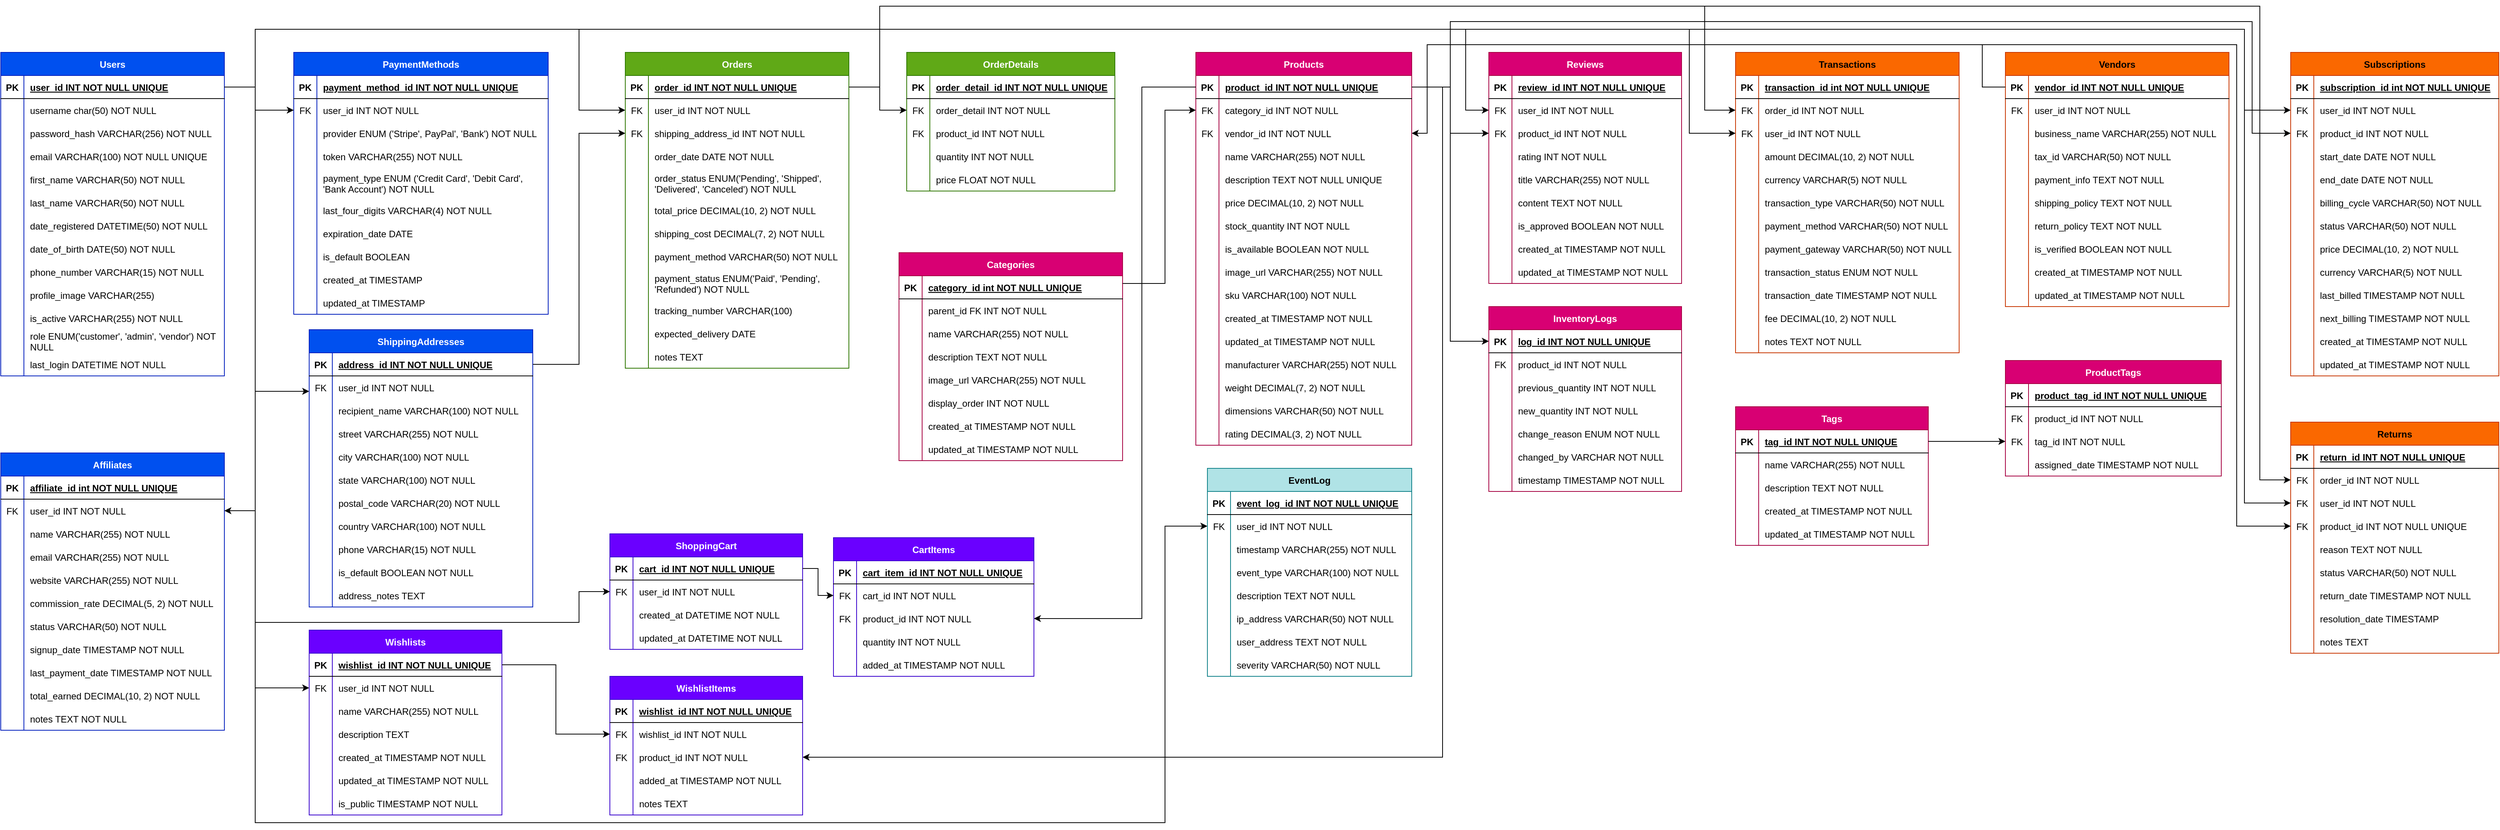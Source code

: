 <mxfile version="21.6.5" type="device">
  <diagram id="R2lEEEUBdFMjLlhIrx00" name="Page-1">
    <mxGraphModel dx="2607" dy="1535" grid="1" gridSize="10" guides="1" tooltips="1" connect="1" arrows="1" fold="1" page="1" pageScale="1" pageWidth="850" pageHeight="1100" math="0" shadow="0" extFonts="Permanent Marker^https://fonts.googleapis.com/css?family=Permanent+Marker">
      <root>
        <mxCell id="0" />
        <mxCell id="1" parent="0" />
        <mxCell id="C-vyLk0tnHw3VtMMgP7b-23" value="Users" style="shape=table;startSize=30;container=1;collapsible=1;childLayout=tableLayout;fixedRows=1;rowLines=0;fontStyle=1;align=center;resizeLast=1;fillColor=#0050ef;fontColor=#ffffff;strokeColor=#001DBC;" parent="1" vertex="1">
          <mxGeometry x="80" y="90" width="290" height="420" as="geometry" />
        </mxCell>
        <mxCell id="C-vyLk0tnHw3VtMMgP7b-24" value="" style="shape=partialRectangle;collapsible=0;dropTarget=0;pointerEvents=0;fillColor=none;points=[[0,0.5],[1,0.5]];portConstraint=eastwest;top=0;left=0;right=0;bottom=1;" parent="C-vyLk0tnHw3VtMMgP7b-23" vertex="1">
          <mxGeometry y="30" width="290" height="30" as="geometry" />
        </mxCell>
        <mxCell id="C-vyLk0tnHw3VtMMgP7b-25" value="PK" style="shape=partialRectangle;overflow=hidden;connectable=0;fillColor=none;top=0;left=0;bottom=0;right=0;fontStyle=1;" parent="C-vyLk0tnHw3VtMMgP7b-24" vertex="1">
          <mxGeometry width="30" height="30" as="geometry">
            <mxRectangle width="30" height="30" as="alternateBounds" />
          </mxGeometry>
        </mxCell>
        <mxCell id="C-vyLk0tnHw3VtMMgP7b-26" value="user_id INT NOT NULL UNIQUE" style="shape=partialRectangle;overflow=hidden;connectable=0;fillColor=none;top=0;left=0;bottom=0;right=0;align=left;spacingLeft=6;fontStyle=5;" parent="C-vyLk0tnHw3VtMMgP7b-24" vertex="1">
          <mxGeometry x="30" width="260" height="30" as="geometry">
            <mxRectangle width="260" height="30" as="alternateBounds" />
          </mxGeometry>
        </mxCell>
        <mxCell id="C-vyLk0tnHw3VtMMgP7b-27" value="" style="shape=partialRectangle;collapsible=0;dropTarget=0;pointerEvents=0;fillColor=none;points=[[0,0.5],[1,0.5]];portConstraint=eastwest;top=0;left=0;right=0;bottom=0;" parent="C-vyLk0tnHw3VtMMgP7b-23" vertex="1">
          <mxGeometry y="60" width="290" height="30" as="geometry" />
        </mxCell>
        <mxCell id="C-vyLk0tnHw3VtMMgP7b-28" value="" style="shape=partialRectangle;overflow=hidden;connectable=0;fillColor=none;top=0;left=0;bottom=0;right=0;" parent="C-vyLk0tnHw3VtMMgP7b-27" vertex="1">
          <mxGeometry width="30" height="30" as="geometry">
            <mxRectangle width="30" height="30" as="alternateBounds" />
          </mxGeometry>
        </mxCell>
        <mxCell id="C-vyLk0tnHw3VtMMgP7b-29" value="username char(50) NOT NULL" style="shape=partialRectangle;overflow=hidden;connectable=0;fillColor=none;top=0;left=0;bottom=0;right=0;align=left;spacingLeft=6;" parent="C-vyLk0tnHw3VtMMgP7b-27" vertex="1">
          <mxGeometry x="30" width="260" height="30" as="geometry">
            <mxRectangle width="260" height="30" as="alternateBounds" />
          </mxGeometry>
        </mxCell>
        <mxCell id="EFWxWvhuHGBTkvIaglLp-77" value="" style="shape=partialRectangle;collapsible=0;dropTarget=0;pointerEvents=0;fillColor=none;points=[[0,0.5],[1,0.5]];portConstraint=eastwest;top=0;left=0;right=0;bottom=0;" parent="C-vyLk0tnHw3VtMMgP7b-23" vertex="1">
          <mxGeometry y="90" width="290" height="30" as="geometry" />
        </mxCell>
        <mxCell id="EFWxWvhuHGBTkvIaglLp-78" value="" style="shape=partialRectangle;overflow=hidden;connectable=0;fillColor=none;top=0;left=0;bottom=0;right=0;" parent="EFWxWvhuHGBTkvIaglLp-77" vertex="1">
          <mxGeometry width="30" height="30" as="geometry">
            <mxRectangle width="30" height="30" as="alternateBounds" />
          </mxGeometry>
        </mxCell>
        <mxCell id="EFWxWvhuHGBTkvIaglLp-79" value="password_hash VARCHAR(256) NOT NULL" style="shape=partialRectangle;overflow=hidden;connectable=0;fillColor=none;top=0;left=0;bottom=0;right=0;align=left;spacingLeft=6;" parent="EFWxWvhuHGBTkvIaglLp-77" vertex="1">
          <mxGeometry x="30" width="260" height="30" as="geometry">
            <mxRectangle width="260" height="30" as="alternateBounds" />
          </mxGeometry>
        </mxCell>
        <mxCell id="EFWxWvhuHGBTkvIaglLp-80" value="" style="shape=partialRectangle;collapsible=0;dropTarget=0;pointerEvents=0;fillColor=none;points=[[0,0.5],[1,0.5]];portConstraint=eastwest;top=0;left=0;right=0;bottom=0;" parent="C-vyLk0tnHw3VtMMgP7b-23" vertex="1">
          <mxGeometry y="120" width="290" height="30" as="geometry" />
        </mxCell>
        <mxCell id="EFWxWvhuHGBTkvIaglLp-81" value="" style="shape=partialRectangle;overflow=hidden;connectable=0;fillColor=none;top=0;left=0;bottom=0;right=0;" parent="EFWxWvhuHGBTkvIaglLp-80" vertex="1">
          <mxGeometry width="30" height="30" as="geometry">
            <mxRectangle width="30" height="30" as="alternateBounds" />
          </mxGeometry>
        </mxCell>
        <mxCell id="EFWxWvhuHGBTkvIaglLp-82" value="email VARCHAR(100) NOT NULL UNIQUE" style="shape=partialRectangle;overflow=hidden;connectable=0;fillColor=none;top=0;left=0;bottom=0;right=0;align=left;spacingLeft=6;" parent="EFWxWvhuHGBTkvIaglLp-80" vertex="1">
          <mxGeometry x="30" width="260" height="30" as="geometry">
            <mxRectangle width="260" height="30" as="alternateBounds" />
          </mxGeometry>
        </mxCell>
        <mxCell id="EFWxWvhuHGBTkvIaglLp-83" value="" style="shape=partialRectangle;collapsible=0;dropTarget=0;pointerEvents=0;fillColor=none;points=[[0,0.5],[1,0.5]];portConstraint=eastwest;top=0;left=0;right=0;bottom=0;" parent="C-vyLk0tnHw3VtMMgP7b-23" vertex="1">
          <mxGeometry y="150" width="290" height="30" as="geometry" />
        </mxCell>
        <mxCell id="EFWxWvhuHGBTkvIaglLp-84" value="" style="shape=partialRectangle;overflow=hidden;connectable=0;fillColor=none;top=0;left=0;bottom=0;right=0;" parent="EFWxWvhuHGBTkvIaglLp-83" vertex="1">
          <mxGeometry width="30" height="30" as="geometry">
            <mxRectangle width="30" height="30" as="alternateBounds" />
          </mxGeometry>
        </mxCell>
        <mxCell id="EFWxWvhuHGBTkvIaglLp-85" value="first_name VARCHAR(50) NOT NULL" style="shape=partialRectangle;overflow=hidden;connectable=0;fillColor=none;top=0;left=0;bottom=0;right=0;align=left;spacingLeft=6;" parent="EFWxWvhuHGBTkvIaglLp-83" vertex="1">
          <mxGeometry x="30" width="260" height="30" as="geometry">
            <mxRectangle width="260" height="30" as="alternateBounds" />
          </mxGeometry>
        </mxCell>
        <mxCell id="EFWxWvhuHGBTkvIaglLp-358" value="" style="shape=partialRectangle;collapsible=0;dropTarget=0;pointerEvents=0;fillColor=none;points=[[0,0.5],[1,0.5]];portConstraint=eastwest;top=0;left=0;right=0;bottom=0;" parent="C-vyLk0tnHw3VtMMgP7b-23" vertex="1">
          <mxGeometry y="180" width="290" height="30" as="geometry" />
        </mxCell>
        <mxCell id="EFWxWvhuHGBTkvIaglLp-359" value="" style="shape=partialRectangle;overflow=hidden;connectable=0;fillColor=none;top=0;left=0;bottom=0;right=0;" parent="EFWxWvhuHGBTkvIaglLp-358" vertex="1">
          <mxGeometry width="30" height="30" as="geometry">
            <mxRectangle width="30" height="30" as="alternateBounds" />
          </mxGeometry>
        </mxCell>
        <mxCell id="EFWxWvhuHGBTkvIaglLp-360" value="last_name VARCHAR(50) NOT NULL" style="shape=partialRectangle;overflow=hidden;connectable=0;fillColor=none;top=0;left=0;bottom=0;right=0;align=left;spacingLeft=6;" parent="EFWxWvhuHGBTkvIaglLp-358" vertex="1">
          <mxGeometry x="30" width="260" height="30" as="geometry">
            <mxRectangle width="260" height="30" as="alternateBounds" />
          </mxGeometry>
        </mxCell>
        <mxCell id="EFWxWvhuHGBTkvIaglLp-361" value="" style="shape=partialRectangle;collapsible=0;dropTarget=0;pointerEvents=0;fillColor=none;points=[[0,0.5],[1,0.5]];portConstraint=eastwest;top=0;left=0;right=0;bottom=0;" parent="C-vyLk0tnHw3VtMMgP7b-23" vertex="1">
          <mxGeometry y="210" width="290" height="30" as="geometry" />
        </mxCell>
        <mxCell id="EFWxWvhuHGBTkvIaglLp-362" value="" style="shape=partialRectangle;overflow=hidden;connectable=0;fillColor=none;top=0;left=0;bottom=0;right=0;" parent="EFWxWvhuHGBTkvIaglLp-361" vertex="1">
          <mxGeometry width="30" height="30" as="geometry">
            <mxRectangle width="30" height="30" as="alternateBounds" />
          </mxGeometry>
        </mxCell>
        <mxCell id="EFWxWvhuHGBTkvIaglLp-363" value="date_registered DATETIME(50) NOT NULL" style="shape=partialRectangle;overflow=hidden;connectable=0;fillColor=none;top=0;left=0;bottom=0;right=0;align=left;spacingLeft=6;" parent="EFWxWvhuHGBTkvIaglLp-361" vertex="1">
          <mxGeometry x="30" width="260" height="30" as="geometry">
            <mxRectangle width="260" height="30" as="alternateBounds" />
          </mxGeometry>
        </mxCell>
        <mxCell id="EFWxWvhuHGBTkvIaglLp-364" value="" style="shape=partialRectangle;collapsible=0;dropTarget=0;pointerEvents=0;fillColor=none;points=[[0,0.5],[1,0.5]];portConstraint=eastwest;top=0;left=0;right=0;bottom=0;" parent="C-vyLk0tnHw3VtMMgP7b-23" vertex="1">
          <mxGeometry y="240" width="290" height="30" as="geometry" />
        </mxCell>
        <mxCell id="EFWxWvhuHGBTkvIaglLp-365" value="" style="shape=partialRectangle;overflow=hidden;connectable=0;fillColor=none;top=0;left=0;bottom=0;right=0;" parent="EFWxWvhuHGBTkvIaglLp-364" vertex="1">
          <mxGeometry width="30" height="30" as="geometry">
            <mxRectangle width="30" height="30" as="alternateBounds" />
          </mxGeometry>
        </mxCell>
        <mxCell id="EFWxWvhuHGBTkvIaglLp-366" value="date_of_birth DATE(50) NOT NULL" style="shape=partialRectangle;overflow=hidden;connectable=0;fillColor=none;top=0;left=0;bottom=0;right=0;align=left;spacingLeft=6;" parent="EFWxWvhuHGBTkvIaglLp-364" vertex="1">
          <mxGeometry x="30" width="260" height="30" as="geometry">
            <mxRectangle width="260" height="30" as="alternateBounds" />
          </mxGeometry>
        </mxCell>
        <mxCell id="EFWxWvhuHGBTkvIaglLp-367" value="" style="shape=partialRectangle;collapsible=0;dropTarget=0;pointerEvents=0;fillColor=none;points=[[0,0.5],[1,0.5]];portConstraint=eastwest;top=0;left=0;right=0;bottom=0;" parent="C-vyLk0tnHw3VtMMgP7b-23" vertex="1">
          <mxGeometry y="270" width="290" height="30" as="geometry" />
        </mxCell>
        <mxCell id="EFWxWvhuHGBTkvIaglLp-368" value="" style="shape=partialRectangle;overflow=hidden;connectable=0;fillColor=none;top=0;left=0;bottom=0;right=0;" parent="EFWxWvhuHGBTkvIaglLp-367" vertex="1">
          <mxGeometry width="30" height="30" as="geometry">
            <mxRectangle width="30" height="30" as="alternateBounds" />
          </mxGeometry>
        </mxCell>
        <mxCell id="EFWxWvhuHGBTkvIaglLp-369" value="phone_number VARCHAR(15) NOT NULL" style="shape=partialRectangle;overflow=hidden;connectable=0;fillColor=none;top=0;left=0;bottom=0;right=0;align=left;spacingLeft=6;" parent="EFWxWvhuHGBTkvIaglLp-367" vertex="1">
          <mxGeometry x="30" width="260" height="30" as="geometry">
            <mxRectangle width="260" height="30" as="alternateBounds" />
          </mxGeometry>
        </mxCell>
        <mxCell id="EFWxWvhuHGBTkvIaglLp-370" value="" style="shape=partialRectangle;collapsible=0;dropTarget=0;pointerEvents=0;fillColor=none;points=[[0,0.5],[1,0.5]];portConstraint=eastwest;top=0;left=0;right=0;bottom=0;" parent="C-vyLk0tnHw3VtMMgP7b-23" vertex="1">
          <mxGeometry y="300" width="290" height="30" as="geometry" />
        </mxCell>
        <mxCell id="EFWxWvhuHGBTkvIaglLp-371" value="" style="shape=partialRectangle;overflow=hidden;connectable=0;fillColor=none;top=0;left=0;bottom=0;right=0;" parent="EFWxWvhuHGBTkvIaglLp-370" vertex="1">
          <mxGeometry width="30" height="30" as="geometry">
            <mxRectangle width="30" height="30" as="alternateBounds" />
          </mxGeometry>
        </mxCell>
        <mxCell id="EFWxWvhuHGBTkvIaglLp-372" value="profile_image VARCHAR(255)" style="shape=partialRectangle;overflow=hidden;connectable=0;fillColor=none;top=0;left=0;bottom=0;right=0;align=left;spacingLeft=6;" parent="EFWxWvhuHGBTkvIaglLp-370" vertex="1">
          <mxGeometry x="30" width="260" height="30" as="geometry">
            <mxRectangle width="260" height="30" as="alternateBounds" />
          </mxGeometry>
        </mxCell>
        <mxCell id="EFWxWvhuHGBTkvIaglLp-373" value="" style="shape=partialRectangle;collapsible=0;dropTarget=0;pointerEvents=0;fillColor=none;points=[[0,0.5],[1,0.5]];portConstraint=eastwest;top=0;left=0;right=0;bottom=0;" parent="C-vyLk0tnHw3VtMMgP7b-23" vertex="1">
          <mxGeometry y="330" width="290" height="30" as="geometry" />
        </mxCell>
        <mxCell id="EFWxWvhuHGBTkvIaglLp-374" value="" style="shape=partialRectangle;overflow=hidden;connectable=0;fillColor=none;top=0;left=0;bottom=0;right=0;" parent="EFWxWvhuHGBTkvIaglLp-373" vertex="1">
          <mxGeometry width="30" height="30" as="geometry">
            <mxRectangle width="30" height="30" as="alternateBounds" />
          </mxGeometry>
        </mxCell>
        <mxCell id="EFWxWvhuHGBTkvIaglLp-375" value="is_active VARCHAR(255) NOT NULL" style="shape=partialRectangle;overflow=hidden;connectable=0;fillColor=none;top=0;left=0;bottom=0;right=0;align=left;spacingLeft=6;" parent="EFWxWvhuHGBTkvIaglLp-373" vertex="1">
          <mxGeometry x="30" width="260" height="30" as="geometry">
            <mxRectangle width="260" height="30" as="alternateBounds" />
          </mxGeometry>
        </mxCell>
        <mxCell id="EFWxWvhuHGBTkvIaglLp-376" value="" style="shape=partialRectangle;collapsible=0;dropTarget=0;pointerEvents=0;fillColor=none;points=[[0,0.5],[1,0.5]];portConstraint=eastwest;top=0;left=0;right=0;bottom=0;" parent="C-vyLk0tnHw3VtMMgP7b-23" vertex="1">
          <mxGeometry y="360" width="290" height="30" as="geometry" />
        </mxCell>
        <mxCell id="EFWxWvhuHGBTkvIaglLp-377" value="" style="shape=partialRectangle;overflow=hidden;connectable=0;fillColor=none;top=0;left=0;bottom=0;right=0;" parent="EFWxWvhuHGBTkvIaglLp-376" vertex="1">
          <mxGeometry width="30" height="30" as="geometry">
            <mxRectangle width="30" height="30" as="alternateBounds" />
          </mxGeometry>
        </mxCell>
        <mxCell id="EFWxWvhuHGBTkvIaglLp-378" value="role ENUM(&#39;customer&#39;, &#39;admin&#39;, &#39;vendor&#39;) NOT&#xa;NULL" style="shape=partialRectangle;overflow=hidden;connectable=0;fillColor=none;top=0;left=0;bottom=0;right=0;align=left;spacingLeft=6;" parent="EFWxWvhuHGBTkvIaglLp-376" vertex="1">
          <mxGeometry x="30" width="260" height="30" as="geometry">
            <mxRectangle width="260" height="30" as="alternateBounds" />
          </mxGeometry>
        </mxCell>
        <mxCell id="EFWxWvhuHGBTkvIaglLp-379" value="" style="shape=partialRectangle;collapsible=0;dropTarget=0;pointerEvents=0;fillColor=none;points=[[0,0.5],[1,0.5]];portConstraint=eastwest;top=0;left=0;right=0;bottom=0;" parent="C-vyLk0tnHw3VtMMgP7b-23" vertex="1">
          <mxGeometry y="390" width="290" height="30" as="geometry" />
        </mxCell>
        <mxCell id="EFWxWvhuHGBTkvIaglLp-380" value="" style="shape=partialRectangle;overflow=hidden;connectable=0;fillColor=none;top=0;left=0;bottom=0;right=0;" parent="EFWxWvhuHGBTkvIaglLp-379" vertex="1">
          <mxGeometry width="30" height="30" as="geometry">
            <mxRectangle width="30" height="30" as="alternateBounds" />
          </mxGeometry>
        </mxCell>
        <mxCell id="EFWxWvhuHGBTkvIaglLp-381" value="last_login DATETIME NOT NULL" style="shape=partialRectangle;overflow=hidden;connectable=0;fillColor=none;top=0;left=0;bottom=0;right=0;align=left;spacingLeft=6;" parent="EFWxWvhuHGBTkvIaglLp-379" vertex="1">
          <mxGeometry x="30" width="260" height="30" as="geometry">
            <mxRectangle width="260" height="30" as="alternateBounds" />
          </mxGeometry>
        </mxCell>
        <mxCell id="EFWxWvhuHGBTkvIaglLp-86" value="Products" style="shape=table;startSize=30;container=1;collapsible=1;childLayout=tableLayout;fixedRows=1;rowLines=0;fontStyle=1;align=center;resizeLast=1;fillColor=#d80073;fontColor=#ffffff;strokeColor=#A50040;" parent="1" vertex="1">
          <mxGeometry x="1630" y="90" width="280" height="510" as="geometry" />
        </mxCell>
        <mxCell id="EFWxWvhuHGBTkvIaglLp-87" value="" style="shape=partialRectangle;collapsible=0;dropTarget=0;pointerEvents=0;fillColor=none;points=[[0,0.5],[1,0.5]];portConstraint=eastwest;top=0;left=0;right=0;bottom=1;" parent="EFWxWvhuHGBTkvIaglLp-86" vertex="1">
          <mxGeometry y="30" width="280" height="30" as="geometry" />
        </mxCell>
        <mxCell id="EFWxWvhuHGBTkvIaglLp-88" value="PK" style="shape=partialRectangle;overflow=hidden;connectable=0;fillColor=none;top=0;left=0;bottom=0;right=0;fontStyle=1;" parent="EFWxWvhuHGBTkvIaglLp-87" vertex="1">
          <mxGeometry width="30" height="30" as="geometry">
            <mxRectangle width="30" height="30" as="alternateBounds" />
          </mxGeometry>
        </mxCell>
        <mxCell id="EFWxWvhuHGBTkvIaglLp-89" value="product_id INT NOT NULL UNIQUE" style="shape=partialRectangle;overflow=hidden;connectable=0;fillColor=none;top=0;left=0;bottom=0;right=0;align=left;spacingLeft=6;fontStyle=5;" parent="EFWxWvhuHGBTkvIaglLp-87" vertex="1">
          <mxGeometry x="30" width="250" height="30" as="geometry">
            <mxRectangle width="250" height="30" as="alternateBounds" />
          </mxGeometry>
        </mxCell>
        <mxCell id="EFWxWvhuHGBTkvIaglLp-90" value="" style="shape=partialRectangle;collapsible=0;dropTarget=0;pointerEvents=0;fillColor=none;points=[[0,0.5],[1,0.5]];portConstraint=eastwest;top=0;left=0;right=0;bottom=0;" parent="EFWxWvhuHGBTkvIaglLp-86" vertex="1">
          <mxGeometry y="60" width="280" height="30" as="geometry" />
        </mxCell>
        <mxCell id="EFWxWvhuHGBTkvIaglLp-91" value="FK" style="shape=partialRectangle;overflow=hidden;connectable=0;fillColor=none;top=0;left=0;bottom=0;right=0;" parent="EFWxWvhuHGBTkvIaglLp-90" vertex="1">
          <mxGeometry width="30" height="30" as="geometry">
            <mxRectangle width="30" height="30" as="alternateBounds" />
          </mxGeometry>
        </mxCell>
        <mxCell id="EFWxWvhuHGBTkvIaglLp-92" value="category_id INT NOT NULL" style="shape=partialRectangle;overflow=hidden;connectable=0;fillColor=none;top=0;left=0;bottom=0;right=0;align=left;spacingLeft=6;" parent="EFWxWvhuHGBTkvIaglLp-90" vertex="1">
          <mxGeometry x="30" width="250" height="30" as="geometry">
            <mxRectangle width="250" height="30" as="alternateBounds" />
          </mxGeometry>
        </mxCell>
        <mxCell id="P9dj05cGZCrZpWUDoJjw-16" value="" style="shape=partialRectangle;collapsible=0;dropTarget=0;pointerEvents=0;fillColor=none;points=[[0,0.5],[1,0.5]];portConstraint=eastwest;top=0;left=0;right=0;bottom=0;" vertex="1" parent="EFWxWvhuHGBTkvIaglLp-86">
          <mxGeometry y="90" width="280" height="30" as="geometry" />
        </mxCell>
        <mxCell id="P9dj05cGZCrZpWUDoJjw-17" value="FK" style="shape=partialRectangle;overflow=hidden;connectable=0;fillColor=none;top=0;left=0;bottom=0;right=0;" vertex="1" parent="P9dj05cGZCrZpWUDoJjw-16">
          <mxGeometry width="30" height="30" as="geometry">
            <mxRectangle width="30" height="30" as="alternateBounds" />
          </mxGeometry>
        </mxCell>
        <mxCell id="P9dj05cGZCrZpWUDoJjw-18" value="vendor_id INT NOT NULL" style="shape=partialRectangle;overflow=hidden;connectable=0;fillColor=none;top=0;left=0;bottom=0;right=0;align=left;spacingLeft=6;" vertex="1" parent="P9dj05cGZCrZpWUDoJjw-16">
          <mxGeometry x="30" width="250" height="30" as="geometry">
            <mxRectangle width="250" height="30" as="alternateBounds" />
          </mxGeometry>
        </mxCell>
        <mxCell id="EFWxWvhuHGBTkvIaglLp-93" value="" style="shape=partialRectangle;collapsible=0;dropTarget=0;pointerEvents=0;fillColor=none;points=[[0,0.5],[1,0.5]];portConstraint=eastwest;top=0;left=0;right=0;bottom=0;" parent="EFWxWvhuHGBTkvIaglLp-86" vertex="1">
          <mxGeometry y="120" width="280" height="30" as="geometry" />
        </mxCell>
        <mxCell id="EFWxWvhuHGBTkvIaglLp-94" value="" style="shape=partialRectangle;overflow=hidden;connectable=0;fillColor=none;top=0;left=0;bottom=0;right=0;" parent="EFWxWvhuHGBTkvIaglLp-93" vertex="1">
          <mxGeometry width="30" height="30" as="geometry">
            <mxRectangle width="30" height="30" as="alternateBounds" />
          </mxGeometry>
        </mxCell>
        <mxCell id="EFWxWvhuHGBTkvIaglLp-95" value="name VARCHAR(255) NOT NULL" style="shape=partialRectangle;overflow=hidden;connectable=0;fillColor=none;top=0;left=0;bottom=0;right=0;align=left;spacingLeft=6;" parent="EFWxWvhuHGBTkvIaglLp-93" vertex="1">
          <mxGeometry x="30" width="250" height="30" as="geometry">
            <mxRectangle width="250" height="30" as="alternateBounds" />
          </mxGeometry>
        </mxCell>
        <mxCell id="EFWxWvhuHGBTkvIaglLp-96" value="" style="shape=partialRectangle;collapsible=0;dropTarget=0;pointerEvents=0;fillColor=none;points=[[0,0.5],[1,0.5]];portConstraint=eastwest;top=0;left=0;right=0;bottom=0;" parent="EFWxWvhuHGBTkvIaglLp-86" vertex="1">
          <mxGeometry y="150" width="280" height="30" as="geometry" />
        </mxCell>
        <mxCell id="EFWxWvhuHGBTkvIaglLp-97" value="" style="shape=partialRectangle;overflow=hidden;connectable=0;fillColor=none;top=0;left=0;bottom=0;right=0;" parent="EFWxWvhuHGBTkvIaglLp-96" vertex="1">
          <mxGeometry width="30" height="30" as="geometry">
            <mxRectangle width="30" height="30" as="alternateBounds" />
          </mxGeometry>
        </mxCell>
        <mxCell id="EFWxWvhuHGBTkvIaglLp-98" value="description TEXT NOT NULL UNIQUE" style="shape=partialRectangle;overflow=hidden;connectable=0;fillColor=none;top=0;left=0;bottom=0;right=0;align=left;spacingLeft=6;" parent="EFWxWvhuHGBTkvIaglLp-96" vertex="1">
          <mxGeometry x="30" width="250" height="30" as="geometry">
            <mxRectangle width="250" height="30" as="alternateBounds" />
          </mxGeometry>
        </mxCell>
        <mxCell id="EFWxWvhuHGBTkvIaglLp-99" value="" style="shape=partialRectangle;collapsible=0;dropTarget=0;pointerEvents=0;fillColor=none;points=[[0,0.5],[1,0.5]];portConstraint=eastwest;top=0;left=0;right=0;bottom=0;" parent="EFWxWvhuHGBTkvIaglLp-86" vertex="1">
          <mxGeometry y="180" width="280" height="30" as="geometry" />
        </mxCell>
        <mxCell id="EFWxWvhuHGBTkvIaglLp-100" value="" style="shape=partialRectangle;overflow=hidden;connectable=0;fillColor=none;top=0;left=0;bottom=0;right=0;" parent="EFWxWvhuHGBTkvIaglLp-99" vertex="1">
          <mxGeometry width="30" height="30" as="geometry">
            <mxRectangle width="30" height="30" as="alternateBounds" />
          </mxGeometry>
        </mxCell>
        <mxCell id="EFWxWvhuHGBTkvIaglLp-101" value="price DECIMAL(10, 2) NOT NULL " style="shape=partialRectangle;overflow=hidden;connectable=0;fillColor=none;top=0;left=0;bottom=0;right=0;align=left;spacingLeft=6;" parent="EFWxWvhuHGBTkvIaglLp-99" vertex="1">
          <mxGeometry x="30" width="250" height="30" as="geometry">
            <mxRectangle width="250" height="30" as="alternateBounds" />
          </mxGeometry>
        </mxCell>
        <mxCell id="ajSOA52MfWoTQWuH3d6U-1" value="" style="shape=partialRectangle;collapsible=0;dropTarget=0;pointerEvents=0;fillColor=none;points=[[0,0.5],[1,0.5]];portConstraint=eastwest;top=0;left=0;right=0;bottom=0;" parent="EFWxWvhuHGBTkvIaglLp-86" vertex="1">
          <mxGeometry y="210" width="280" height="30" as="geometry" />
        </mxCell>
        <mxCell id="ajSOA52MfWoTQWuH3d6U-2" value="" style="shape=partialRectangle;overflow=hidden;connectable=0;fillColor=none;top=0;left=0;bottom=0;right=0;" parent="ajSOA52MfWoTQWuH3d6U-1" vertex="1">
          <mxGeometry width="30" height="30" as="geometry">
            <mxRectangle width="30" height="30" as="alternateBounds" />
          </mxGeometry>
        </mxCell>
        <mxCell id="ajSOA52MfWoTQWuH3d6U-3" value="stock_quantity INT NOT NULL " style="shape=partialRectangle;overflow=hidden;connectable=0;fillColor=none;top=0;left=0;bottom=0;right=0;align=left;spacingLeft=6;" parent="ajSOA52MfWoTQWuH3d6U-1" vertex="1">
          <mxGeometry x="30" width="250" height="30" as="geometry">
            <mxRectangle width="250" height="30" as="alternateBounds" />
          </mxGeometry>
        </mxCell>
        <mxCell id="ajSOA52MfWoTQWuH3d6U-4" value="" style="shape=partialRectangle;collapsible=0;dropTarget=0;pointerEvents=0;fillColor=none;points=[[0,0.5],[1,0.5]];portConstraint=eastwest;top=0;left=0;right=0;bottom=0;" parent="EFWxWvhuHGBTkvIaglLp-86" vertex="1">
          <mxGeometry y="240" width="280" height="30" as="geometry" />
        </mxCell>
        <mxCell id="ajSOA52MfWoTQWuH3d6U-5" value="" style="shape=partialRectangle;overflow=hidden;connectable=0;fillColor=none;top=0;left=0;bottom=0;right=0;" parent="ajSOA52MfWoTQWuH3d6U-4" vertex="1">
          <mxGeometry width="30" height="30" as="geometry">
            <mxRectangle width="30" height="30" as="alternateBounds" />
          </mxGeometry>
        </mxCell>
        <mxCell id="ajSOA52MfWoTQWuH3d6U-6" value="is_available BOOLEAN NOT NULL " style="shape=partialRectangle;overflow=hidden;connectable=0;fillColor=none;top=0;left=0;bottom=0;right=0;align=left;spacingLeft=6;" parent="ajSOA52MfWoTQWuH3d6U-4" vertex="1">
          <mxGeometry x="30" width="250" height="30" as="geometry">
            <mxRectangle width="250" height="30" as="alternateBounds" />
          </mxGeometry>
        </mxCell>
        <mxCell id="ajSOA52MfWoTQWuH3d6U-7" value="" style="shape=partialRectangle;collapsible=0;dropTarget=0;pointerEvents=0;fillColor=none;points=[[0,0.5],[1,0.5]];portConstraint=eastwest;top=0;left=0;right=0;bottom=0;" parent="EFWxWvhuHGBTkvIaglLp-86" vertex="1">
          <mxGeometry y="270" width="280" height="30" as="geometry" />
        </mxCell>
        <mxCell id="ajSOA52MfWoTQWuH3d6U-8" value="" style="shape=partialRectangle;overflow=hidden;connectable=0;fillColor=none;top=0;left=0;bottom=0;right=0;" parent="ajSOA52MfWoTQWuH3d6U-7" vertex="1">
          <mxGeometry width="30" height="30" as="geometry">
            <mxRectangle width="30" height="30" as="alternateBounds" />
          </mxGeometry>
        </mxCell>
        <mxCell id="ajSOA52MfWoTQWuH3d6U-9" value="image_url VARCHAR(255) NOT NULL " style="shape=partialRectangle;overflow=hidden;connectable=0;fillColor=none;top=0;left=0;bottom=0;right=0;align=left;spacingLeft=6;" parent="ajSOA52MfWoTQWuH3d6U-7" vertex="1">
          <mxGeometry x="30" width="250" height="30" as="geometry">
            <mxRectangle width="250" height="30" as="alternateBounds" />
          </mxGeometry>
        </mxCell>
        <mxCell id="ajSOA52MfWoTQWuH3d6U-10" value="" style="shape=partialRectangle;collapsible=0;dropTarget=0;pointerEvents=0;fillColor=none;points=[[0,0.5],[1,0.5]];portConstraint=eastwest;top=0;left=0;right=0;bottom=0;" parent="EFWxWvhuHGBTkvIaglLp-86" vertex="1">
          <mxGeometry y="300" width="280" height="30" as="geometry" />
        </mxCell>
        <mxCell id="ajSOA52MfWoTQWuH3d6U-11" value="" style="shape=partialRectangle;overflow=hidden;connectable=0;fillColor=none;top=0;left=0;bottom=0;right=0;" parent="ajSOA52MfWoTQWuH3d6U-10" vertex="1">
          <mxGeometry width="30" height="30" as="geometry">
            <mxRectangle width="30" height="30" as="alternateBounds" />
          </mxGeometry>
        </mxCell>
        <mxCell id="ajSOA52MfWoTQWuH3d6U-12" value="sku VARCHAR(100) NOT NULL " style="shape=partialRectangle;overflow=hidden;connectable=0;fillColor=none;top=0;left=0;bottom=0;right=0;align=left;spacingLeft=6;" parent="ajSOA52MfWoTQWuH3d6U-10" vertex="1">
          <mxGeometry x="30" width="250" height="30" as="geometry">
            <mxRectangle width="250" height="30" as="alternateBounds" />
          </mxGeometry>
        </mxCell>
        <mxCell id="ajSOA52MfWoTQWuH3d6U-13" value="" style="shape=partialRectangle;collapsible=0;dropTarget=0;pointerEvents=0;fillColor=none;points=[[0,0.5],[1,0.5]];portConstraint=eastwest;top=0;left=0;right=0;bottom=0;" parent="EFWxWvhuHGBTkvIaglLp-86" vertex="1">
          <mxGeometry y="330" width="280" height="30" as="geometry" />
        </mxCell>
        <mxCell id="ajSOA52MfWoTQWuH3d6U-14" value="" style="shape=partialRectangle;overflow=hidden;connectable=0;fillColor=none;top=0;left=0;bottom=0;right=0;" parent="ajSOA52MfWoTQWuH3d6U-13" vertex="1">
          <mxGeometry width="30" height="30" as="geometry">
            <mxRectangle width="30" height="30" as="alternateBounds" />
          </mxGeometry>
        </mxCell>
        <mxCell id="ajSOA52MfWoTQWuH3d6U-15" value="created_at TIMESTAMP NOT NULL " style="shape=partialRectangle;overflow=hidden;connectable=0;fillColor=none;top=0;left=0;bottom=0;right=0;align=left;spacingLeft=6;" parent="ajSOA52MfWoTQWuH3d6U-13" vertex="1">
          <mxGeometry x="30" width="250" height="30" as="geometry">
            <mxRectangle width="250" height="30" as="alternateBounds" />
          </mxGeometry>
        </mxCell>
        <mxCell id="ajSOA52MfWoTQWuH3d6U-16" value="" style="shape=partialRectangle;collapsible=0;dropTarget=0;pointerEvents=0;fillColor=none;points=[[0,0.5],[1,0.5]];portConstraint=eastwest;top=0;left=0;right=0;bottom=0;" parent="EFWxWvhuHGBTkvIaglLp-86" vertex="1">
          <mxGeometry y="360" width="280" height="30" as="geometry" />
        </mxCell>
        <mxCell id="ajSOA52MfWoTQWuH3d6U-17" value="" style="shape=partialRectangle;overflow=hidden;connectable=0;fillColor=none;top=0;left=0;bottom=0;right=0;" parent="ajSOA52MfWoTQWuH3d6U-16" vertex="1">
          <mxGeometry width="30" height="30" as="geometry">
            <mxRectangle width="30" height="30" as="alternateBounds" />
          </mxGeometry>
        </mxCell>
        <mxCell id="ajSOA52MfWoTQWuH3d6U-18" value="updated_at TIMESTAMP NOT NULL " style="shape=partialRectangle;overflow=hidden;connectable=0;fillColor=none;top=0;left=0;bottom=0;right=0;align=left;spacingLeft=6;" parent="ajSOA52MfWoTQWuH3d6U-16" vertex="1">
          <mxGeometry x="30" width="250" height="30" as="geometry">
            <mxRectangle width="250" height="30" as="alternateBounds" />
          </mxGeometry>
        </mxCell>
        <mxCell id="ajSOA52MfWoTQWuH3d6U-19" value="" style="shape=partialRectangle;collapsible=0;dropTarget=0;pointerEvents=0;fillColor=none;points=[[0,0.5],[1,0.5]];portConstraint=eastwest;top=0;left=0;right=0;bottom=0;" parent="EFWxWvhuHGBTkvIaglLp-86" vertex="1">
          <mxGeometry y="390" width="280" height="30" as="geometry" />
        </mxCell>
        <mxCell id="ajSOA52MfWoTQWuH3d6U-20" value="" style="shape=partialRectangle;overflow=hidden;connectable=0;fillColor=none;top=0;left=0;bottom=0;right=0;" parent="ajSOA52MfWoTQWuH3d6U-19" vertex="1">
          <mxGeometry width="30" height="30" as="geometry">
            <mxRectangle width="30" height="30" as="alternateBounds" />
          </mxGeometry>
        </mxCell>
        <mxCell id="ajSOA52MfWoTQWuH3d6U-21" value="manufacturer VARCHAR(255) NOT NULL " style="shape=partialRectangle;overflow=hidden;connectable=0;fillColor=none;top=0;left=0;bottom=0;right=0;align=left;spacingLeft=6;" parent="ajSOA52MfWoTQWuH3d6U-19" vertex="1">
          <mxGeometry x="30" width="250" height="30" as="geometry">
            <mxRectangle width="250" height="30" as="alternateBounds" />
          </mxGeometry>
        </mxCell>
        <mxCell id="ajSOA52MfWoTQWuH3d6U-22" value="" style="shape=partialRectangle;collapsible=0;dropTarget=0;pointerEvents=0;fillColor=none;points=[[0,0.5],[1,0.5]];portConstraint=eastwest;top=0;left=0;right=0;bottom=0;" parent="EFWxWvhuHGBTkvIaglLp-86" vertex="1">
          <mxGeometry y="420" width="280" height="30" as="geometry" />
        </mxCell>
        <mxCell id="ajSOA52MfWoTQWuH3d6U-23" value="" style="shape=partialRectangle;overflow=hidden;connectable=0;fillColor=none;top=0;left=0;bottom=0;right=0;" parent="ajSOA52MfWoTQWuH3d6U-22" vertex="1">
          <mxGeometry width="30" height="30" as="geometry">
            <mxRectangle width="30" height="30" as="alternateBounds" />
          </mxGeometry>
        </mxCell>
        <mxCell id="ajSOA52MfWoTQWuH3d6U-24" value="weight DECIMAL(7, 2) NOT NULL " style="shape=partialRectangle;overflow=hidden;connectable=0;fillColor=none;top=0;left=0;bottom=0;right=0;align=left;spacingLeft=6;" parent="ajSOA52MfWoTQWuH3d6U-22" vertex="1">
          <mxGeometry x="30" width="250" height="30" as="geometry">
            <mxRectangle width="250" height="30" as="alternateBounds" />
          </mxGeometry>
        </mxCell>
        <mxCell id="ajSOA52MfWoTQWuH3d6U-25" value="" style="shape=partialRectangle;collapsible=0;dropTarget=0;pointerEvents=0;fillColor=none;points=[[0,0.5],[1,0.5]];portConstraint=eastwest;top=0;left=0;right=0;bottom=0;" parent="EFWxWvhuHGBTkvIaglLp-86" vertex="1">
          <mxGeometry y="450" width="280" height="30" as="geometry" />
        </mxCell>
        <mxCell id="ajSOA52MfWoTQWuH3d6U-26" value="" style="shape=partialRectangle;overflow=hidden;connectable=0;fillColor=none;top=0;left=0;bottom=0;right=0;" parent="ajSOA52MfWoTQWuH3d6U-25" vertex="1">
          <mxGeometry width="30" height="30" as="geometry">
            <mxRectangle width="30" height="30" as="alternateBounds" />
          </mxGeometry>
        </mxCell>
        <mxCell id="ajSOA52MfWoTQWuH3d6U-27" value="dimensions VARCHAR(50) NOT NULL " style="shape=partialRectangle;overflow=hidden;connectable=0;fillColor=none;top=0;left=0;bottom=0;right=0;align=left;spacingLeft=6;" parent="ajSOA52MfWoTQWuH3d6U-25" vertex="1">
          <mxGeometry x="30" width="250" height="30" as="geometry">
            <mxRectangle width="250" height="30" as="alternateBounds" />
          </mxGeometry>
        </mxCell>
        <mxCell id="ajSOA52MfWoTQWuH3d6U-28" value="" style="shape=partialRectangle;collapsible=0;dropTarget=0;pointerEvents=0;fillColor=none;points=[[0,0.5],[1,0.5]];portConstraint=eastwest;top=0;left=0;right=0;bottom=0;" parent="EFWxWvhuHGBTkvIaglLp-86" vertex="1">
          <mxGeometry y="480" width="280" height="30" as="geometry" />
        </mxCell>
        <mxCell id="ajSOA52MfWoTQWuH3d6U-29" value="" style="shape=partialRectangle;overflow=hidden;connectable=0;fillColor=none;top=0;left=0;bottom=0;right=0;" parent="ajSOA52MfWoTQWuH3d6U-28" vertex="1">
          <mxGeometry width="30" height="30" as="geometry">
            <mxRectangle width="30" height="30" as="alternateBounds" />
          </mxGeometry>
        </mxCell>
        <mxCell id="ajSOA52MfWoTQWuH3d6U-30" value="rating DECIMAL(3, 2) NOT NULL " style="shape=partialRectangle;overflow=hidden;connectable=0;fillColor=none;top=0;left=0;bottom=0;right=0;align=left;spacingLeft=6;" parent="ajSOA52MfWoTQWuH3d6U-28" vertex="1">
          <mxGeometry x="30" width="250" height="30" as="geometry">
            <mxRectangle width="250" height="30" as="alternateBounds" />
          </mxGeometry>
        </mxCell>
        <mxCell id="EFWxWvhuHGBTkvIaglLp-102" value="Categories" style="shape=table;startSize=30;container=1;collapsible=1;childLayout=tableLayout;fixedRows=1;rowLines=0;fontStyle=1;align=center;resizeLast=1;fillColor=#d80073;fontColor=#ffffff;strokeColor=#A50040;" parent="1" vertex="1">
          <mxGeometry x="1245" y="350" width="290" height="270" as="geometry" />
        </mxCell>
        <mxCell id="EFWxWvhuHGBTkvIaglLp-103" value="" style="shape=partialRectangle;collapsible=0;dropTarget=0;pointerEvents=0;fillColor=none;points=[[0,0.5],[1,0.5]];portConstraint=eastwest;top=0;left=0;right=0;bottom=1;" parent="EFWxWvhuHGBTkvIaglLp-102" vertex="1">
          <mxGeometry y="30" width="290" height="30" as="geometry" />
        </mxCell>
        <mxCell id="EFWxWvhuHGBTkvIaglLp-104" value="PK" style="shape=partialRectangle;overflow=hidden;connectable=0;fillColor=none;top=0;left=0;bottom=0;right=0;fontStyle=1;" parent="EFWxWvhuHGBTkvIaglLp-103" vertex="1">
          <mxGeometry width="30" height="30" as="geometry">
            <mxRectangle width="30" height="30" as="alternateBounds" />
          </mxGeometry>
        </mxCell>
        <mxCell id="EFWxWvhuHGBTkvIaglLp-105" value="category_id int NOT NULL UNIQUE" style="shape=partialRectangle;overflow=hidden;connectable=0;fillColor=none;top=0;left=0;bottom=0;right=0;align=left;spacingLeft=6;fontStyle=5;" parent="EFWxWvhuHGBTkvIaglLp-103" vertex="1">
          <mxGeometry x="30" width="260" height="30" as="geometry">
            <mxRectangle width="260" height="30" as="alternateBounds" />
          </mxGeometry>
        </mxCell>
        <mxCell id="EFWxWvhuHGBTkvIaglLp-106" value="" style="shape=partialRectangle;collapsible=0;dropTarget=0;pointerEvents=0;fillColor=none;points=[[0,0.5],[1,0.5]];portConstraint=eastwest;top=0;left=0;right=0;bottom=0;" parent="EFWxWvhuHGBTkvIaglLp-102" vertex="1">
          <mxGeometry y="60" width="290" height="30" as="geometry" />
        </mxCell>
        <mxCell id="EFWxWvhuHGBTkvIaglLp-107" value="" style="shape=partialRectangle;overflow=hidden;connectable=0;fillColor=none;top=0;left=0;bottom=0;right=0;" parent="EFWxWvhuHGBTkvIaglLp-106" vertex="1">
          <mxGeometry width="30" height="30" as="geometry">
            <mxRectangle width="30" height="30" as="alternateBounds" />
          </mxGeometry>
        </mxCell>
        <mxCell id="EFWxWvhuHGBTkvIaglLp-108" value="parent_id FK INT NOT NULL" style="shape=partialRectangle;overflow=hidden;connectable=0;fillColor=none;top=0;left=0;bottom=0;right=0;align=left;spacingLeft=6;" parent="EFWxWvhuHGBTkvIaglLp-106" vertex="1">
          <mxGeometry x="30" width="260" height="30" as="geometry">
            <mxRectangle width="260" height="30" as="alternateBounds" />
          </mxGeometry>
        </mxCell>
        <mxCell id="EFWxWvhuHGBTkvIaglLp-109" value="" style="shape=partialRectangle;collapsible=0;dropTarget=0;pointerEvents=0;fillColor=none;points=[[0,0.5],[1,0.5]];portConstraint=eastwest;top=0;left=0;right=0;bottom=0;" parent="EFWxWvhuHGBTkvIaglLp-102" vertex="1">
          <mxGeometry y="90" width="290" height="30" as="geometry" />
        </mxCell>
        <mxCell id="EFWxWvhuHGBTkvIaglLp-110" value="" style="shape=partialRectangle;overflow=hidden;connectable=0;fillColor=none;top=0;left=0;bottom=0;right=0;" parent="EFWxWvhuHGBTkvIaglLp-109" vertex="1">
          <mxGeometry width="30" height="30" as="geometry">
            <mxRectangle width="30" height="30" as="alternateBounds" />
          </mxGeometry>
        </mxCell>
        <mxCell id="EFWxWvhuHGBTkvIaglLp-111" value="name VARCHAR(255) NOT NULL" style="shape=partialRectangle;overflow=hidden;connectable=0;fillColor=none;top=0;left=0;bottom=0;right=0;align=left;spacingLeft=6;" parent="EFWxWvhuHGBTkvIaglLp-109" vertex="1">
          <mxGeometry x="30" width="260" height="30" as="geometry">
            <mxRectangle width="260" height="30" as="alternateBounds" />
          </mxGeometry>
        </mxCell>
        <mxCell id="EFWxWvhuHGBTkvIaglLp-112" value="" style="shape=partialRectangle;collapsible=0;dropTarget=0;pointerEvents=0;fillColor=none;points=[[0,0.5],[1,0.5]];portConstraint=eastwest;top=0;left=0;right=0;bottom=0;" parent="EFWxWvhuHGBTkvIaglLp-102" vertex="1">
          <mxGeometry y="120" width="290" height="30" as="geometry" />
        </mxCell>
        <mxCell id="EFWxWvhuHGBTkvIaglLp-113" value="" style="shape=partialRectangle;overflow=hidden;connectable=0;fillColor=none;top=0;left=0;bottom=0;right=0;" parent="EFWxWvhuHGBTkvIaglLp-112" vertex="1">
          <mxGeometry width="30" height="30" as="geometry">
            <mxRectangle width="30" height="30" as="alternateBounds" />
          </mxGeometry>
        </mxCell>
        <mxCell id="EFWxWvhuHGBTkvIaglLp-114" value="description TEXT NOT NULL" style="shape=partialRectangle;overflow=hidden;connectable=0;fillColor=none;top=0;left=0;bottom=0;right=0;align=left;spacingLeft=6;" parent="EFWxWvhuHGBTkvIaglLp-112" vertex="1">
          <mxGeometry x="30" width="260" height="30" as="geometry">
            <mxRectangle width="260" height="30" as="alternateBounds" />
          </mxGeometry>
        </mxCell>
        <mxCell id="EFWxWvhuHGBTkvIaglLp-115" value="" style="shape=partialRectangle;collapsible=0;dropTarget=0;pointerEvents=0;fillColor=none;points=[[0,0.5],[1,0.5]];portConstraint=eastwest;top=0;left=0;right=0;bottom=0;" parent="EFWxWvhuHGBTkvIaglLp-102" vertex="1">
          <mxGeometry y="150" width="290" height="30" as="geometry" />
        </mxCell>
        <mxCell id="EFWxWvhuHGBTkvIaglLp-116" value="" style="shape=partialRectangle;overflow=hidden;connectable=0;fillColor=none;top=0;left=0;bottom=0;right=0;" parent="EFWxWvhuHGBTkvIaglLp-115" vertex="1">
          <mxGeometry width="30" height="30" as="geometry">
            <mxRectangle width="30" height="30" as="alternateBounds" />
          </mxGeometry>
        </mxCell>
        <mxCell id="EFWxWvhuHGBTkvIaglLp-117" value="image_url VARCHAR(255) NOT NULL " style="shape=partialRectangle;overflow=hidden;connectable=0;fillColor=none;top=0;left=0;bottom=0;right=0;align=left;spacingLeft=6;" parent="EFWxWvhuHGBTkvIaglLp-115" vertex="1">
          <mxGeometry x="30" width="260" height="30" as="geometry">
            <mxRectangle width="260" height="30" as="alternateBounds" />
          </mxGeometry>
        </mxCell>
        <mxCell id="ajSOA52MfWoTQWuH3d6U-32" value="" style="shape=partialRectangle;collapsible=0;dropTarget=0;pointerEvents=0;fillColor=none;points=[[0,0.5],[1,0.5]];portConstraint=eastwest;top=0;left=0;right=0;bottom=0;" parent="EFWxWvhuHGBTkvIaglLp-102" vertex="1">
          <mxGeometry y="180" width="290" height="30" as="geometry" />
        </mxCell>
        <mxCell id="ajSOA52MfWoTQWuH3d6U-33" value="" style="shape=partialRectangle;overflow=hidden;connectable=0;fillColor=none;top=0;left=0;bottom=0;right=0;" parent="ajSOA52MfWoTQWuH3d6U-32" vertex="1">
          <mxGeometry width="30" height="30" as="geometry">
            <mxRectangle width="30" height="30" as="alternateBounds" />
          </mxGeometry>
        </mxCell>
        <mxCell id="ajSOA52MfWoTQWuH3d6U-34" value="display_order INT NOT NULL " style="shape=partialRectangle;overflow=hidden;connectable=0;fillColor=none;top=0;left=0;bottom=0;right=0;align=left;spacingLeft=6;" parent="ajSOA52MfWoTQWuH3d6U-32" vertex="1">
          <mxGeometry x="30" width="260" height="30" as="geometry">
            <mxRectangle width="260" height="30" as="alternateBounds" />
          </mxGeometry>
        </mxCell>
        <mxCell id="ajSOA52MfWoTQWuH3d6U-35" value="" style="shape=partialRectangle;collapsible=0;dropTarget=0;pointerEvents=0;fillColor=none;points=[[0,0.5],[1,0.5]];portConstraint=eastwest;top=0;left=0;right=0;bottom=0;" parent="EFWxWvhuHGBTkvIaglLp-102" vertex="1">
          <mxGeometry y="210" width="290" height="30" as="geometry" />
        </mxCell>
        <mxCell id="ajSOA52MfWoTQWuH3d6U-36" value="" style="shape=partialRectangle;overflow=hidden;connectable=0;fillColor=none;top=0;left=0;bottom=0;right=0;" parent="ajSOA52MfWoTQWuH3d6U-35" vertex="1">
          <mxGeometry width="30" height="30" as="geometry">
            <mxRectangle width="30" height="30" as="alternateBounds" />
          </mxGeometry>
        </mxCell>
        <mxCell id="ajSOA52MfWoTQWuH3d6U-37" value="created_at TIMESTAMP NOT NULL " style="shape=partialRectangle;overflow=hidden;connectable=0;fillColor=none;top=0;left=0;bottom=0;right=0;align=left;spacingLeft=6;" parent="ajSOA52MfWoTQWuH3d6U-35" vertex="1">
          <mxGeometry x="30" width="260" height="30" as="geometry">
            <mxRectangle width="260" height="30" as="alternateBounds" />
          </mxGeometry>
        </mxCell>
        <mxCell id="ajSOA52MfWoTQWuH3d6U-38" value="" style="shape=partialRectangle;collapsible=0;dropTarget=0;pointerEvents=0;fillColor=none;points=[[0,0.5],[1,0.5]];portConstraint=eastwest;top=0;left=0;right=0;bottom=0;" parent="EFWxWvhuHGBTkvIaglLp-102" vertex="1">
          <mxGeometry y="240" width="290" height="30" as="geometry" />
        </mxCell>
        <mxCell id="ajSOA52MfWoTQWuH3d6U-39" value="" style="shape=partialRectangle;overflow=hidden;connectable=0;fillColor=none;top=0;left=0;bottom=0;right=0;" parent="ajSOA52MfWoTQWuH3d6U-38" vertex="1">
          <mxGeometry width="30" height="30" as="geometry">
            <mxRectangle width="30" height="30" as="alternateBounds" />
          </mxGeometry>
        </mxCell>
        <mxCell id="ajSOA52MfWoTQWuH3d6U-40" value="updated_at TIMESTAMP NOT NULL " style="shape=partialRectangle;overflow=hidden;connectable=0;fillColor=none;top=0;left=0;bottom=0;right=0;align=left;spacingLeft=6;" parent="ajSOA52MfWoTQWuH3d6U-38" vertex="1">
          <mxGeometry x="30" width="260" height="30" as="geometry">
            <mxRectangle width="260" height="30" as="alternateBounds" />
          </mxGeometry>
        </mxCell>
        <mxCell id="EFWxWvhuHGBTkvIaglLp-118" value="ShoppingCart" style="shape=table;startSize=30;container=1;collapsible=1;childLayout=tableLayout;fixedRows=1;rowLines=0;fontStyle=1;align=center;resizeLast=1;fillColor=#6a00ff;fontColor=#ffffff;strokeColor=#3700CC;" parent="1" vertex="1">
          <mxGeometry x="870" y="715" width="250" height="150" as="geometry" />
        </mxCell>
        <mxCell id="EFWxWvhuHGBTkvIaglLp-119" value="" style="shape=partialRectangle;collapsible=0;dropTarget=0;pointerEvents=0;fillColor=none;points=[[0,0.5],[1,0.5]];portConstraint=eastwest;top=0;left=0;right=0;bottom=1;" parent="EFWxWvhuHGBTkvIaglLp-118" vertex="1">
          <mxGeometry y="30" width="250" height="30" as="geometry" />
        </mxCell>
        <mxCell id="EFWxWvhuHGBTkvIaglLp-120" value="PK" style="shape=partialRectangle;overflow=hidden;connectable=0;fillColor=none;top=0;left=0;bottom=0;right=0;fontStyle=1;" parent="EFWxWvhuHGBTkvIaglLp-119" vertex="1">
          <mxGeometry width="30" height="30" as="geometry">
            <mxRectangle width="30" height="30" as="alternateBounds" />
          </mxGeometry>
        </mxCell>
        <mxCell id="EFWxWvhuHGBTkvIaglLp-121" value="cart_id INT NOT NULL UNIQUE" style="shape=partialRectangle;overflow=hidden;connectable=0;fillColor=none;top=0;left=0;bottom=0;right=0;align=left;spacingLeft=6;fontStyle=5;" parent="EFWxWvhuHGBTkvIaglLp-119" vertex="1">
          <mxGeometry x="30" width="220" height="30" as="geometry">
            <mxRectangle width="220" height="30" as="alternateBounds" />
          </mxGeometry>
        </mxCell>
        <mxCell id="EFWxWvhuHGBTkvIaglLp-122" value="" style="shape=partialRectangle;collapsible=0;dropTarget=0;pointerEvents=0;fillColor=none;points=[[0,0.5],[1,0.5]];portConstraint=eastwest;top=0;left=0;right=0;bottom=0;" parent="EFWxWvhuHGBTkvIaglLp-118" vertex="1">
          <mxGeometry y="60" width="250" height="30" as="geometry" />
        </mxCell>
        <mxCell id="EFWxWvhuHGBTkvIaglLp-123" value="FK" style="shape=partialRectangle;overflow=hidden;connectable=0;fillColor=none;top=0;left=0;bottom=0;right=0;" parent="EFWxWvhuHGBTkvIaglLp-122" vertex="1">
          <mxGeometry width="30" height="30" as="geometry">
            <mxRectangle width="30" height="30" as="alternateBounds" />
          </mxGeometry>
        </mxCell>
        <mxCell id="EFWxWvhuHGBTkvIaglLp-124" value="user_id INT NOT NULL" style="shape=partialRectangle;overflow=hidden;connectable=0;fillColor=none;top=0;left=0;bottom=0;right=0;align=left;spacingLeft=6;" parent="EFWxWvhuHGBTkvIaglLp-122" vertex="1">
          <mxGeometry x="30" width="220" height="30" as="geometry">
            <mxRectangle width="220" height="30" as="alternateBounds" />
          </mxGeometry>
        </mxCell>
        <mxCell id="EFWxWvhuHGBTkvIaglLp-125" value="" style="shape=partialRectangle;collapsible=0;dropTarget=0;pointerEvents=0;fillColor=none;points=[[0,0.5],[1,0.5]];portConstraint=eastwest;top=0;left=0;right=0;bottom=0;" parent="EFWxWvhuHGBTkvIaglLp-118" vertex="1">
          <mxGeometry y="90" width="250" height="30" as="geometry" />
        </mxCell>
        <mxCell id="EFWxWvhuHGBTkvIaglLp-126" value="" style="shape=partialRectangle;overflow=hidden;connectable=0;fillColor=none;top=0;left=0;bottom=0;right=0;" parent="EFWxWvhuHGBTkvIaglLp-125" vertex="1">
          <mxGeometry width="30" height="30" as="geometry">
            <mxRectangle width="30" height="30" as="alternateBounds" />
          </mxGeometry>
        </mxCell>
        <mxCell id="EFWxWvhuHGBTkvIaglLp-127" value="created_at DATETIME NOT NULL" style="shape=partialRectangle;overflow=hidden;connectable=0;fillColor=none;top=0;left=0;bottom=0;right=0;align=left;spacingLeft=6;" parent="EFWxWvhuHGBTkvIaglLp-125" vertex="1">
          <mxGeometry x="30" width="220" height="30" as="geometry">
            <mxRectangle width="220" height="30" as="alternateBounds" />
          </mxGeometry>
        </mxCell>
        <mxCell id="EFWxWvhuHGBTkvIaglLp-128" value="" style="shape=partialRectangle;collapsible=0;dropTarget=0;pointerEvents=0;fillColor=none;points=[[0,0.5],[1,0.5]];portConstraint=eastwest;top=0;left=0;right=0;bottom=0;" parent="EFWxWvhuHGBTkvIaglLp-118" vertex="1">
          <mxGeometry y="120" width="250" height="30" as="geometry" />
        </mxCell>
        <mxCell id="EFWxWvhuHGBTkvIaglLp-129" value="" style="shape=partialRectangle;overflow=hidden;connectable=0;fillColor=none;top=0;left=0;bottom=0;right=0;" parent="EFWxWvhuHGBTkvIaglLp-128" vertex="1">
          <mxGeometry width="30" height="30" as="geometry">
            <mxRectangle width="30" height="30" as="alternateBounds" />
          </mxGeometry>
        </mxCell>
        <mxCell id="EFWxWvhuHGBTkvIaglLp-130" value="updated_at DATETIME NOT NULL" style="shape=partialRectangle;overflow=hidden;connectable=0;fillColor=none;top=0;left=0;bottom=0;right=0;align=left;spacingLeft=6;" parent="EFWxWvhuHGBTkvIaglLp-128" vertex="1">
          <mxGeometry x="30" width="220" height="30" as="geometry">
            <mxRectangle width="220" height="30" as="alternateBounds" />
          </mxGeometry>
        </mxCell>
        <mxCell id="EFWxWvhuHGBTkvIaglLp-134" value="OrderDetails" style="shape=table;startSize=30;container=1;collapsible=1;childLayout=tableLayout;fixedRows=1;rowLines=0;fontStyle=1;align=center;resizeLast=1;fillColor=#60a917;fontColor=#ffffff;strokeColor=#2D7600;" parent="1" vertex="1">
          <mxGeometry x="1255" y="90" width="270" height="180" as="geometry" />
        </mxCell>
        <mxCell id="EFWxWvhuHGBTkvIaglLp-135" value="" style="shape=partialRectangle;collapsible=0;dropTarget=0;pointerEvents=0;fillColor=none;points=[[0,0.5],[1,0.5]];portConstraint=eastwest;top=0;left=0;right=0;bottom=1;" parent="EFWxWvhuHGBTkvIaglLp-134" vertex="1">
          <mxGeometry y="30" width="270" height="30" as="geometry" />
        </mxCell>
        <mxCell id="EFWxWvhuHGBTkvIaglLp-136" value="PK" style="shape=partialRectangle;overflow=hidden;connectable=0;fillColor=none;top=0;left=0;bottom=0;right=0;fontStyle=1;" parent="EFWxWvhuHGBTkvIaglLp-135" vertex="1">
          <mxGeometry width="30" height="30" as="geometry">
            <mxRectangle width="30" height="30" as="alternateBounds" />
          </mxGeometry>
        </mxCell>
        <mxCell id="EFWxWvhuHGBTkvIaglLp-137" value="order_detail_id INT NOT NULL UNIQUE" style="shape=partialRectangle;overflow=hidden;connectable=0;fillColor=none;top=0;left=0;bottom=0;right=0;align=left;spacingLeft=6;fontStyle=5;" parent="EFWxWvhuHGBTkvIaglLp-135" vertex="1">
          <mxGeometry x="30" width="240" height="30" as="geometry">
            <mxRectangle width="240" height="30" as="alternateBounds" />
          </mxGeometry>
        </mxCell>
        <mxCell id="EFWxWvhuHGBTkvIaglLp-138" value="" style="shape=partialRectangle;collapsible=0;dropTarget=0;pointerEvents=0;fillColor=none;points=[[0,0.5],[1,0.5]];portConstraint=eastwest;top=0;left=0;right=0;bottom=0;" parent="EFWxWvhuHGBTkvIaglLp-134" vertex="1">
          <mxGeometry y="60" width="270" height="30" as="geometry" />
        </mxCell>
        <mxCell id="EFWxWvhuHGBTkvIaglLp-139" value="FK" style="shape=partialRectangle;overflow=hidden;connectable=0;fillColor=none;top=0;left=0;bottom=0;right=0;" parent="EFWxWvhuHGBTkvIaglLp-138" vertex="1">
          <mxGeometry width="30" height="30" as="geometry">
            <mxRectangle width="30" height="30" as="alternateBounds" />
          </mxGeometry>
        </mxCell>
        <mxCell id="EFWxWvhuHGBTkvIaglLp-140" value="order_detail INT NOT NULL" style="shape=partialRectangle;overflow=hidden;connectable=0;fillColor=none;top=0;left=0;bottom=0;right=0;align=left;spacingLeft=6;" parent="EFWxWvhuHGBTkvIaglLp-138" vertex="1">
          <mxGeometry x="30" width="240" height="30" as="geometry">
            <mxRectangle width="240" height="30" as="alternateBounds" />
          </mxGeometry>
        </mxCell>
        <mxCell id="EFWxWvhuHGBTkvIaglLp-141" value="" style="shape=partialRectangle;collapsible=0;dropTarget=0;pointerEvents=0;fillColor=none;points=[[0,0.5],[1,0.5]];portConstraint=eastwest;top=0;left=0;right=0;bottom=0;" parent="EFWxWvhuHGBTkvIaglLp-134" vertex="1">
          <mxGeometry y="90" width="270" height="30" as="geometry" />
        </mxCell>
        <mxCell id="EFWxWvhuHGBTkvIaglLp-142" value="FK" style="shape=partialRectangle;overflow=hidden;connectable=0;fillColor=none;top=0;left=0;bottom=0;right=0;" parent="EFWxWvhuHGBTkvIaglLp-141" vertex="1">
          <mxGeometry width="30" height="30" as="geometry">
            <mxRectangle width="30" height="30" as="alternateBounds" />
          </mxGeometry>
        </mxCell>
        <mxCell id="EFWxWvhuHGBTkvIaglLp-143" value="product_id INT NOT NULL" style="shape=partialRectangle;overflow=hidden;connectable=0;fillColor=none;top=0;left=0;bottom=0;right=0;align=left;spacingLeft=6;" parent="EFWxWvhuHGBTkvIaglLp-141" vertex="1">
          <mxGeometry x="30" width="240" height="30" as="geometry">
            <mxRectangle width="240" height="30" as="alternateBounds" />
          </mxGeometry>
        </mxCell>
        <mxCell id="EFWxWvhuHGBTkvIaglLp-144" value="" style="shape=partialRectangle;collapsible=0;dropTarget=0;pointerEvents=0;fillColor=none;points=[[0,0.5],[1,0.5]];portConstraint=eastwest;top=0;left=0;right=0;bottom=0;" parent="EFWxWvhuHGBTkvIaglLp-134" vertex="1">
          <mxGeometry y="120" width="270" height="30" as="geometry" />
        </mxCell>
        <mxCell id="EFWxWvhuHGBTkvIaglLp-145" value="" style="shape=partialRectangle;overflow=hidden;connectable=0;fillColor=none;top=0;left=0;bottom=0;right=0;" parent="EFWxWvhuHGBTkvIaglLp-144" vertex="1">
          <mxGeometry width="30" height="30" as="geometry">
            <mxRectangle width="30" height="30" as="alternateBounds" />
          </mxGeometry>
        </mxCell>
        <mxCell id="EFWxWvhuHGBTkvIaglLp-146" value="quantity INT NOT NULL" style="shape=partialRectangle;overflow=hidden;connectable=0;fillColor=none;top=0;left=0;bottom=0;right=0;align=left;spacingLeft=6;" parent="EFWxWvhuHGBTkvIaglLp-144" vertex="1">
          <mxGeometry x="30" width="240" height="30" as="geometry">
            <mxRectangle width="240" height="30" as="alternateBounds" />
          </mxGeometry>
        </mxCell>
        <mxCell id="EFWxWvhuHGBTkvIaglLp-147" value="" style="shape=partialRectangle;collapsible=0;dropTarget=0;pointerEvents=0;fillColor=none;points=[[0,0.5],[1,0.5]];portConstraint=eastwest;top=0;left=0;right=0;bottom=0;" parent="EFWxWvhuHGBTkvIaglLp-134" vertex="1">
          <mxGeometry y="150" width="270" height="30" as="geometry" />
        </mxCell>
        <mxCell id="EFWxWvhuHGBTkvIaglLp-148" value="" style="shape=partialRectangle;overflow=hidden;connectable=0;fillColor=none;top=0;left=0;bottom=0;right=0;" parent="EFWxWvhuHGBTkvIaglLp-147" vertex="1">
          <mxGeometry width="30" height="30" as="geometry">
            <mxRectangle width="30" height="30" as="alternateBounds" />
          </mxGeometry>
        </mxCell>
        <mxCell id="EFWxWvhuHGBTkvIaglLp-149" value="price FLOAT NOT NULL " style="shape=partialRectangle;overflow=hidden;connectable=0;fillColor=none;top=0;left=0;bottom=0;right=0;align=left;spacingLeft=6;" parent="EFWxWvhuHGBTkvIaglLp-147" vertex="1">
          <mxGeometry x="30" width="240" height="30" as="geometry">
            <mxRectangle width="240" height="30" as="alternateBounds" />
          </mxGeometry>
        </mxCell>
        <mxCell id="EFWxWvhuHGBTkvIaglLp-150" value="ShippingAddresses" style="shape=table;startSize=30;container=1;collapsible=1;childLayout=tableLayout;fixedRows=1;rowLines=0;fontStyle=1;align=center;resizeLast=1;fillColor=#0050ef;fontColor=#ffffff;strokeColor=#001DBC;" parent="1" vertex="1">
          <mxGeometry x="480" y="450" width="290" height="360" as="geometry" />
        </mxCell>
        <mxCell id="EFWxWvhuHGBTkvIaglLp-151" value="" style="shape=partialRectangle;collapsible=0;dropTarget=0;pointerEvents=0;fillColor=none;points=[[0,0.5],[1,0.5]];portConstraint=eastwest;top=0;left=0;right=0;bottom=1;" parent="EFWxWvhuHGBTkvIaglLp-150" vertex="1">
          <mxGeometry y="30" width="290" height="30" as="geometry" />
        </mxCell>
        <mxCell id="EFWxWvhuHGBTkvIaglLp-152" value="PK" style="shape=partialRectangle;overflow=hidden;connectable=0;fillColor=none;top=0;left=0;bottom=0;right=0;fontStyle=1;" parent="EFWxWvhuHGBTkvIaglLp-151" vertex="1">
          <mxGeometry width="30" height="30" as="geometry">
            <mxRectangle width="30" height="30" as="alternateBounds" />
          </mxGeometry>
        </mxCell>
        <mxCell id="EFWxWvhuHGBTkvIaglLp-153" value="address_id INT NOT NULL UNIQUE" style="shape=partialRectangle;overflow=hidden;connectable=0;fillColor=none;top=0;left=0;bottom=0;right=0;align=left;spacingLeft=6;fontStyle=5;" parent="EFWxWvhuHGBTkvIaglLp-151" vertex="1">
          <mxGeometry x="30" width="260" height="30" as="geometry">
            <mxRectangle width="260" height="30" as="alternateBounds" />
          </mxGeometry>
        </mxCell>
        <mxCell id="EFWxWvhuHGBTkvIaglLp-154" value="" style="shape=partialRectangle;collapsible=0;dropTarget=0;pointerEvents=0;fillColor=none;points=[[0,0.5],[1,0.5]];portConstraint=eastwest;top=0;left=0;right=0;bottom=0;" parent="EFWxWvhuHGBTkvIaglLp-150" vertex="1">
          <mxGeometry y="60" width="290" height="30" as="geometry" />
        </mxCell>
        <mxCell id="EFWxWvhuHGBTkvIaglLp-155" value="FK" style="shape=partialRectangle;overflow=hidden;connectable=0;fillColor=none;top=0;left=0;bottom=0;right=0;" parent="EFWxWvhuHGBTkvIaglLp-154" vertex="1">
          <mxGeometry width="30" height="30" as="geometry">
            <mxRectangle width="30" height="30" as="alternateBounds" />
          </mxGeometry>
        </mxCell>
        <mxCell id="EFWxWvhuHGBTkvIaglLp-156" value="user_id INT NOT NULL" style="shape=partialRectangle;overflow=hidden;connectable=0;fillColor=none;top=0;left=0;bottom=0;right=0;align=left;spacingLeft=6;" parent="EFWxWvhuHGBTkvIaglLp-154" vertex="1">
          <mxGeometry x="30" width="260" height="30" as="geometry">
            <mxRectangle width="260" height="30" as="alternateBounds" />
          </mxGeometry>
        </mxCell>
        <mxCell id="EFWxWvhuHGBTkvIaglLp-157" value="" style="shape=partialRectangle;collapsible=0;dropTarget=0;pointerEvents=0;fillColor=none;points=[[0,0.5],[1,0.5]];portConstraint=eastwest;top=0;left=0;right=0;bottom=0;" parent="EFWxWvhuHGBTkvIaglLp-150" vertex="1">
          <mxGeometry y="90" width="290" height="30" as="geometry" />
        </mxCell>
        <mxCell id="EFWxWvhuHGBTkvIaglLp-158" value="" style="shape=partialRectangle;overflow=hidden;connectable=0;fillColor=none;top=0;left=0;bottom=0;right=0;" parent="EFWxWvhuHGBTkvIaglLp-157" vertex="1">
          <mxGeometry width="30" height="30" as="geometry">
            <mxRectangle width="30" height="30" as="alternateBounds" />
          </mxGeometry>
        </mxCell>
        <mxCell id="EFWxWvhuHGBTkvIaglLp-159" value="recipient_name VARCHAR(100) NOT NULL" style="shape=partialRectangle;overflow=hidden;connectable=0;fillColor=none;top=0;left=0;bottom=0;right=0;align=left;spacingLeft=6;" parent="EFWxWvhuHGBTkvIaglLp-157" vertex="1">
          <mxGeometry x="30" width="260" height="30" as="geometry">
            <mxRectangle width="260" height="30" as="alternateBounds" />
          </mxGeometry>
        </mxCell>
        <mxCell id="EFWxWvhuHGBTkvIaglLp-160" value="" style="shape=partialRectangle;collapsible=0;dropTarget=0;pointerEvents=0;fillColor=none;points=[[0,0.5],[1,0.5]];portConstraint=eastwest;top=0;left=0;right=0;bottom=0;" parent="EFWxWvhuHGBTkvIaglLp-150" vertex="1">
          <mxGeometry y="120" width="290" height="30" as="geometry" />
        </mxCell>
        <mxCell id="EFWxWvhuHGBTkvIaglLp-161" value="" style="shape=partialRectangle;overflow=hidden;connectable=0;fillColor=none;top=0;left=0;bottom=0;right=0;" parent="EFWxWvhuHGBTkvIaglLp-160" vertex="1">
          <mxGeometry width="30" height="30" as="geometry">
            <mxRectangle width="30" height="30" as="alternateBounds" />
          </mxGeometry>
        </mxCell>
        <mxCell id="EFWxWvhuHGBTkvIaglLp-162" value="street VARCHAR(255) NOT NULL" style="shape=partialRectangle;overflow=hidden;connectable=0;fillColor=none;top=0;left=0;bottom=0;right=0;align=left;spacingLeft=6;" parent="EFWxWvhuHGBTkvIaglLp-160" vertex="1">
          <mxGeometry x="30" width="260" height="30" as="geometry">
            <mxRectangle width="260" height="30" as="alternateBounds" />
          </mxGeometry>
        </mxCell>
        <mxCell id="EFWxWvhuHGBTkvIaglLp-163" value="" style="shape=partialRectangle;collapsible=0;dropTarget=0;pointerEvents=0;fillColor=none;points=[[0,0.5],[1,0.5]];portConstraint=eastwest;top=0;left=0;right=0;bottom=0;" parent="EFWxWvhuHGBTkvIaglLp-150" vertex="1">
          <mxGeometry y="150" width="290" height="30" as="geometry" />
        </mxCell>
        <mxCell id="EFWxWvhuHGBTkvIaglLp-164" value="" style="shape=partialRectangle;overflow=hidden;connectable=0;fillColor=none;top=0;left=0;bottom=0;right=0;" parent="EFWxWvhuHGBTkvIaglLp-163" vertex="1">
          <mxGeometry width="30" height="30" as="geometry">
            <mxRectangle width="30" height="30" as="alternateBounds" />
          </mxGeometry>
        </mxCell>
        <mxCell id="EFWxWvhuHGBTkvIaglLp-165" value="city VARCHAR(100) NOT NULL " style="shape=partialRectangle;overflow=hidden;connectable=0;fillColor=none;top=0;left=0;bottom=0;right=0;align=left;spacingLeft=6;" parent="EFWxWvhuHGBTkvIaglLp-163" vertex="1">
          <mxGeometry x="30" width="260" height="30" as="geometry">
            <mxRectangle width="260" height="30" as="alternateBounds" />
          </mxGeometry>
        </mxCell>
        <mxCell id="EFWxWvhuHGBTkvIaglLp-385" value="" style="shape=partialRectangle;collapsible=0;dropTarget=0;pointerEvents=0;fillColor=none;points=[[0,0.5],[1,0.5]];portConstraint=eastwest;top=0;left=0;right=0;bottom=0;" parent="EFWxWvhuHGBTkvIaglLp-150" vertex="1">
          <mxGeometry y="180" width="290" height="30" as="geometry" />
        </mxCell>
        <mxCell id="EFWxWvhuHGBTkvIaglLp-386" value="" style="shape=partialRectangle;overflow=hidden;connectable=0;fillColor=none;top=0;left=0;bottom=0;right=0;" parent="EFWxWvhuHGBTkvIaglLp-385" vertex="1">
          <mxGeometry width="30" height="30" as="geometry">
            <mxRectangle width="30" height="30" as="alternateBounds" />
          </mxGeometry>
        </mxCell>
        <mxCell id="EFWxWvhuHGBTkvIaglLp-387" value="state VARCHAR(100) NOT NULL " style="shape=partialRectangle;overflow=hidden;connectable=0;fillColor=none;top=0;left=0;bottom=0;right=0;align=left;spacingLeft=6;" parent="EFWxWvhuHGBTkvIaglLp-385" vertex="1">
          <mxGeometry x="30" width="260" height="30" as="geometry">
            <mxRectangle width="260" height="30" as="alternateBounds" />
          </mxGeometry>
        </mxCell>
        <mxCell id="EFWxWvhuHGBTkvIaglLp-388" value="" style="shape=partialRectangle;collapsible=0;dropTarget=0;pointerEvents=0;fillColor=none;points=[[0,0.5],[1,0.5]];portConstraint=eastwest;top=0;left=0;right=0;bottom=0;" parent="EFWxWvhuHGBTkvIaglLp-150" vertex="1">
          <mxGeometry y="210" width="290" height="30" as="geometry" />
        </mxCell>
        <mxCell id="EFWxWvhuHGBTkvIaglLp-389" value="" style="shape=partialRectangle;overflow=hidden;connectable=0;fillColor=none;top=0;left=0;bottom=0;right=0;" parent="EFWxWvhuHGBTkvIaglLp-388" vertex="1">
          <mxGeometry width="30" height="30" as="geometry">
            <mxRectangle width="30" height="30" as="alternateBounds" />
          </mxGeometry>
        </mxCell>
        <mxCell id="EFWxWvhuHGBTkvIaglLp-390" value="postal_code VARCHAR(20) NOT NULL " style="shape=partialRectangle;overflow=hidden;connectable=0;fillColor=none;top=0;left=0;bottom=0;right=0;align=left;spacingLeft=6;" parent="EFWxWvhuHGBTkvIaglLp-388" vertex="1">
          <mxGeometry x="30" width="260" height="30" as="geometry">
            <mxRectangle width="260" height="30" as="alternateBounds" />
          </mxGeometry>
        </mxCell>
        <mxCell id="EFWxWvhuHGBTkvIaglLp-391" value="" style="shape=partialRectangle;collapsible=0;dropTarget=0;pointerEvents=0;fillColor=none;points=[[0,0.5],[1,0.5]];portConstraint=eastwest;top=0;left=0;right=0;bottom=0;" parent="EFWxWvhuHGBTkvIaglLp-150" vertex="1">
          <mxGeometry y="240" width="290" height="30" as="geometry" />
        </mxCell>
        <mxCell id="EFWxWvhuHGBTkvIaglLp-392" value="" style="shape=partialRectangle;overflow=hidden;connectable=0;fillColor=none;top=0;left=0;bottom=0;right=0;" parent="EFWxWvhuHGBTkvIaglLp-391" vertex="1">
          <mxGeometry width="30" height="30" as="geometry">
            <mxRectangle width="30" height="30" as="alternateBounds" />
          </mxGeometry>
        </mxCell>
        <mxCell id="EFWxWvhuHGBTkvIaglLp-393" value="country VARCHAR(100) NOT NULL " style="shape=partialRectangle;overflow=hidden;connectable=0;fillColor=none;top=0;left=0;bottom=0;right=0;align=left;spacingLeft=6;" parent="EFWxWvhuHGBTkvIaglLp-391" vertex="1">
          <mxGeometry x="30" width="260" height="30" as="geometry">
            <mxRectangle width="260" height="30" as="alternateBounds" />
          </mxGeometry>
        </mxCell>
        <mxCell id="EFWxWvhuHGBTkvIaglLp-394" value="" style="shape=partialRectangle;collapsible=0;dropTarget=0;pointerEvents=0;fillColor=none;points=[[0,0.5],[1,0.5]];portConstraint=eastwest;top=0;left=0;right=0;bottom=0;" parent="EFWxWvhuHGBTkvIaglLp-150" vertex="1">
          <mxGeometry y="270" width="290" height="30" as="geometry" />
        </mxCell>
        <mxCell id="EFWxWvhuHGBTkvIaglLp-395" value="" style="shape=partialRectangle;overflow=hidden;connectable=0;fillColor=none;top=0;left=0;bottom=0;right=0;" parent="EFWxWvhuHGBTkvIaglLp-394" vertex="1">
          <mxGeometry width="30" height="30" as="geometry">
            <mxRectangle width="30" height="30" as="alternateBounds" />
          </mxGeometry>
        </mxCell>
        <mxCell id="EFWxWvhuHGBTkvIaglLp-396" value="phone VARCHAR(15) NOT NULL " style="shape=partialRectangle;overflow=hidden;connectable=0;fillColor=none;top=0;left=0;bottom=0;right=0;align=left;spacingLeft=6;" parent="EFWxWvhuHGBTkvIaglLp-394" vertex="1">
          <mxGeometry x="30" width="260" height="30" as="geometry">
            <mxRectangle width="260" height="30" as="alternateBounds" />
          </mxGeometry>
        </mxCell>
        <mxCell id="EFWxWvhuHGBTkvIaglLp-397" value="" style="shape=partialRectangle;collapsible=0;dropTarget=0;pointerEvents=0;fillColor=none;points=[[0,0.5],[1,0.5]];portConstraint=eastwest;top=0;left=0;right=0;bottom=0;" parent="EFWxWvhuHGBTkvIaglLp-150" vertex="1">
          <mxGeometry y="300" width="290" height="30" as="geometry" />
        </mxCell>
        <mxCell id="EFWxWvhuHGBTkvIaglLp-398" value="" style="shape=partialRectangle;overflow=hidden;connectable=0;fillColor=none;top=0;left=0;bottom=0;right=0;" parent="EFWxWvhuHGBTkvIaglLp-397" vertex="1">
          <mxGeometry width="30" height="30" as="geometry">
            <mxRectangle width="30" height="30" as="alternateBounds" />
          </mxGeometry>
        </mxCell>
        <mxCell id="EFWxWvhuHGBTkvIaglLp-399" value="is_default BOOLEAN NOT NULL " style="shape=partialRectangle;overflow=hidden;connectable=0;fillColor=none;top=0;left=0;bottom=0;right=0;align=left;spacingLeft=6;" parent="EFWxWvhuHGBTkvIaglLp-397" vertex="1">
          <mxGeometry x="30" width="260" height="30" as="geometry">
            <mxRectangle width="260" height="30" as="alternateBounds" />
          </mxGeometry>
        </mxCell>
        <mxCell id="EFWxWvhuHGBTkvIaglLp-400" value="" style="shape=partialRectangle;collapsible=0;dropTarget=0;pointerEvents=0;fillColor=none;points=[[0,0.5],[1,0.5]];portConstraint=eastwest;top=0;left=0;right=0;bottom=0;" parent="EFWxWvhuHGBTkvIaglLp-150" vertex="1">
          <mxGeometry y="330" width="290" height="30" as="geometry" />
        </mxCell>
        <mxCell id="EFWxWvhuHGBTkvIaglLp-401" value="" style="shape=partialRectangle;overflow=hidden;connectable=0;fillColor=none;top=0;left=0;bottom=0;right=0;" parent="EFWxWvhuHGBTkvIaglLp-400" vertex="1">
          <mxGeometry width="30" height="30" as="geometry">
            <mxRectangle width="30" height="30" as="alternateBounds" />
          </mxGeometry>
        </mxCell>
        <mxCell id="EFWxWvhuHGBTkvIaglLp-402" value="address_notes TEXT " style="shape=partialRectangle;overflow=hidden;connectable=0;fillColor=none;top=0;left=0;bottom=0;right=0;align=left;spacingLeft=6;" parent="EFWxWvhuHGBTkvIaglLp-400" vertex="1">
          <mxGeometry x="30" width="260" height="30" as="geometry">
            <mxRectangle width="260" height="30" as="alternateBounds" />
          </mxGeometry>
        </mxCell>
        <mxCell id="EFWxWvhuHGBTkvIaglLp-166" value="PaymentMethods" style="shape=table;startSize=30;container=1;collapsible=1;childLayout=tableLayout;fixedRows=1;rowLines=0;fontStyle=1;align=center;resizeLast=1;fillColor=#0050ef;fontColor=#ffffff;strokeColor=#001DBC;" parent="1" vertex="1">
          <mxGeometry x="460" y="90" width="330" height="340" as="geometry" />
        </mxCell>
        <mxCell id="EFWxWvhuHGBTkvIaglLp-167" value="" style="shape=partialRectangle;collapsible=0;dropTarget=0;pointerEvents=0;fillColor=none;points=[[0,0.5],[1,0.5]];portConstraint=eastwest;top=0;left=0;right=0;bottom=1;" parent="EFWxWvhuHGBTkvIaglLp-166" vertex="1">
          <mxGeometry y="30" width="330" height="30" as="geometry" />
        </mxCell>
        <mxCell id="EFWxWvhuHGBTkvIaglLp-168" value="PK" style="shape=partialRectangle;overflow=hidden;connectable=0;fillColor=none;top=0;left=0;bottom=0;right=0;fontStyle=1;" parent="EFWxWvhuHGBTkvIaglLp-167" vertex="1">
          <mxGeometry width="30" height="30" as="geometry">
            <mxRectangle width="30" height="30" as="alternateBounds" />
          </mxGeometry>
        </mxCell>
        <mxCell id="EFWxWvhuHGBTkvIaglLp-169" value="payment_method_id INT NOT NULL UNIQUE" style="shape=partialRectangle;overflow=hidden;connectable=0;fillColor=none;top=0;left=0;bottom=0;right=0;align=left;spacingLeft=6;fontStyle=5;" parent="EFWxWvhuHGBTkvIaglLp-167" vertex="1">
          <mxGeometry x="30" width="300" height="30" as="geometry">
            <mxRectangle width="300" height="30" as="alternateBounds" />
          </mxGeometry>
        </mxCell>
        <mxCell id="EFWxWvhuHGBTkvIaglLp-170" value="" style="shape=partialRectangle;collapsible=0;dropTarget=0;pointerEvents=0;fillColor=none;points=[[0,0.5],[1,0.5]];portConstraint=eastwest;top=0;left=0;right=0;bottom=0;" parent="EFWxWvhuHGBTkvIaglLp-166" vertex="1">
          <mxGeometry y="60" width="330" height="30" as="geometry" />
        </mxCell>
        <mxCell id="EFWxWvhuHGBTkvIaglLp-171" value="FK" style="shape=partialRectangle;overflow=hidden;connectable=0;fillColor=none;top=0;left=0;bottom=0;right=0;" parent="EFWxWvhuHGBTkvIaglLp-170" vertex="1">
          <mxGeometry width="30" height="30" as="geometry">
            <mxRectangle width="30" height="30" as="alternateBounds" />
          </mxGeometry>
        </mxCell>
        <mxCell id="EFWxWvhuHGBTkvIaglLp-172" value="user_id INT NOT NULL" style="shape=partialRectangle;overflow=hidden;connectable=0;fillColor=none;top=0;left=0;bottom=0;right=0;align=left;spacingLeft=6;" parent="EFWxWvhuHGBTkvIaglLp-170" vertex="1">
          <mxGeometry x="30" width="300" height="30" as="geometry">
            <mxRectangle width="300" height="30" as="alternateBounds" />
          </mxGeometry>
        </mxCell>
        <mxCell id="EFWxWvhuHGBTkvIaglLp-173" value="" style="shape=partialRectangle;collapsible=0;dropTarget=0;pointerEvents=0;fillColor=none;points=[[0,0.5],[1,0.5]];portConstraint=eastwest;top=0;left=0;right=0;bottom=0;" parent="EFWxWvhuHGBTkvIaglLp-166" vertex="1">
          <mxGeometry y="90" width="330" height="30" as="geometry" />
        </mxCell>
        <mxCell id="EFWxWvhuHGBTkvIaglLp-174" value="" style="shape=partialRectangle;overflow=hidden;connectable=0;fillColor=none;top=0;left=0;bottom=0;right=0;" parent="EFWxWvhuHGBTkvIaglLp-173" vertex="1">
          <mxGeometry width="30" height="30" as="geometry">
            <mxRectangle width="30" height="30" as="alternateBounds" />
          </mxGeometry>
        </mxCell>
        <mxCell id="EFWxWvhuHGBTkvIaglLp-175" value="provider ENUM (&#39;Stripe&#39;, PayPal&#39;, &#39;Bank&#39;) NOT NULL" style="shape=partialRectangle;overflow=hidden;connectable=0;fillColor=none;top=0;left=0;bottom=0;right=0;align=left;spacingLeft=6;" parent="EFWxWvhuHGBTkvIaglLp-173" vertex="1">
          <mxGeometry x="30" width="300" height="30" as="geometry">
            <mxRectangle width="300" height="30" as="alternateBounds" />
          </mxGeometry>
        </mxCell>
        <mxCell id="EFWxWvhuHGBTkvIaglLp-176" value="" style="shape=partialRectangle;collapsible=0;dropTarget=0;pointerEvents=0;fillColor=none;points=[[0,0.5],[1,0.5]];portConstraint=eastwest;top=0;left=0;right=0;bottom=0;" parent="EFWxWvhuHGBTkvIaglLp-166" vertex="1">
          <mxGeometry y="120" width="330" height="30" as="geometry" />
        </mxCell>
        <mxCell id="EFWxWvhuHGBTkvIaglLp-177" value="" style="shape=partialRectangle;overflow=hidden;connectable=0;fillColor=none;top=0;left=0;bottom=0;right=0;" parent="EFWxWvhuHGBTkvIaglLp-176" vertex="1">
          <mxGeometry width="30" height="30" as="geometry">
            <mxRectangle width="30" height="30" as="alternateBounds" />
          </mxGeometry>
        </mxCell>
        <mxCell id="EFWxWvhuHGBTkvIaglLp-178" value="token VARCHAR(255) NOT NULL" style="shape=partialRectangle;overflow=hidden;connectable=0;fillColor=none;top=0;left=0;bottom=0;right=0;align=left;spacingLeft=6;" parent="EFWxWvhuHGBTkvIaglLp-176" vertex="1">
          <mxGeometry x="30" width="300" height="30" as="geometry">
            <mxRectangle width="300" height="30" as="alternateBounds" />
          </mxGeometry>
        </mxCell>
        <mxCell id="EFWxWvhuHGBTkvIaglLp-179" value="" style="shape=partialRectangle;collapsible=0;dropTarget=0;pointerEvents=0;fillColor=none;points=[[0,0.5],[1,0.5]];portConstraint=eastwest;top=0;left=0;right=0;bottom=0;" parent="EFWxWvhuHGBTkvIaglLp-166" vertex="1">
          <mxGeometry y="150" width="330" height="40" as="geometry" />
        </mxCell>
        <mxCell id="EFWxWvhuHGBTkvIaglLp-180" value="" style="shape=partialRectangle;overflow=hidden;connectable=0;fillColor=none;top=0;left=0;bottom=0;right=0;" parent="EFWxWvhuHGBTkvIaglLp-179" vertex="1">
          <mxGeometry width="30" height="40" as="geometry">
            <mxRectangle width="30" height="40" as="alternateBounds" />
          </mxGeometry>
        </mxCell>
        <mxCell id="EFWxWvhuHGBTkvIaglLp-181" value="payment_type ENUM (&#39;Credit Card&#39;, &#39;Debit Card&#39;, &#xa;&#39;Bank Account&#39;) NOT NULL" style="shape=partialRectangle;overflow=hidden;connectable=0;fillColor=none;top=0;left=0;bottom=0;right=0;align=left;spacingLeft=6;" parent="EFWxWvhuHGBTkvIaglLp-179" vertex="1">
          <mxGeometry x="30" width="300" height="40" as="geometry">
            <mxRectangle width="300" height="40" as="alternateBounds" />
          </mxGeometry>
        </mxCell>
        <mxCell id="EFWxWvhuHGBTkvIaglLp-405" value="" style="shape=partialRectangle;collapsible=0;dropTarget=0;pointerEvents=0;fillColor=none;points=[[0,0.5],[1,0.5]];portConstraint=eastwest;top=0;left=0;right=0;bottom=0;" parent="EFWxWvhuHGBTkvIaglLp-166" vertex="1">
          <mxGeometry y="190" width="330" height="30" as="geometry" />
        </mxCell>
        <mxCell id="EFWxWvhuHGBTkvIaglLp-406" value="" style="shape=partialRectangle;overflow=hidden;connectable=0;fillColor=none;top=0;left=0;bottom=0;right=0;" parent="EFWxWvhuHGBTkvIaglLp-405" vertex="1">
          <mxGeometry width="30" height="30" as="geometry">
            <mxRectangle width="30" height="30" as="alternateBounds" />
          </mxGeometry>
        </mxCell>
        <mxCell id="EFWxWvhuHGBTkvIaglLp-407" value="last_four_digits VARCHAR(4) NOT NULL" style="shape=partialRectangle;overflow=hidden;connectable=0;fillColor=none;top=0;left=0;bottom=0;right=0;align=left;spacingLeft=6;" parent="EFWxWvhuHGBTkvIaglLp-405" vertex="1">
          <mxGeometry x="30" width="300" height="30" as="geometry">
            <mxRectangle width="300" height="30" as="alternateBounds" />
          </mxGeometry>
        </mxCell>
        <mxCell id="EFWxWvhuHGBTkvIaglLp-408" value="" style="shape=partialRectangle;collapsible=0;dropTarget=0;pointerEvents=0;fillColor=none;points=[[0,0.5],[1,0.5]];portConstraint=eastwest;top=0;left=0;right=0;bottom=0;" parent="EFWxWvhuHGBTkvIaglLp-166" vertex="1">
          <mxGeometry y="220" width="330" height="30" as="geometry" />
        </mxCell>
        <mxCell id="EFWxWvhuHGBTkvIaglLp-409" value="" style="shape=partialRectangle;overflow=hidden;connectable=0;fillColor=none;top=0;left=0;bottom=0;right=0;" parent="EFWxWvhuHGBTkvIaglLp-408" vertex="1">
          <mxGeometry width="30" height="30" as="geometry">
            <mxRectangle width="30" height="30" as="alternateBounds" />
          </mxGeometry>
        </mxCell>
        <mxCell id="EFWxWvhuHGBTkvIaglLp-410" value="expiration_date DATE" style="shape=partialRectangle;overflow=hidden;connectable=0;fillColor=none;top=0;left=0;bottom=0;right=0;align=left;spacingLeft=6;" parent="EFWxWvhuHGBTkvIaglLp-408" vertex="1">
          <mxGeometry x="30" width="300" height="30" as="geometry">
            <mxRectangle width="300" height="30" as="alternateBounds" />
          </mxGeometry>
        </mxCell>
        <mxCell id="EFWxWvhuHGBTkvIaglLp-411" value="" style="shape=partialRectangle;collapsible=0;dropTarget=0;pointerEvents=0;fillColor=none;points=[[0,0.5],[1,0.5]];portConstraint=eastwest;top=0;left=0;right=0;bottom=0;" parent="EFWxWvhuHGBTkvIaglLp-166" vertex="1">
          <mxGeometry y="250" width="330" height="30" as="geometry" />
        </mxCell>
        <mxCell id="EFWxWvhuHGBTkvIaglLp-412" value="" style="shape=partialRectangle;overflow=hidden;connectable=0;fillColor=none;top=0;left=0;bottom=0;right=0;" parent="EFWxWvhuHGBTkvIaglLp-411" vertex="1">
          <mxGeometry width="30" height="30" as="geometry">
            <mxRectangle width="30" height="30" as="alternateBounds" />
          </mxGeometry>
        </mxCell>
        <mxCell id="EFWxWvhuHGBTkvIaglLp-413" value="is_default BOOLEAN" style="shape=partialRectangle;overflow=hidden;connectable=0;fillColor=none;top=0;left=0;bottom=0;right=0;align=left;spacingLeft=6;" parent="EFWxWvhuHGBTkvIaglLp-411" vertex="1">
          <mxGeometry x="30" width="300" height="30" as="geometry">
            <mxRectangle width="300" height="30" as="alternateBounds" />
          </mxGeometry>
        </mxCell>
        <mxCell id="EFWxWvhuHGBTkvIaglLp-414" value="" style="shape=partialRectangle;collapsible=0;dropTarget=0;pointerEvents=0;fillColor=none;points=[[0,0.5],[1,0.5]];portConstraint=eastwest;top=0;left=0;right=0;bottom=0;" parent="EFWxWvhuHGBTkvIaglLp-166" vertex="1">
          <mxGeometry y="280" width="330" height="30" as="geometry" />
        </mxCell>
        <mxCell id="EFWxWvhuHGBTkvIaglLp-415" value="" style="shape=partialRectangle;overflow=hidden;connectable=0;fillColor=none;top=0;left=0;bottom=0;right=0;" parent="EFWxWvhuHGBTkvIaglLp-414" vertex="1">
          <mxGeometry width="30" height="30" as="geometry">
            <mxRectangle width="30" height="30" as="alternateBounds" />
          </mxGeometry>
        </mxCell>
        <mxCell id="EFWxWvhuHGBTkvIaglLp-416" value="created_at TIMESTAMP" style="shape=partialRectangle;overflow=hidden;connectable=0;fillColor=none;top=0;left=0;bottom=0;right=0;align=left;spacingLeft=6;" parent="EFWxWvhuHGBTkvIaglLp-414" vertex="1">
          <mxGeometry x="30" width="300" height="30" as="geometry">
            <mxRectangle width="300" height="30" as="alternateBounds" />
          </mxGeometry>
        </mxCell>
        <mxCell id="EFWxWvhuHGBTkvIaglLp-417" value="" style="shape=partialRectangle;collapsible=0;dropTarget=0;pointerEvents=0;fillColor=none;points=[[0,0.5],[1,0.5]];portConstraint=eastwest;top=0;left=0;right=0;bottom=0;" parent="EFWxWvhuHGBTkvIaglLp-166" vertex="1">
          <mxGeometry y="310" width="330" height="30" as="geometry" />
        </mxCell>
        <mxCell id="EFWxWvhuHGBTkvIaglLp-418" value="" style="shape=partialRectangle;overflow=hidden;connectable=0;fillColor=none;top=0;left=0;bottom=0;right=0;" parent="EFWxWvhuHGBTkvIaglLp-417" vertex="1">
          <mxGeometry width="30" height="30" as="geometry">
            <mxRectangle width="30" height="30" as="alternateBounds" />
          </mxGeometry>
        </mxCell>
        <mxCell id="EFWxWvhuHGBTkvIaglLp-419" value="updated_at TIMESTAMP" style="shape=partialRectangle;overflow=hidden;connectable=0;fillColor=none;top=0;left=0;bottom=0;right=0;align=left;spacingLeft=6;" parent="EFWxWvhuHGBTkvIaglLp-417" vertex="1">
          <mxGeometry x="30" width="300" height="30" as="geometry">
            <mxRectangle width="300" height="30" as="alternateBounds" />
          </mxGeometry>
        </mxCell>
        <mxCell id="EFWxWvhuHGBTkvIaglLp-182" value="Reviews" style="shape=table;startSize=30;container=1;collapsible=1;childLayout=tableLayout;fixedRows=1;rowLines=0;fontStyle=1;align=center;resizeLast=1;fillColor=#d80073;fontColor=#ffffff;strokeColor=#A50040;" parent="1" vertex="1">
          <mxGeometry x="2010" y="90" width="250" height="300" as="geometry" />
        </mxCell>
        <mxCell id="EFWxWvhuHGBTkvIaglLp-183" value="" style="shape=partialRectangle;collapsible=0;dropTarget=0;pointerEvents=0;fillColor=none;points=[[0,0.5],[1,0.5]];portConstraint=eastwest;top=0;left=0;right=0;bottom=1;" parent="EFWxWvhuHGBTkvIaglLp-182" vertex="1">
          <mxGeometry y="30" width="250" height="30" as="geometry" />
        </mxCell>
        <mxCell id="EFWxWvhuHGBTkvIaglLp-184" value="PK" style="shape=partialRectangle;overflow=hidden;connectable=0;fillColor=none;top=0;left=0;bottom=0;right=0;fontStyle=1;" parent="EFWxWvhuHGBTkvIaglLp-183" vertex="1">
          <mxGeometry width="30" height="30" as="geometry">
            <mxRectangle width="30" height="30" as="alternateBounds" />
          </mxGeometry>
        </mxCell>
        <mxCell id="EFWxWvhuHGBTkvIaglLp-185" value="review_id INT NOT NULL UNIQUE" style="shape=partialRectangle;overflow=hidden;connectable=0;fillColor=none;top=0;left=0;bottom=0;right=0;align=left;spacingLeft=6;fontStyle=5;" parent="EFWxWvhuHGBTkvIaglLp-183" vertex="1">
          <mxGeometry x="30" width="220" height="30" as="geometry">
            <mxRectangle width="220" height="30" as="alternateBounds" />
          </mxGeometry>
        </mxCell>
        <mxCell id="EFWxWvhuHGBTkvIaglLp-189" value="" style="shape=partialRectangle;collapsible=0;dropTarget=0;pointerEvents=0;fillColor=none;points=[[0,0.5],[1,0.5]];portConstraint=eastwest;top=0;left=0;right=0;bottom=0;" parent="EFWxWvhuHGBTkvIaglLp-182" vertex="1">
          <mxGeometry y="60" width="250" height="30" as="geometry" />
        </mxCell>
        <mxCell id="EFWxWvhuHGBTkvIaglLp-190" value="FK" style="shape=partialRectangle;overflow=hidden;connectable=0;fillColor=none;top=0;left=0;bottom=0;right=0;" parent="EFWxWvhuHGBTkvIaglLp-189" vertex="1">
          <mxGeometry width="30" height="30" as="geometry">
            <mxRectangle width="30" height="30" as="alternateBounds" />
          </mxGeometry>
        </mxCell>
        <mxCell id="EFWxWvhuHGBTkvIaglLp-191" value="user_id INT NOT NULL" style="shape=partialRectangle;overflow=hidden;connectable=0;fillColor=none;top=0;left=0;bottom=0;right=0;align=left;spacingLeft=6;" parent="EFWxWvhuHGBTkvIaglLp-189" vertex="1">
          <mxGeometry x="30" width="220" height="30" as="geometry">
            <mxRectangle width="220" height="30" as="alternateBounds" />
          </mxGeometry>
        </mxCell>
        <mxCell id="EFWxWvhuHGBTkvIaglLp-186" value="" style="shape=partialRectangle;collapsible=0;dropTarget=0;pointerEvents=0;fillColor=none;points=[[0,0.5],[1,0.5]];portConstraint=eastwest;top=0;left=0;right=0;bottom=0;" parent="EFWxWvhuHGBTkvIaglLp-182" vertex="1">
          <mxGeometry y="90" width="250" height="30" as="geometry" />
        </mxCell>
        <mxCell id="EFWxWvhuHGBTkvIaglLp-187" value="FK" style="shape=partialRectangle;overflow=hidden;connectable=0;fillColor=none;top=0;left=0;bottom=0;right=0;" parent="EFWxWvhuHGBTkvIaglLp-186" vertex="1">
          <mxGeometry width="30" height="30" as="geometry">
            <mxRectangle width="30" height="30" as="alternateBounds" />
          </mxGeometry>
        </mxCell>
        <mxCell id="EFWxWvhuHGBTkvIaglLp-188" value="product_id INT NOT NULL" style="shape=partialRectangle;overflow=hidden;connectable=0;fillColor=none;top=0;left=0;bottom=0;right=0;align=left;spacingLeft=6;" parent="EFWxWvhuHGBTkvIaglLp-186" vertex="1">
          <mxGeometry x="30" width="220" height="30" as="geometry">
            <mxRectangle width="220" height="30" as="alternateBounds" />
          </mxGeometry>
        </mxCell>
        <mxCell id="EFWxWvhuHGBTkvIaglLp-192" value="" style="shape=partialRectangle;collapsible=0;dropTarget=0;pointerEvents=0;fillColor=none;points=[[0,0.5],[1,0.5]];portConstraint=eastwest;top=0;left=0;right=0;bottom=0;" parent="EFWxWvhuHGBTkvIaglLp-182" vertex="1">
          <mxGeometry y="120" width="250" height="30" as="geometry" />
        </mxCell>
        <mxCell id="EFWxWvhuHGBTkvIaglLp-193" value="" style="shape=partialRectangle;overflow=hidden;connectable=0;fillColor=none;top=0;left=0;bottom=0;right=0;" parent="EFWxWvhuHGBTkvIaglLp-192" vertex="1">
          <mxGeometry width="30" height="30" as="geometry">
            <mxRectangle width="30" height="30" as="alternateBounds" />
          </mxGeometry>
        </mxCell>
        <mxCell id="EFWxWvhuHGBTkvIaglLp-194" value="rating INT NOT NULL " style="shape=partialRectangle;overflow=hidden;connectable=0;fillColor=none;top=0;left=0;bottom=0;right=0;align=left;spacingLeft=6;" parent="EFWxWvhuHGBTkvIaglLp-192" vertex="1">
          <mxGeometry x="30" width="220" height="30" as="geometry">
            <mxRectangle width="220" height="30" as="alternateBounds" />
          </mxGeometry>
        </mxCell>
        <mxCell id="EFWxWvhuHGBTkvIaglLp-195" value="" style="shape=partialRectangle;collapsible=0;dropTarget=0;pointerEvents=0;fillColor=none;points=[[0,0.5],[1,0.5]];portConstraint=eastwest;top=0;left=0;right=0;bottom=0;" parent="EFWxWvhuHGBTkvIaglLp-182" vertex="1">
          <mxGeometry y="150" width="250" height="30" as="geometry" />
        </mxCell>
        <mxCell id="EFWxWvhuHGBTkvIaglLp-196" value="" style="shape=partialRectangle;overflow=hidden;connectable=0;fillColor=none;top=0;left=0;bottom=0;right=0;" parent="EFWxWvhuHGBTkvIaglLp-195" vertex="1">
          <mxGeometry width="30" height="30" as="geometry">
            <mxRectangle width="30" height="30" as="alternateBounds" />
          </mxGeometry>
        </mxCell>
        <mxCell id="EFWxWvhuHGBTkvIaglLp-197" value="title VARCHAR(255) NOT NULL " style="shape=partialRectangle;overflow=hidden;connectable=0;fillColor=none;top=0;left=0;bottom=0;right=0;align=left;spacingLeft=6;" parent="EFWxWvhuHGBTkvIaglLp-195" vertex="1">
          <mxGeometry x="30" width="220" height="30" as="geometry">
            <mxRectangle width="220" height="30" as="alternateBounds" />
          </mxGeometry>
        </mxCell>
        <mxCell id="5TcvOyHjoujLtdTo0GM--18" value="" style="shape=partialRectangle;collapsible=0;dropTarget=0;pointerEvents=0;fillColor=none;points=[[0,0.5],[1,0.5]];portConstraint=eastwest;top=0;left=0;right=0;bottom=0;" parent="EFWxWvhuHGBTkvIaglLp-182" vertex="1">
          <mxGeometry y="180" width="250" height="30" as="geometry" />
        </mxCell>
        <mxCell id="5TcvOyHjoujLtdTo0GM--19" value="" style="shape=partialRectangle;overflow=hidden;connectable=0;fillColor=none;top=0;left=0;bottom=0;right=0;" parent="5TcvOyHjoujLtdTo0GM--18" vertex="1">
          <mxGeometry width="30" height="30" as="geometry">
            <mxRectangle width="30" height="30" as="alternateBounds" />
          </mxGeometry>
        </mxCell>
        <mxCell id="5TcvOyHjoujLtdTo0GM--20" value="content TEXT NOT NULL " style="shape=partialRectangle;overflow=hidden;connectable=0;fillColor=none;top=0;left=0;bottom=0;right=0;align=left;spacingLeft=6;" parent="5TcvOyHjoujLtdTo0GM--18" vertex="1">
          <mxGeometry x="30" width="220" height="30" as="geometry">
            <mxRectangle width="220" height="30" as="alternateBounds" />
          </mxGeometry>
        </mxCell>
        <mxCell id="5TcvOyHjoujLtdTo0GM--21" value="" style="shape=partialRectangle;collapsible=0;dropTarget=0;pointerEvents=0;fillColor=none;points=[[0,0.5],[1,0.5]];portConstraint=eastwest;top=0;left=0;right=0;bottom=0;" parent="EFWxWvhuHGBTkvIaglLp-182" vertex="1">
          <mxGeometry y="210" width="250" height="30" as="geometry" />
        </mxCell>
        <mxCell id="5TcvOyHjoujLtdTo0GM--22" value="" style="shape=partialRectangle;overflow=hidden;connectable=0;fillColor=none;top=0;left=0;bottom=0;right=0;" parent="5TcvOyHjoujLtdTo0GM--21" vertex="1">
          <mxGeometry width="30" height="30" as="geometry">
            <mxRectangle width="30" height="30" as="alternateBounds" />
          </mxGeometry>
        </mxCell>
        <mxCell id="5TcvOyHjoujLtdTo0GM--23" value="is_approved BOOLEAN NOT NULL " style="shape=partialRectangle;overflow=hidden;connectable=0;fillColor=none;top=0;left=0;bottom=0;right=0;align=left;spacingLeft=6;" parent="5TcvOyHjoujLtdTo0GM--21" vertex="1">
          <mxGeometry x="30" width="220" height="30" as="geometry">
            <mxRectangle width="220" height="30" as="alternateBounds" />
          </mxGeometry>
        </mxCell>
        <mxCell id="5TcvOyHjoujLtdTo0GM--24" value="" style="shape=partialRectangle;collapsible=0;dropTarget=0;pointerEvents=0;fillColor=none;points=[[0,0.5],[1,0.5]];portConstraint=eastwest;top=0;left=0;right=0;bottom=0;" parent="EFWxWvhuHGBTkvIaglLp-182" vertex="1">
          <mxGeometry y="240" width="250" height="30" as="geometry" />
        </mxCell>
        <mxCell id="5TcvOyHjoujLtdTo0GM--25" value="" style="shape=partialRectangle;overflow=hidden;connectable=0;fillColor=none;top=0;left=0;bottom=0;right=0;" parent="5TcvOyHjoujLtdTo0GM--24" vertex="1">
          <mxGeometry width="30" height="30" as="geometry">
            <mxRectangle width="30" height="30" as="alternateBounds" />
          </mxGeometry>
        </mxCell>
        <mxCell id="5TcvOyHjoujLtdTo0GM--26" value="created_at TIMESTAMP NOT NULL " style="shape=partialRectangle;overflow=hidden;connectable=0;fillColor=none;top=0;left=0;bottom=0;right=0;align=left;spacingLeft=6;" parent="5TcvOyHjoujLtdTo0GM--24" vertex="1">
          <mxGeometry x="30" width="220" height="30" as="geometry">
            <mxRectangle width="220" height="30" as="alternateBounds" />
          </mxGeometry>
        </mxCell>
        <mxCell id="5TcvOyHjoujLtdTo0GM--27" value="" style="shape=partialRectangle;collapsible=0;dropTarget=0;pointerEvents=0;fillColor=none;points=[[0,0.5],[1,0.5]];portConstraint=eastwest;top=0;left=0;right=0;bottom=0;" parent="EFWxWvhuHGBTkvIaglLp-182" vertex="1">
          <mxGeometry y="270" width="250" height="30" as="geometry" />
        </mxCell>
        <mxCell id="5TcvOyHjoujLtdTo0GM--28" value="" style="shape=partialRectangle;overflow=hidden;connectable=0;fillColor=none;top=0;left=0;bottom=0;right=0;" parent="5TcvOyHjoujLtdTo0GM--27" vertex="1">
          <mxGeometry width="30" height="30" as="geometry">
            <mxRectangle width="30" height="30" as="alternateBounds" />
          </mxGeometry>
        </mxCell>
        <mxCell id="5TcvOyHjoujLtdTo0GM--29" value="updated_at TIMESTAMP NOT NULL " style="shape=partialRectangle;overflow=hidden;connectable=0;fillColor=none;top=0;left=0;bottom=0;right=0;align=left;spacingLeft=6;" parent="5TcvOyHjoujLtdTo0GM--27" vertex="1">
          <mxGeometry x="30" width="220" height="30" as="geometry">
            <mxRectangle width="220" height="30" as="alternateBounds" />
          </mxGeometry>
        </mxCell>
        <mxCell id="EFWxWvhuHGBTkvIaglLp-198" value="Wishlists" style="shape=table;startSize=30;container=1;collapsible=1;childLayout=tableLayout;fixedRows=1;rowLines=0;fontStyle=1;align=center;resizeLast=1;fillColor=#6a00ff;fontColor=#ffffff;strokeColor=#3700CC;" parent="1" vertex="1">
          <mxGeometry x="480" y="840" width="250" height="240" as="geometry" />
        </mxCell>
        <mxCell id="EFWxWvhuHGBTkvIaglLp-199" value="" style="shape=partialRectangle;collapsible=0;dropTarget=0;pointerEvents=0;fillColor=none;points=[[0,0.5],[1,0.5]];portConstraint=eastwest;top=0;left=0;right=0;bottom=1;" parent="EFWxWvhuHGBTkvIaglLp-198" vertex="1">
          <mxGeometry y="30" width="250" height="30" as="geometry" />
        </mxCell>
        <mxCell id="EFWxWvhuHGBTkvIaglLp-200" value="PK" style="shape=partialRectangle;overflow=hidden;connectable=0;fillColor=none;top=0;left=0;bottom=0;right=0;fontStyle=1;" parent="EFWxWvhuHGBTkvIaglLp-199" vertex="1">
          <mxGeometry width="30" height="30" as="geometry">
            <mxRectangle width="30" height="30" as="alternateBounds" />
          </mxGeometry>
        </mxCell>
        <mxCell id="EFWxWvhuHGBTkvIaglLp-201" value="wishlist_id INT NOT NULL UNIQUE" style="shape=partialRectangle;overflow=hidden;connectable=0;fillColor=none;top=0;left=0;bottom=0;right=0;align=left;spacingLeft=6;fontStyle=5;" parent="EFWxWvhuHGBTkvIaglLp-199" vertex="1">
          <mxGeometry x="30" width="220" height="30" as="geometry">
            <mxRectangle width="220" height="30" as="alternateBounds" />
          </mxGeometry>
        </mxCell>
        <mxCell id="EFWxWvhuHGBTkvIaglLp-202" value="" style="shape=partialRectangle;collapsible=0;dropTarget=0;pointerEvents=0;fillColor=none;points=[[0,0.5],[1,0.5]];portConstraint=eastwest;top=0;left=0;right=0;bottom=0;" parent="EFWxWvhuHGBTkvIaglLp-198" vertex="1">
          <mxGeometry y="60" width="250" height="30" as="geometry" />
        </mxCell>
        <mxCell id="EFWxWvhuHGBTkvIaglLp-203" value="FK" style="shape=partialRectangle;overflow=hidden;connectable=0;fillColor=none;top=0;left=0;bottom=0;right=0;" parent="EFWxWvhuHGBTkvIaglLp-202" vertex="1">
          <mxGeometry width="30" height="30" as="geometry">
            <mxRectangle width="30" height="30" as="alternateBounds" />
          </mxGeometry>
        </mxCell>
        <mxCell id="EFWxWvhuHGBTkvIaglLp-204" value="user_id INT NOT NULL" style="shape=partialRectangle;overflow=hidden;connectable=0;fillColor=none;top=0;left=0;bottom=0;right=0;align=left;spacingLeft=6;" parent="EFWxWvhuHGBTkvIaglLp-202" vertex="1">
          <mxGeometry x="30" width="220" height="30" as="geometry">
            <mxRectangle width="220" height="30" as="alternateBounds" />
          </mxGeometry>
        </mxCell>
        <mxCell id="EFWxWvhuHGBTkvIaglLp-205" value="" style="shape=partialRectangle;collapsible=0;dropTarget=0;pointerEvents=0;fillColor=none;points=[[0,0.5],[1,0.5]];portConstraint=eastwest;top=0;left=0;right=0;bottom=0;" parent="EFWxWvhuHGBTkvIaglLp-198" vertex="1">
          <mxGeometry y="90" width="250" height="30" as="geometry" />
        </mxCell>
        <mxCell id="EFWxWvhuHGBTkvIaglLp-206" value="" style="shape=partialRectangle;overflow=hidden;connectable=0;fillColor=none;top=0;left=0;bottom=0;right=0;" parent="EFWxWvhuHGBTkvIaglLp-205" vertex="1">
          <mxGeometry width="30" height="30" as="geometry">
            <mxRectangle width="30" height="30" as="alternateBounds" />
          </mxGeometry>
        </mxCell>
        <mxCell id="EFWxWvhuHGBTkvIaglLp-207" value="name VARCHAR(255) NOT NULL" style="shape=partialRectangle;overflow=hidden;connectable=0;fillColor=none;top=0;left=0;bottom=0;right=0;align=left;spacingLeft=6;" parent="EFWxWvhuHGBTkvIaglLp-205" vertex="1">
          <mxGeometry x="30" width="220" height="30" as="geometry">
            <mxRectangle width="220" height="30" as="alternateBounds" />
          </mxGeometry>
        </mxCell>
        <mxCell id="EFWxWvhuHGBTkvIaglLp-208" value="" style="shape=partialRectangle;collapsible=0;dropTarget=0;pointerEvents=0;fillColor=none;points=[[0,0.5],[1,0.5]];portConstraint=eastwest;top=0;left=0;right=0;bottom=0;" parent="EFWxWvhuHGBTkvIaglLp-198" vertex="1">
          <mxGeometry y="120" width="250" height="30" as="geometry" />
        </mxCell>
        <mxCell id="EFWxWvhuHGBTkvIaglLp-209" value="" style="shape=partialRectangle;overflow=hidden;connectable=0;fillColor=none;top=0;left=0;bottom=0;right=0;" parent="EFWxWvhuHGBTkvIaglLp-208" vertex="1">
          <mxGeometry width="30" height="30" as="geometry">
            <mxRectangle width="30" height="30" as="alternateBounds" />
          </mxGeometry>
        </mxCell>
        <mxCell id="EFWxWvhuHGBTkvIaglLp-210" value="description TEXT" style="shape=partialRectangle;overflow=hidden;connectable=0;fillColor=none;top=0;left=0;bottom=0;right=0;align=left;spacingLeft=6;" parent="EFWxWvhuHGBTkvIaglLp-208" vertex="1">
          <mxGeometry x="30" width="220" height="30" as="geometry">
            <mxRectangle width="220" height="30" as="alternateBounds" />
          </mxGeometry>
        </mxCell>
        <mxCell id="EFWxWvhuHGBTkvIaglLp-211" value="" style="shape=partialRectangle;collapsible=0;dropTarget=0;pointerEvents=0;fillColor=none;points=[[0,0.5],[1,0.5]];portConstraint=eastwest;top=0;left=0;right=0;bottom=0;" parent="EFWxWvhuHGBTkvIaglLp-198" vertex="1">
          <mxGeometry y="150" width="250" height="30" as="geometry" />
        </mxCell>
        <mxCell id="EFWxWvhuHGBTkvIaglLp-212" value="" style="shape=partialRectangle;overflow=hidden;connectable=0;fillColor=none;top=0;left=0;bottom=0;right=0;" parent="EFWxWvhuHGBTkvIaglLp-211" vertex="1">
          <mxGeometry width="30" height="30" as="geometry">
            <mxRectangle width="30" height="30" as="alternateBounds" />
          </mxGeometry>
        </mxCell>
        <mxCell id="EFWxWvhuHGBTkvIaglLp-213" value="created_at TIMESTAMP NOT NULL " style="shape=partialRectangle;overflow=hidden;connectable=0;fillColor=none;top=0;left=0;bottom=0;right=0;align=left;spacingLeft=6;" parent="EFWxWvhuHGBTkvIaglLp-211" vertex="1">
          <mxGeometry x="30" width="220" height="30" as="geometry">
            <mxRectangle width="220" height="30" as="alternateBounds" />
          </mxGeometry>
        </mxCell>
        <mxCell id="5TcvOyHjoujLtdTo0GM--41" value="" style="shape=partialRectangle;collapsible=0;dropTarget=0;pointerEvents=0;fillColor=none;points=[[0,0.5],[1,0.5]];portConstraint=eastwest;top=0;left=0;right=0;bottom=0;" parent="EFWxWvhuHGBTkvIaglLp-198" vertex="1">
          <mxGeometry y="180" width="250" height="30" as="geometry" />
        </mxCell>
        <mxCell id="5TcvOyHjoujLtdTo0GM--42" value="" style="shape=partialRectangle;overflow=hidden;connectable=0;fillColor=none;top=0;left=0;bottom=0;right=0;" parent="5TcvOyHjoujLtdTo0GM--41" vertex="1">
          <mxGeometry width="30" height="30" as="geometry">
            <mxRectangle width="30" height="30" as="alternateBounds" />
          </mxGeometry>
        </mxCell>
        <mxCell id="5TcvOyHjoujLtdTo0GM--43" value="updated_at TIMESTAMP NOT NULL " style="shape=partialRectangle;overflow=hidden;connectable=0;fillColor=none;top=0;left=0;bottom=0;right=0;align=left;spacingLeft=6;" parent="5TcvOyHjoujLtdTo0GM--41" vertex="1">
          <mxGeometry x="30" width="220" height="30" as="geometry">
            <mxRectangle width="220" height="30" as="alternateBounds" />
          </mxGeometry>
        </mxCell>
        <mxCell id="5TcvOyHjoujLtdTo0GM--44" value="" style="shape=partialRectangle;collapsible=0;dropTarget=0;pointerEvents=0;fillColor=none;points=[[0,0.5],[1,0.5]];portConstraint=eastwest;top=0;left=0;right=0;bottom=0;" parent="EFWxWvhuHGBTkvIaglLp-198" vertex="1">
          <mxGeometry y="210" width="250" height="30" as="geometry" />
        </mxCell>
        <mxCell id="5TcvOyHjoujLtdTo0GM--45" value="" style="shape=partialRectangle;overflow=hidden;connectable=0;fillColor=none;top=0;left=0;bottom=0;right=0;" parent="5TcvOyHjoujLtdTo0GM--44" vertex="1">
          <mxGeometry width="30" height="30" as="geometry">
            <mxRectangle width="30" height="30" as="alternateBounds" />
          </mxGeometry>
        </mxCell>
        <mxCell id="5TcvOyHjoujLtdTo0GM--46" value="is_public TIMESTAMP NOT NULL " style="shape=partialRectangle;overflow=hidden;connectable=0;fillColor=none;top=0;left=0;bottom=0;right=0;align=left;spacingLeft=6;" parent="5TcvOyHjoujLtdTo0GM--44" vertex="1">
          <mxGeometry x="30" width="220" height="30" as="geometry">
            <mxRectangle width="220" height="30" as="alternateBounds" />
          </mxGeometry>
        </mxCell>
        <mxCell id="EFWxWvhuHGBTkvIaglLp-214" value="Vendors" style="shape=table;startSize=30;container=1;collapsible=1;childLayout=tableLayout;fixedRows=1;rowLines=0;fontStyle=1;align=center;resizeLast=1;fillColor=#fa6800;fontColor=#000000;strokeColor=#C73500;" parent="1" vertex="1">
          <mxGeometry x="2680" y="90" width="290" height="330" as="geometry" />
        </mxCell>
        <mxCell id="EFWxWvhuHGBTkvIaglLp-215" value="" style="shape=partialRectangle;collapsible=0;dropTarget=0;pointerEvents=0;fillColor=none;points=[[0,0.5],[1,0.5]];portConstraint=eastwest;top=0;left=0;right=0;bottom=1;" parent="EFWxWvhuHGBTkvIaglLp-214" vertex="1">
          <mxGeometry y="30" width="290" height="30" as="geometry" />
        </mxCell>
        <mxCell id="EFWxWvhuHGBTkvIaglLp-216" value="PK" style="shape=partialRectangle;overflow=hidden;connectable=0;fillColor=none;top=0;left=0;bottom=0;right=0;fontStyle=1;" parent="EFWxWvhuHGBTkvIaglLp-215" vertex="1">
          <mxGeometry width="30" height="30" as="geometry">
            <mxRectangle width="30" height="30" as="alternateBounds" />
          </mxGeometry>
        </mxCell>
        <mxCell id="EFWxWvhuHGBTkvIaglLp-217" value="vendor_id INT NOT NULL UNIQUE" style="shape=partialRectangle;overflow=hidden;connectable=0;fillColor=none;top=0;left=0;bottom=0;right=0;align=left;spacingLeft=6;fontStyle=5;" parent="EFWxWvhuHGBTkvIaglLp-215" vertex="1">
          <mxGeometry x="30" width="260" height="30" as="geometry">
            <mxRectangle width="260" height="30" as="alternateBounds" />
          </mxGeometry>
        </mxCell>
        <mxCell id="EFWxWvhuHGBTkvIaglLp-218" value="" style="shape=partialRectangle;collapsible=0;dropTarget=0;pointerEvents=0;fillColor=none;points=[[0,0.5],[1,0.5]];portConstraint=eastwest;top=0;left=0;right=0;bottom=0;" parent="EFWxWvhuHGBTkvIaglLp-214" vertex="1">
          <mxGeometry y="60" width="290" height="30" as="geometry" />
        </mxCell>
        <mxCell id="EFWxWvhuHGBTkvIaglLp-219" value="FK" style="shape=partialRectangle;overflow=hidden;connectable=0;fillColor=none;top=0;left=0;bottom=0;right=0;" parent="EFWxWvhuHGBTkvIaglLp-218" vertex="1">
          <mxGeometry width="30" height="30" as="geometry">
            <mxRectangle width="30" height="30" as="alternateBounds" />
          </mxGeometry>
        </mxCell>
        <mxCell id="EFWxWvhuHGBTkvIaglLp-220" value="user_id INT NOT NULL" style="shape=partialRectangle;overflow=hidden;connectable=0;fillColor=none;top=0;left=0;bottom=0;right=0;align=left;spacingLeft=6;" parent="EFWxWvhuHGBTkvIaglLp-218" vertex="1">
          <mxGeometry x="30" width="260" height="30" as="geometry">
            <mxRectangle width="260" height="30" as="alternateBounds" />
          </mxGeometry>
        </mxCell>
        <mxCell id="EFWxWvhuHGBTkvIaglLp-221" value="" style="shape=partialRectangle;collapsible=0;dropTarget=0;pointerEvents=0;fillColor=none;points=[[0,0.5],[1,0.5]];portConstraint=eastwest;top=0;left=0;right=0;bottom=0;" parent="EFWxWvhuHGBTkvIaglLp-214" vertex="1">
          <mxGeometry y="90" width="290" height="30" as="geometry" />
        </mxCell>
        <mxCell id="EFWxWvhuHGBTkvIaglLp-222" value="" style="shape=partialRectangle;overflow=hidden;connectable=0;fillColor=none;top=0;left=0;bottom=0;right=0;" parent="EFWxWvhuHGBTkvIaglLp-221" vertex="1">
          <mxGeometry width="30" height="30" as="geometry">
            <mxRectangle width="30" height="30" as="alternateBounds" />
          </mxGeometry>
        </mxCell>
        <mxCell id="EFWxWvhuHGBTkvIaglLp-223" value="business_name VARCHAR(255) NOT NULL" style="shape=partialRectangle;overflow=hidden;connectable=0;fillColor=none;top=0;left=0;bottom=0;right=0;align=left;spacingLeft=6;" parent="EFWxWvhuHGBTkvIaglLp-221" vertex="1">
          <mxGeometry x="30" width="260" height="30" as="geometry">
            <mxRectangle width="260" height="30" as="alternateBounds" />
          </mxGeometry>
        </mxCell>
        <mxCell id="EFWxWvhuHGBTkvIaglLp-224" value="" style="shape=partialRectangle;collapsible=0;dropTarget=0;pointerEvents=0;fillColor=none;points=[[0,0.5],[1,0.5]];portConstraint=eastwest;top=0;left=0;right=0;bottom=0;" parent="EFWxWvhuHGBTkvIaglLp-214" vertex="1">
          <mxGeometry y="120" width="290" height="30" as="geometry" />
        </mxCell>
        <mxCell id="EFWxWvhuHGBTkvIaglLp-225" value="" style="shape=partialRectangle;overflow=hidden;connectable=0;fillColor=none;top=0;left=0;bottom=0;right=0;" parent="EFWxWvhuHGBTkvIaglLp-224" vertex="1">
          <mxGeometry width="30" height="30" as="geometry">
            <mxRectangle width="30" height="30" as="alternateBounds" />
          </mxGeometry>
        </mxCell>
        <mxCell id="EFWxWvhuHGBTkvIaglLp-226" value="tax_id VARCHAR(50) NOT NULL " style="shape=partialRectangle;overflow=hidden;connectable=0;fillColor=none;top=0;left=0;bottom=0;right=0;align=left;spacingLeft=6;" parent="EFWxWvhuHGBTkvIaglLp-224" vertex="1">
          <mxGeometry x="30" width="260" height="30" as="geometry">
            <mxRectangle width="260" height="30" as="alternateBounds" />
          </mxGeometry>
        </mxCell>
        <mxCell id="EFWxWvhuHGBTkvIaglLp-227" value="" style="shape=partialRectangle;collapsible=0;dropTarget=0;pointerEvents=0;fillColor=none;points=[[0,0.5],[1,0.5]];portConstraint=eastwest;top=0;left=0;right=0;bottom=0;" parent="EFWxWvhuHGBTkvIaglLp-214" vertex="1">
          <mxGeometry y="150" width="290" height="30" as="geometry" />
        </mxCell>
        <mxCell id="EFWxWvhuHGBTkvIaglLp-228" value="" style="shape=partialRectangle;overflow=hidden;connectable=0;fillColor=none;top=0;left=0;bottom=0;right=0;" parent="EFWxWvhuHGBTkvIaglLp-227" vertex="1">
          <mxGeometry width="30" height="30" as="geometry">
            <mxRectangle width="30" height="30" as="alternateBounds" />
          </mxGeometry>
        </mxCell>
        <mxCell id="EFWxWvhuHGBTkvIaglLp-229" value="payment_info TEXT NOT NULL " style="shape=partialRectangle;overflow=hidden;connectable=0;fillColor=none;top=0;left=0;bottom=0;right=0;align=left;spacingLeft=6;" parent="EFWxWvhuHGBTkvIaglLp-227" vertex="1">
          <mxGeometry x="30" width="260" height="30" as="geometry">
            <mxRectangle width="260" height="30" as="alternateBounds" />
          </mxGeometry>
        </mxCell>
        <mxCell id="P9dj05cGZCrZpWUDoJjw-1" value="" style="shape=partialRectangle;collapsible=0;dropTarget=0;pointerEvents=0;fillColor=none;points=[[0,0.5],[1,0.5]];portConstraint=eastwest;top=0;left=0;right=0;bottom=0;" vertex="1" parent="EFWxWvhuHGBTkvIaglLp-214">
          <mxGeometry y="180" width="290" height="30" as="geometry" />
        </mxCell>
        <mxCell id="P9dj05cGZCrZpWUDoJjw-2" value="" style="shape=partialRectangle;overflow=hidden;connectable=0;fillColor=none;top=0;left=0;bottom=0;right=0;" vertex="1" parent="P9dj05cGZCrZpWUDoJjw-1">
          <mxGeometry width="30" height="30" as="geometry">
            <mxRectangle width="30" height="30" as="alternateBounds" />
          </mxGeometry>
        </mxCell>
        <mxCell id="P9dj05cGZCrZpWUDoJjw-3" value="shipping_policy TEXT NOT NULL " style="shape=partialRectangle;overflow=hidden;connectable=0;fillColor=none;top=0;left=0;bottom=0;right=0;align=left;spacingLeft=6;" vertex="1" parent="P9dj05cGZCrZpWUDoJjw-1">
          <mxGeometry x="30" width="260" height="30" as="geometry">
            <mxRectangle width="260" height="30" as="alternateBounds" />
          </mxGeometry>
        </mxCell>
        <mxCell id="P9dj05cGZCrZpWUDoJjw-4" value="" style="shape=partialRectangle;collapsible=0;dropTarget=0;pointerEvents=0;fillColor=none;points=[[0,0.5],[1,0.5]];portConstraint=eastwest;top=0;left=0;right=0;bottom=0;" vertex="1" parent="EFWxWvhuHGBTkvIaglLp-214">
          <mxGeometry y="210" width="290" height="30" as="geometry" />
        </mxCell>
        <mxCell id="P9dj05cGZCrZpWUDoJjw-5" value="" style="shape=partialRectangle;overflow=hidden;connectable=0;fillColor=none;top=0;left=0;bottom=0;right=0;" vertex="1" parent="P9dj05cGZCrZpWUDoJjw-4">
          <mxGeometry width="30" height="30" as="geometry">
            <mxRectangle width="30" height="30" as="alternateBounds" />
          </mxGeometry>
        </mxCell>
        <mxCell id="P9dj05cGZCrZpWUDoJjw-6" value="return_policy TEXT NOT NULL " style="shape=partialRectangle;overflow=hidden;connectable=0;fillColor=none;top=0;left=0;bottom=0;right=0;align=left;spacingLeft=6;" vertex="1" parent="P9dj05cGZCrZpWUDoJjw-4">
          <mxGeometry x="30" width="260" height="30" as="geometry">
            <mxRectangle width="260" height="30" as="alternateBounds" />
          </mxGeometry>
        </mxCell>
        <mxCell id="P9dj05cGZCrZpWUDoJjw-7" value="" style="shape=partialRectangle;collapsible=0;dropTarget=0;pointerEvents=0;fillColor=none;points=[[0,0.5],[1,0.5]];portConstraint=eastwest;top=0;left=0;right=0;bottom=0;" vertex="1" parent="EFWxWvhuHGBTkvIaglLp-214">
          <mxGeometry y="240" width="290" height="30" as="geometry" />
        </mxCell>
        <mxCell id="P9dj05cGZCrZpWUDoJjw-8" value="" style="shape=partialRectangle;overflow=hidden;connectable=0;fillColor=none;top=0;left=0;bottom=0;right=0;" vertex="1" parent="P9dj05cGZCrZpWUDoJjw-7">
          <mxGeometry width="30" height="30" as="geometry">
            <mxRectangle width="30" height="30" as="alternateBounds" />
          </mxGeometry>
        </mxCell>
        <mxCell id="P9dj05cGZCrZpWUDoJjw-9" value="is_verified BOOLEAN NOT NULL " style="shape=partialRectangle;overflow=hidden;connectable=0;fillColor=none;top=0;left=0;bottom=0;right=0;align=left;spacingLeft=6;" vertex="1" parent="P9dj05cGZCrZpWUDoJjw-7">
          <mxGeometry x="30" width="260" height="30" as="geometry">
            <mxRectangle width="260" height="30" as="alternateBounds" />
          </mxGeometry>
        </mxCell>
        <mxCell id="P9dj05cGZCrZpWUDoJjw-10" value="" style="shape=partialRectangle;collapsible=0;dropTarget=0;pointerEvents=0;fillColor=none;points=[[0,0.5],[1,0.5]];portConstraint=eastwest;top=0;left=0;right=0;bottom=0;" vertex="1" parent="EFWxWvhuHGBTkvIaglLp-214">
          <mxGeometry y="270" width="290" height="30" as="geometry" />
        </mxCell>
        <mxCell id="P9dj05cGZCrZpWUDoJjw-11" value="" style="shape=partialRectangle;overflow=hidden;connectable=0;fillColor=none;top=0;left=0;bottom=0;right=0;" vertex="1" parent="P9dj05cGZCrZpWUDoJjw-10">
          <mxGeometry width="30" height="30" as="geometry">
            <mxRectangle width="30" height="30" as="alternateBounds" />
          </mxGeometry>
        </mxCell>
        <mxCell id="P9dj05cGZCrZpWUDoJjw-12" value="created_at TIMESTAMP NOT NULL " style="shape=partialRectangle;overflow=hidden;connectable=0;fillColor=none;top=0;left=0;bottom=0;right=0;align=left;spacingLeft=6;" vertex="1" parent="P9dj05cGZCrZpWUDoJjw-10">
          <mxGeometry x="30" width="260" height="30" as="geometry">
            <mxRectangle width="260" height="30" as="alternateBounds" />
          </mxGeometry>
        </mxCell>
        <mxCell id="P9dj05cGZCrZpWUDoJjw-13" value="" style="shape=partialRectangle;collapsible=0;dropTarget=0;pointerEvents=0;fillColor=none;points=[[0,0.5],[1,0.5]];portConstraint=eastwest;top=0;left=0;right=0;bottom=0;" vertex="1" parent="EFWxWvhuHGBTkvIaglLp-214">
          <mxGeometry y="300" width="290" height="30" as="geometry" />
        </mxCell>
        <mxCell id="P9dj05cGZCrZpWUDoJjw-14" value="" style="shape=partialRectangle;overflow=hidden;connectable=0;fillColor=none;top=0;left=0;bottom=0;right=0;" vertex="1" parent="P9dj05cGZCrZpWUDoJjw-13">
          <mxGeometry width="30" height="30" as="geometry">
            <mxRectangle width="30" height="30" as="alternateBounds" />
          </mxGeometry>
        </mxCell>
        <mxCell id="P9dj05cGZCrZpWUDoJjw-15" value="updated_at TIMESTAMP NOT NULL " style="shape=partialRectangle;overflow=hidden;connectable=0;fillColor=none;top=0;left=0;bottom=0;right=0;align=left;spacingLeft=6;" vertex="1" parent="P9dj05cGZCrZpWUDoJjw-13">
          <mxGeometry x="30" width="260" height="30" as="geometry">
            <mxRectangle width="260" height="30" as="alternateBounds" />
          </mxGeometry>
        </mxCell>
        <mxCell id="EFWxWvhuHGBTkvIaglLp-230" value="Transactions" style="shape=table;startSize=30;container=1;collapsible=1;childLayout=tableLayout;fixedRows=1;rowLines=0;fontStyle=1;align=center;resizeLast=1;fillColor=#fa6800;fontColor=#000000;strokeColor=#C73500;" parent="1" vertex="1">
          <mxGeometry x="2330" y="90" width="290" height="390" as="geometry" />
        </mxCell>
        <mxCell id="EFWxWvhuHGBTkvIaglLp-231" value="" style="shape=partialRectangle;collapsible=0;dropTarget=0;pointerEvents=0;fillColor=none;points=[[0,0.5],[1,0.5]];portConstraint=eastwest;top=0;left=0;right=0;bottom=1;" parent="EFWxWvhuHGBTkvIaglLp-230" vertex="1">
          <mxGeometry y="30" width="290" height="30" as="geometry" />
        </mxCell>
        <mxCell id="EFWxWvhuHGBTkvIaglLp-232" value="PK" style="shape=partialRectangle;overflow=hidden;connectable=0;fillColor=none;top=0;left=0;bottom=0;right=0;fontStyle=1;" parent="EFWxWvhuHGBTkvIaglLp-231" vertex="1">
          <mxGeometry width="30" height="30" as="geometry">
            <mxRectangle width="30" height="30" as="alternateBounds" />
          </mxGeometry>
        </mxCell>
        <mxCell id="EFWxWvhuHGBTkvIaglLp-233" value="transaction_id int NOT NULL UNIQUE" style="shape=partialRectangle;overflow=hidden;connectable=0;fillColor=none;top=0;left=0;bottom=0;right=0;align=left;spacingLeft=6;fontStyle=5;" parent="EFWxWvhuHGBTkvIaglLp-231" vertex="1">
          <mxGeometry x="30" width="260" height="30" as="geometry">
            <mxRectangle width="260" height="30" as="alternateBounds" />
          </mxGeometry>
        </mxCell>
        <mxCell id="EFWxWvhuHGBTkvIaglLp-234" value="" style="shape=partialRectangle;collapsible=0;dropTarget=0;pointerEvents=0;fillColor=none;points=[[0,0.5],[1,0.5]];portConstraint=eastwest;top=0;left=0;right=0;bottom=0;" parent="EFWxWvhuHGBTkvIaglLp-230" vertex="1">
          <mxGeometry y="60" width="290" height="30" as="geometry" />
        </mxCell>
        <mxCell id="EFWxWvhuHGBTkvIaglLp-235" value="FK" style="shape=partialRectangle;overflow=hidden;connectable=0;fillColor=none;top=0;left=0;bottom=0;right=0;" parent="EFWxWvhuHGBTkvIaglLp-234" vertex="1">
          <mxGeometry width="30" height="30" as="geometry">
            <mxRectangle width="30" height="30" as="alternateBounds" />
          </mxGeometry>
        </mxCell>
        <mxCell id="EFWxWvhuHGBTkvIaglLp-236" value="order_id INT NOT NULL" style="shape=partialRectangle;overflow=hidden;connectable=0;fillColor=none;top=0;left=0;bottom=0;right=0;align=left;spacingLeft=6;" parent="EFWxWvhuHGBTkvIaglLp-234" vertex="1">
          <mxGeometry x="30" width="260" height="30" as="geometry">
            <mxRectangle width="260" height="30" as="alternateBounds" />
          </mxGeometry>
        </mxCell>
        <mxCell id="EFWxWvhuHGBTkvIaglLp-237" value="" style="shape=partialRectangle;collapsible=0;dropTarget=0;pointerEvents=0;fillColor=none;points=[[0,0.5],[1,0.5]];portConstraint=eastwest;top=0;left=0;right=0;bottom=0;" parent="EFWxWvhuHGBTkvIaglLp-230" vertex="1">
          <mxGeometry y="90" width="290" height="30" as="geometry" />
        </mxCell>
        <mxCell id="EFWxWvhuHGBTkvIaglLp-238" value="FK" style="shape=partialRectangle;overflow=hidden;connectable=0;fillColor=none;top=0;left=0;bottom=0;right=0;" parent="EFWxWvhuHGBTkvIaglLp-237" vertex="1">
          <mxGeometry width="30" height="30" as="geometry">
            <mxRectangle width="30" height="30" as="alternateBounds" />
          </mxGeometry>
        </mxCell>
        <mxCell id="EFWxWvhuHGBTkvIaglLp-239" value="user_id INT NOT NULL" style="shape=partialRectangle;overflow=hidden;connectable=0;fillColor=none;top=0;left=0;bottom=0;right=0;align=left;spacingLeft=6;" parent="EFWxWvhuHGBTkvIaglLp-237" vertex="1">
          <mxGeometry x="30" width="260" height="30" as="geometry">
            <mxRectangle width="260" height="30" as="alternateBounds" />
          </mxGeometry>
        </mxCell>
        <mxCell id="EFWxWvhuHGBTkvIaglLp-240" value="" style="shape=partialRectangle;collapsible=0;dropTarget=0;pointerEvents=0;fillColor=none;points=[[0,0.5],[1,0.5]];portConstraint=eastwest;top=0;left=0;right=0;bottom=0;" parent="EFWxWvhuHGBTkvIaglLp-230" vertex="1">
          <mxGeometry y="120" width="290" height="30" as="geometry" />
        </mxCell>
        <mxCell id="EFWxWvhuHGBTkvIaglLp-241" value="" style="shape=partialRectangle;overflow=hidden;connectable=0;fillColor=none;top=0;left=0;bottom=0;right=0;" parent="EFWxWvhuHGBTkvIaglLp-240" vertex="1">
          <mxGeometry width="30" height="30" as="geometry">
            <mxRectangle width="30" height="30" as="alternateBounds" />
          </mxGeometry>
        </mxCell>
        <mxCell id="EFWxWvhuHGBTkvIaglLp-242" value="amount DECIMAL(10, 2) NOT NULL" style="shape=partialRectangle;overflow=hidden;connectable=0;fillColor=none;top=0;left=0;bottom=0;right=0;align=left;spacingLeft=6;" parent="EFWxWvhuHGBTkvIaglLp-240" vertex="1">
          <mxGeometry x="30" width="260" height="30" as="geometry">
            <mxRectangle width="260" height="30" as="alternateBounds" />
          </mxGeometry>
        </mxCell>
        <mxCell id="EFWxWvhuHGBTkvIaglLp-243" value="" style="shape=partialRectangle;collapsible=0;dropTarget=0;pointerEvents=0;fillColor=none;points=[[0,0.5],[1,0.5]];portConstraint=eastwest;top=0;left=0;right=0;bottom=0;" parent="EFWxWvhuHGBTkvIaglLp-230" vertex="1">
          <mxGeometry y="150" width="290" height="30" as="geometry" />
        </mxCell>
        <mxCell id="EFWxWvhuHGBTkvIaglLp-244" value="" style="shape=partialRectangle;overflow=hidden;connectable=0;fillColor=none;top=0;left=0;bottom=0;right=0;" parent="EFWxWvhuHGBTkvIaglLp-243" vertex="1">
          <mxGeometry width="30" height="30" as="geometry">
            <mxRectangle width="30" height="30" as="alternateBounds" />
          </mxGeometry>
        </mxCell>
        <mxCell id="EFWxWvhuHGBTkvIaglLp-245" value="currency VARCHAR(5) NOT NULL " style="shape=partialRectangle;overflow=hidden;connectable=0;fillColor=none;top=0;left=0;bottom=0;right=0;align=left;spacingLeft=6;" parent="EFWxWvhuHGBTkvIaglLp-243" vertex="1">
          <mxGeometry x="30" width="260" height="30" as="geometry">
            <mxRectangle width="260" height="30" as="alternateBounds" />
          </mxGeometry>
        </mxCell>
        <mxCell id="P9dj05cGZCrZpWUDoJjw-24" value="" style="shape=partialRectangle;collapsible=0;dropTarget=0;pointerEvents=0;fillColor=none;points=[[0,0.5],[1,0.5]];portConstraint=eastwest;top=0;left=0;right=0;bottom=0;" vertex="1" parent="EFWxWvhuHGBTkvIaglLp-230">
          <mxGeometry y="180" width="290" height="30" as="geometry" />
        </mxCell>
        <mxCell id="P9dj05cGZCrZpWUDoJjw-25" value="" style="shape=partialRectangle;overflow=hidden;connectable=0;fillColor=none;top=0;left=0;bottom=0;right=0;" vertex="1" parent="P9dj05cGZCrZpWUDoJjw-24">
          <mxGeometry width="30" height="30" as="geometry">
            <mxRectangle width="30" height="30" as="alternateBounds" />
          </mxGeometry>
        </mxCell>
        <mxCell id="P9dj05cGZCrZpWUDoJjw-26" value="transaction_type VARCHAR(50) NOT NULL " style="shape=partialRectangle;overflow=hidden;connectable=0;fillColor=none;top=0;left=0;bottom=0;right=0;align=left;spacingLeft=6;" vertex="1" parent="P9dj05cGZCrZpWUDoJjw-24">
          <mxGeometry x="30" width="260" height="30" as="geometry">
            <mxRectangle width="260" height="30" as="alternateBounds" />
          </mxGeometry>
        </mxCell>
        <mxCell id="P9dj05cGZCrZpWUDoJjw-27" value="" style="shape=partialRectangle;collapsible=0;dropTarget=0;pointerEvents=0;fillColor=none;points=[[0,0.5],[1,0.5]];portConstraint=eastwest;top=0;left=0;right=0;bottom=0;" vertex="1" parent="EFWxWvhuHGBTkvIaglLp-230">
          <mxGeometry y="210" width="290" height="30" as="geometry" />
        </mxCell>
        <mxCell id="P9dj05cGZCrZpWUDoJjw-28" value="" style="shape=partialRectangle;overflow=hidden;connectable=0;fillColor=none;top=0;left=0;bottom=0;right=0;" vertex="1" parent="P9dj05cGZCrZpWUDoJjw-27">
          <mxGeometry width="30" height="30" as="geometry">
            <mxRectangle width="30" height="30" as="alternateBounds" />
          </mxGeometry>
        </mxCell>
        <mxCell id="P9dj05cGZCrZpWUDoJjw-29" value="payment_method VARCHAR(50) NOT NULL " style="shape=partialRectangle;overflow=hidden;connectable=0;fillColor=none;top=0;left=0;bottom=0;right=0;align=left;spacingLeft=6;" vertex="1" parent="P9dj05cGZCrZpWUDoJjw-27">
          <mxGeometry x="30" width="260" height="30" as="geometry">
            <mxRectangle width="260" height="30" as="alternateBounds" />
          </mxGeometry>
        </mxCell>
        <mxCell id="P9dj05cGZCrZpWUDoJjw-30" value="" style="shape=partialRectangle;collapsible=0;dropTarget=0;pointerEvents=0;fillColor=none;points=[[0,0.5],[1,0.5]];portConstraint=eastwest;top=0;left=0;right=0;bottom=0;" vertex="1" parent="EFWxWvhuHGBTkvIaglLp-230">
          <mxGeometry y="240" width="290" height="30" as="geometry" />
        </mxCell>
        <mxCell id="P9dj05cGZCrZpWUDoJjw-31" value="" style="shape=partialRectangle;overflow=hidden;connectable=0;fillColor=none;top=0;left=0;bottom=0;right=0;" vertex="1" parent="P9dj05cGZCrZpWUDoJjw-30">
          <mxGeometry width="30" height="30" as="geometry">
            <mxRectangle width="30" height="30" as="alternateBounds" />
          </mxGeometry>
        </mxCell>
        <mxCell id="P9dj05cGZCrZpWUDoJjw-32" value="payment_gateway VARCHAR(50) NOT NULL " style="shape=partialRectangle;overflow=hidden;connectable=0;fillColor=none;top=0;left=0;bottom=0;right=0;align=left;spacingLeft=6;" vertex="1" parent="P9dj05cGZCrZpWUDoJjw-30">
          <mxGeometry x="30" width="260" height="30" as="geometry">
            <mxRectangle width="260" height="30" as="alternateBounds" />
          </mxGeometry>
        </mxCell>
        <mxCell id="P9dj05cGZCrZpWUDoJjw-33" value="" style="shape=partialRectangle;collapsible=0;dropTarget=0;pointerEvents=0;fillColor=none;points=[[0,0.5],[1,0.5]];portConstraint=eastwest;top=0;left=0;right=0;bottom=0;" vertex="1" parent="EFWxWvhuHGBTkvIaglLp-230">
          <mxGeometry y="270" width="290" height="30" as="geometry" />
        </mxCell>
        <mxCell id="P9dj05cGZCrZpWUDoJjw-34" value="" style="shape=partialRectangle;overflow=hidden;connectable=0;fillColor=none;top=0;left=0;bottom=0;right=0;" vertex="1" parent="P9dj05cGZCrZpWUDoJjw-33">
          <mxGeometry width="30" height="30" as="geometry">
            <mxRectangle width="30" height="30" as="alternateBounds" />
          </mxGeometry>
        </mxCell>
        <mxCell id="P9dj05cGZCrZpWUDoJjw-35" value="transaction_status ENUM NOT NULL " style="shape=partialRectangle;overflow=hidden;connectable=0;fillColor=none;top=0;left=0;bottom=0;right=0;align=left;spacingLeft=6;" vertex="1" parent="P9dj05cGZCrZpWUDoJjw-33">
          <mxGeometry x="30" width="260" height="30" as="geometry">
            <mxRectangle width="260" height="30" as="alternateBounds" />
          </mxGeometry>
        </mxCell>
        <mxCell id="P9dj05cGZCrZpWUDoJjw-36" value="" style="shape=partialRectangle;collapsible=0;dropTarget=0;pointerEvents=0;fillColor=none;points=[[0,0.5],[1,0.5]];portConstraint=eastwest;top=0;left=0;right=0;bottom=0;" vertex="1" parent="EFWxWvhuHGBTkvIaglLp-230">
          <mxGeometry y="300" width="290" height="30" as="geometry" />
        </mxCell>
        <mxCell id="P9dj05cGZCrZpWUDoJjw-37" value="" style="shape=partialRectangle;overflow=hidden;connectable=0;fillColor=none;top=0;left=0;bottom=0;right=0;" vertex="1" parent="P9dj05cGZCrZpWUDoJjw-36">
          <mxGeometry width="30" height="30" as="geometry">
            <mxRectangle width="30" height="30" as="alternateBounds" />
          </mxGeometry>
        </mxCell>
        <mxCell id="P9dj05cGZCrZpWUDoJjw-38" value="transaction_date TIMESTAMP NOT NULL " style="shape=partialRectangle;overflow=hidden;connectable=0;fillColor=none;top=0;left=0;bottom=0;right=0;align=left;spacingLeft=6;" vertex="1" parent="P9dj05cGZCrZpWUDoJjw-36">
          <mxGeometry x="30" width="260" height="30" as="geometry">
            <mxRectangle width="260" height="30" as="alternateBounds" />
          </mxGeometry>
        </mxCell>
        <mxCell id="P9dj05cGZCrZpWUDoJjw-39" value="" style="shape=partialRectangle;collapsible=0;dropTarget=0;pointerEvents=0;fillColor=none;points=[[0,0.5],[1,0.5]];portConstraint=eastwest;top=0;left=0;right=0;bottom=0;" vertex="1" parent="EFWxWvhuHGBTkvIaglLp-230">
          <mxGeometry y="330" width="290" height="30" as="geometry" />
        </mxCell>
        <mxCell id="P9dj05cGZCrZpWUDoJjw-40" value="" style="shape=partialRectangle;overflow=hidden;connectable=0;fillColor=none;top=0;left=0;bottom=0;right=0;" vertex="1" parent="P9dj05cGZCrZpWUDoJjw-39">
          <mxGeometry width="30" height="30" as="geometry">
            <mxRectangle width="30" height="30" as="alternateBounds" />
          </mxGeometry>
        </mxCell>
        <mxCell id="P9dj05cGZCrZpWUDoJjw-41" value="fee DECIMAL(10, 2) NOT NULL " style="shape=partialRectangle;overflow=hidden;connectable=0;fillColor=none;top=0;left=0;bottom=0;right=0;align=left;spacingLeft=6;" vertex="1" parent="P9dj05cGZCrZpWUDoJjw-39">
          <mxGeometry x="30" width="260" height="30" as="geometry">
            <mxRectangle width="260" height="30" as="alternateBounds" />
          </mxGeometry>
        </mxCell>
        <mxCell id="P9dj05cGZCrZpWUDoJjw-42" value="" style="shape=partialRectangle;collapsible=0;dropTarget=0;pointerEvents=0;fillColor=none;points=[[0,0.5],[1,0.5]];portConstraint=eastwest;top=0;left=0;right=0;bottom=0;" vertex="1" parent="EFWxWvhuHGBTkvIaglLp-230">
          <mxGeometry y="360" width="290" height="30" as="geometry" />
        </mxCell>
        <mxCell id="P9dj05cGZCrZpWUDoJjw-43" value="" style="shape=partialRectangle;overflow=hidden;connectable=0;fillColor=none;top=0;left=0;bottom=0;right=0;" vertex="1" parent="P9dj05cGZCrZpWUDoJjw-42">
          <mxGeometry width="30" height="30" as="geometry">
            <mxRectangle width="30" height="30" as="alternateBounds" />
          </mxGeometry>
        </mxCell>
        <mxCell id="P9dj05cGZCrZpWUDoJjw-44" value="notes TEXT NOT NULL " style="shape=partialRectangle;overflow=hidden;connectable=0;fillColor=none;top=0;left=0;bottom=0;right=0;align=left;spacingLeft=6;" vertex="1" parent="P9dj05cGZCrZpWUDoJjw-42">
          <mxGeometry x="30" width="260" height="30" as="geometry">
            <mxRectangle width="260" height="30" as="alternateBounds" />
          </mxGeometry>
        </mxCell>
        <mxCell id="EFWxWvhuHGBTkvIaglLp-262" value="Tags" style="shape=table;startSize=30;container=1;collapsible=1;childLayout=tableLayout;fixedRows=1;rowLines=0;fontStyle=1;align=center;resizeLast=1;fillColor=#d80073;fontColor=#ffffff;strokeColor=#A50040;" parent="1" vertex="1">
          <mxGeometry x="2330" y="550" width="250" height="180" as="geometry" />
        </mxCell>
        <mxCell id="EFWxWvhuHGBTkvIaglLp-263" value="" style="shape=partialRectangle;collapsible=0;dropTarget=0;pointerEvents=0;fillColor=none;points=[[0,0.5],[1,0.5]];portConstraint=eastwest;top=0;left=0;right=0;bottom=1;" parent="EFWxWvhuHGBTkvIaglLp-262" vertex="1">
          <mxGeometry y="30" width="250" height="30" as="geometry" />
        </mxCell>
        <mxCell id="EFWxWvhuHGBTkvIaglLp-264" value="PK" style="shape=partialRectangle;overflow=hidden;connectable=0;fillColor=none;top=0;left=0;bottom=0;right=0;fontStyle=1;" parent="EFWxWvhuHGBTkvIaglLp-263" vertex="1">
          <mxGeometry width="30" height="30" as="geometry">
            <mxRectangle width="30" height="30" as="alternateBounds" />
          </mxGeometry>
        </mxCell>
        <mxCell id="EFWxWvhuHGBTkvIaglLp-265" value="tag_id INT NOT NULL UNIQUE" style="shape=partialRectangle;overflow=hidden;connectable=0;fillColor=none;top=0;left=0;bottom=0;right=0;align=left;spacingLeft=6;fontStyle=5;" parent="EFWxWvhuHGBTkvIaglLp-263" vertex="1">
          <mxGeometry x="30" width="220" height="30" as="geometry">
            <mxRectangle width="220" height="30" as="alternateBounds" />
          </mxGeometry>
        </mxCell>
        <mxCell id="EFWxWvhuHGBTkvIaglLp-266" value="" style="shape=partialRectangle;collapsible=0;dropTarget=0;pointerEvents=0;fillColor=none;points=[[0,0.5],[1,0.5]];portConstraint=eastwest;top=0;left=0;right=0;bottom=0;" parent="EFWxWvhuHGBTkvIaglLp-262" vertex="1">
          <mxGeometry y="60" width="250" height="30" as="geometry" />
        </mxCell>
        <mxCell id="EFWxWvhuHGBTkvIaglLp-267" value="" style="shape=partialRectangle;overflow=hidden;connectable=0;fillColor=none;top=0;left=0;bottom=0;right=0;" parent="EFWxWvhuHGBTkvIaglLp-266" vertex="1">
          <mxGeometry width="30" height="30" as="geometry">
            <mxRectangle width="30" height="30" as="alternateBounds" />
          </mxGeometry>
        </mxCell>
        <mxCell id="EFWxWvhuHGBTkvIaglLp-268" value="name VARCHAR(255) NOT NULL" style="shape=partialRectangle;overflow=hidden;connectable=0;fillColor=none;top=0;left=0;bottom=0;right=0;align=left;spacingLeft=6;" parent="EFWxWvhuHGBTkvIaglLp-266" vertex="1">
          <mxGeometry x="30" width="220" height="30" as="geometry">
            <mxRectangle width="220" height="30" as="alternateBounds" />
          </mxGeometry>
        </mxCell>
        <mxCell id="EFWxWvhuHGBTkvIaglLp-269" value="" style="shape=partialRectangle;collapsible=0;dropTarget=0;pointerEvents=0;fillColor=none;points=[[0,0.5],[1,0.5]];portConstraint=eastwest;top=0;left=0;right=0;bottom=0;" parent="EFWxWvhuHGBTkvIaglLp-262" vertex="1">
          <mxGeometry y="90" width="250" height="30" as="geometry" />
        </mxCell>
        <mxCell id="EFWxWvhuHGBTkvIaglLp-270" value="" style="shape=partialRectangle;overflow=hidden;connectable=0;fillColor=none;top=0;left=0;bottom=0;right=0;" parent="EFWxWvhuHGBTkvIaglLp-269" vertex="1">
          <mxGeometry width="30" height="30" as="geometry">
            <mxRectangle width="30" height="30" as="alternateBounds" />
          </mxGeometry>
        </mxCell>
        <mxCell id="EFWxWvhuHGBTkvIaglLp-271" value="description TEXT NOT NULL" style="shape=partialRectangle;overflow=hidden;connectable=0;fillColor=none;top=0;left=0;bottom=0;right=0;align=left;spacingLeft=6;" parent="EFWxWvhuHGBTkvIaglLp-269" vertex="1">
          <mxGeometry x="30" width="220" height="30" as="geometry">
            <mxRectangle width="220" height="30" as="alternateBounds" />
          </mxGeometry>
        </mxCell>
        <mxCell id="EFWxWvhuHGBTkvIaglLp-272" value="" style="shape=partialRectangle;collapsible=0;dropTarget=0;pointerEvents=0;fillColor=none;points=[[0,0.5],[1,0.5]];portConstraint=eastwest;top=0;left=0;right=0;bottom=0;" parent="EFWxWvhuHGBTkvIaglLp-262" vertex="1">
          <mxGeometry y="120" width="250" height="30" as="geometry" />
        </mxCell>
        <mxCell id="EFWxWvhuHGBTkvIaglLp-273" value="" style="shape=partialRectangle;overflow=hidden;connectable=0;fillColor=none;top=0;left=0;bottom=0;right=0;" parent="EFWxWvhuHGBTkvIaglLp-272" vertex="1">
          <mxGeometry width="30" height="30" as="geometry">
            <mxRectangle width="30" height="30" as="alternateBounds" />
          </mxGeometry>
        </mxCell>
        <mxCell id="EFWxWvhuHGBTkvIaglLp-274" value="created_at TIMESTAMP NOT NULL " style="shape=partialRectangle;overflow=hidden;connectable=0;fillColor=none;top=0;left=0;bottom=0;right=0;align=left;spacingLeft=6;" parent="EFWxWvhuHGBTkvIaglLp-272" vertex="1">
          <mxGeometry x="30" width="220" height="30" as="geometry">
            <mxRectangle width="220" height="30" as="alternateBounds" />
          </mxGeometry>
        </mxCell>
        <mxCell id="EFWxWvhuHGBTkvIaglLp-275" value="" style="shape=partialRectangle;collapsible=0;dropTarget=0;pointerEvents=0;fillColor=none;points=[[0,0.5],[1,0.5]];portConstraint=eastwest;top=0;left=0;right=0;bottom=0;" parent="EFWxWvhuHGBTkvIaglLp-262" vertex="1">
          <mxGeometry y="150" width="250" height="30" as="geometry" />
        </mxCell>
        <mxCell id="EFWxWvhuHGBTkvIaglLp-276" value="" style="shape=partialRectangle;overflow=hidden;connectable=0;fillColor=none;top=0;left=0;bottom=0;right=0;" parent="EFWxWvhuHGBTkvIaglLp-275" vertex="1">
          <mxGeometry width="30" height="30" as="geometry">
            <mxRectangle width="30" height="30" as="alternateBounds" />
          </mxGeometry>
        </mxCell>
        <mxCell id="EFWxWvhuHGBTkvIaglLp-277" value="updated_at TIMESTAMP NOT NULL " style="shape=partialRectangle;overflow=hidden;connectable=0;fillColor=none;top=0;left=0;bottom=0;right=0;align=left;spacingLeft=6;" parent="EFWxWvhuHGBTkvIaglLp-275" vertex="1">
          <mxGeometry x="30" width="220" height="30" as="geometry">
            <mxRectangle width="220" height="30" as="alternateBounds" />
          </mxGeometry>
        </mxCell>
        <mxCell id="EFWxWvhuHGBTkvIaglLp-278" value="Returns" style="shape=table;startSize=30;container=1;collapsible=1;childLayout=tableLayout;fixedRows=1;rowLines=0;fontStyle=1;align=center;resizeLast=1;fillColor=#fa6800;fontColor=#000000;strokeColor=#C73500;" parent="1" vertex="1">
          <mxGeometry x="3050" y="570" width="270" height="300" as="geometry" />
        </mxCell>
        <mxCell id="EFWxWvhuHGBTkvIaglLp-279" value="" style="shape=partialRectangle;collapsible=0;dropTarget=0;pointerEvents=0;fillColor=none;points=[[0,0.5],[1,0.5]];portConstraint=eastwest;top=0;left=0;right=0;bottom=1;" parent="EFWxWvhuHGBTkvIaglLp-278" vertex="1">
          <mxGeometry y="30" width="270" height="30" as="geometry" />
        </mxCell>
        <mxCell id="EFWxWvhuHGBTkvIaglLp-280" value="PK" style="shape=partialRectangle;overflow=hidden;connectable=0;fillColor=none;top=0;left=0;bottom=0;right=0;fontStyle=1;" parent="EFWxWvhuHGBTkvIaglLp-279" vertex="1">
          <mxGeometry width="30" height="30" as="geometry">
            <mxRectangle width="30" height="30" as="alternateBounds" />
          </mxGeometry>
        </mxCell>
        <mxCell id="EFWxWvhuHGBTkvIaglLp-281" value="return_id INT NOT NULL UNIQUE" style="shape=partialRectangle;overflow=hidden;connectable=0;fillColor=none;top=0;left=0;bottom=0;right=0;align=left;spacingLeft=6;fontStyle=5;" parent="EFWxWvhuHGBTkvIaglLp-279" vertex="1">
          <mxGeometry x="30" width="240" height="30" as="geometry">
            <mxRectangle width="240" height="30" as="alternateBounds" />
          </mxGeometry>
        </mxCell>
        <mxCell id="EFWxWvhuHGBTkvIaglLp-282" value="" style="shape=partialRectangle;collapsible=0;dropTarget=0;pointerEvents=0;fillColor=none;points=[[0,0.5],[1,0.5]];portConstraint=eastwest;top=0;left=0;right=0;bottom=0;" parent="EFWxWvhuHGBTkvIaglLp-278" vertex="1">
          <mxGeometry y="60" width="270" height="30" as="geometry" />
        </mxCell>
        <mxCell id="EFWxWvhuHGBTkvIaglLp-283" value="FK" style="shape=partialRectangle;overflow=hidden;connectable=0;fillColor=none;top=0;left=0;bottom=0;right=0;" parent="EFWxWvhuHGBTkvIaglLp-282" vertex="1">
          <mxGeometry width="30" height="30" as="geometry">
            <mxRectangle width="30" height="30" as="alternateBounds" />
          </mxGeometry>
        </mxCell>
        <mxCell id="EFWxWvhuHGBTkvIaglLp-284" value="order_id INT NOT NULL" style="shape=partialRectangle;overflow=hidden;connectable=0;fillColor=none;top=0;left=0;bottom=0;right=0;align=left;spacingLeft=6;" parent="EFWxWvhuHGBTkvIaglLp-282" vertex="1">
          <mxGeometry x="30" width="240" height="30" as="geometry">
            <mxRectangle width="240" height="30" as="alternateBounds" />
          </mxGeometry>
        </mxCell>
        <mxCell id="EFWxWvhuHGBTkvIaglLp-285" value="" style="shape=partialRectangle;collapsible=0;dropTarget=0;pointerEvents=0;fillColor=none;points=[[0,0.5],[1,0.5]];portConstraint=eastwest;top=0;left=0;right=0;bottom=0;" parent="EFWxWvhuHGBTkvIaglLp-278" vertex="1">
          <mxGeometry y="90" width="270" height="30" as="geometry" />
        </mxCell>
        <mxCell id="EFWxWvhuHGBTkvIaglLp-286" value="FK" style="shape=partialRectangle;overflow=hidden;connectable=0;fillColor=none;top=0;left=0;bottom=0;right=0;" parent="EFWxWvhuHGBTkvIaglLp-285" vertex="1">
          <mxGeometry width="30" height="30" as="geometry">
            <mxRectangle width="30" height="30" as="alternateBounds" />
          </mxGeometry>
        </mxCell>
        <mxCell id="EFWxWvhuHGBTkvIaglLp-287" value="user_id INT NOT NULL" style="shape=partialRectangle;overflow=hidden;connectable=0;fillColor=none;top=0;left=0;bottom=0;right=0;align=left;spacingLeft=6;" parent="EFWxWvhuHGBTkvIaglLp-285" vertex="1">
          <mxGeometry x="30" width="240" height="30" as="geometry">
            <mxRectangle width="240" height="30" as="alternateBounds" />
          </mxGeometry>
        </mxCell>
        <mxCell id="EFWxWvhuHGBTkvIaglLp-288" value="" style="shape=partialRectangle;collapsible=0;dropTarget=0;pointerEvents=0;fillColor=none;points=[[0,0.5],[1,0.5]];portConstraint=eastwest;top=0;left=0;right=0;bottom=0;" parent="EFWxWvhuHGBTkvIaglLp-278" vertex="1">
          <mxGeometry y="120" width="270" height="30" as="geometry" />
        </mxCell>
        <mxCell id="EFWxWvhuHGBTkvIaglLp-289" value="FK" style="shape=partialRectangle;overflow=hidden;connectable=0;fillColor=none;top=0;left=0;bottom=0;right=0;" parent="EFWxWvhuHGBTkvIaglLp-288" vertex="1">
          <mxGeometry width="30" height="30" as="geometry">
            <mxRectangle width="30" height="30" as="alternateBounds" />
          </mxGeometry>
        </mxCell>
        <mxCell id="EFWxWvhuHGBTkvIaglLp-290" value="product_id INT NOT NULL UNIQUE" style="shape=partialRectangle;overflow=hidden;connectable=0;fillColor=none;top=0;left=0;bottom=0;right=0;align=left;spacingLeft=6;" parent="EFWxWvhuHGBTkvIaglLp-288" vertex="1">
          <mxGeometry x="30" width="240" height="30" as="geometry">
            <mxRectangle width="240" height="30" as="alternateBounds" />
          </mxGeometry>
        </mxCell>
        <mxCell id="EFWxWvhuHGBTkvIaglLp-291" value="" style="shape=partialRectangle;collapsible=0;dropTarget=0;pointerEvents=0;fillColor=none;points=[[0,0.5],[1,0.5]];portConstraint=eastwest;top=0;left=0;right=0;bottom=0;" parent="EFWxWvhuHGBTkvIaglLp-278" vertex="1">
          <mxGeometry y="150" width="270" height="30" as="geometry" />
        </mxCell>
        <mxCell id="EFWxWvhuHGBTkvIaglLp-292" value="" style="shape=partialRectangle;overflow=hidden;connectable=0;fillColor=none;top=0;left=0;bottom=0;right=0;" parent="EFWxWvhuHGBTkvIaglLp-291" vertex="1">
          <mxGeometry width="30" height="30" as="geometry">
            <mxRectangle width="30" height="30" as="alternateBounds" />
          </mxGeometry>
        </mxCell>
        <mxCell id="EFWxWvhuHGBTkvIaglLp-293" value="reason TEXT NOT NULL " style="shape=partialRectangle;overflow=hidden;connectable=0;fillColor=none;top=0;left=0;bottom=0;right=0;align=left;spacingLeft=6;" parent="EFWxWvhuHGBTkvIaglLp-291" vertex="1">
          <mxGeometry x="30" width="240" height="30" as="geometry">
            <mxRectangle width="240" height="30" as="alternateBounds" />
          </mxGeometry>
        </mxCell>
        <mxCell id="P9dj05cGZCrZpWUDoJjw-89" value="" style="shape=partialRectangle;collapsible=0;dropTarget=0;pointerEvents=0;fillColor=none;points=[[0,0.5],[1,0.5]];portConstraint=eastwest;top=0;left=0;right=0;bottom=0;" vertex="1" parent="EFWxWvhuHGBTkvIaglLp-278">
          <mxGeometry y="180" width="270" height="30" as="geometry" />
        </mxCell>
        <mxCell id="P9dj05cGZCrZpWUDoJjw-90" value="" style="shape=partialRectangle;overflow=hidden;connectable=0;fillColor=none;top=0;left=0;bottom=0;right=0;" vertex="1" parent="P9dj05cGZCrZpWUDoJjw-89">
          <mxGeometry width="30" height="30" as="geometry">
            <mxRectangle width="30" height="30" as="alternateBounds" />
          </mxGeometry>
        </mxCell>
        <mxCell id="P9dj05cGZCrZpWUDoJjw-91" value="status VARCHAR(50) NOT NULL " style="shape=partialRectangle;overflow=hidden;connectable=0;fillColor=none;top=0;left=0;bottom=0;right=0;align=left;spacingLeft=6;" vertex="1" parent="P9dj05cGZCrZpWUDoJjw-89">
          <mxGeometry x="30" width="240" height="30" as="geometry">
            <mxRectangle width="240" height="30" as="alternateBounds" />
          </mxGeometry>
        </mxCell>
        <mxCell id="P9dj05cGZCrZpWUDoJjw-92" value="" style="shape=partialRectangle;collapsible=0;dropTarget=0;pointerEvents=0;fillColor=none;points=[[0,0.5],[1,0.5]];portConstraint=eastwest;top=0;left=0;right=0;bottom=0;" vertex="1" parent="EFWxWvhuHGBTkvIaglLp-278">
          <mxGeometry y="210" width="270" height="30" as="geometry" />
        </mxCell>
        <mxCell id="P9dj05cGZCrZpWUDoJjw-93" value="" style="shape=partialRectangle;overflow=hidden;connectable=0;fillColor=none;top=0;left=0;bottom=0;right=0;" vertex="1" parent="P9dj05cGZCrZpWUDoJjw-92">
          <mxGeometry width="30" height="30" as="geometry">
            <mxRectangle width="30" height="30" as="alternateBounds" />
          </mxGeometry>
        </mxCell>
        <mxCell id="P9dj05cGZCrZpWUDoJjw-94" value="return_date TIMESTAMP NOT NULL " style="shape=partialRectangle;overflow=hidden;connectable=0;fillColor=none;top=0;left=0;bottom=0;right=0;align=left;spacingLeft=6;" vertex="1" parent="P9dj05cGZCrZpWUDoJjw-92">
          <mxGeometry x="30" width="240" height="30" as="geometry">
            <mxRectangle width="240" height="30" as="alternateBounds" />
          </mxGeometry>
        </mxCell>
        <mxCell id="P9dj05cGZCrZpWUDoJjw-95" value="" style="shape=partialRectangle;collapsible=0;dropTarget=0;pointerEvents=0;fillColor=none;points=[[0,0.5],[1,0.5]];portConstraint=eastwest;top=0;left=0;right=0;bottom=0;" vertex="1" parent="EFWxWvhuHGBTkvIaglLp-278">
          <mxGeometry y="240" width="270" height="30" as="geometry" />
        </mxCell>
        <mxCell id="P9dj05cGZCrZpWUDoJjw-96" value="" style="shape=partialRectangle;overflow=hidden;connectable=0;fillColor=none;top=0;left=0;bottom=0;right=0;" vertex="1" parent="P9dj05cGZCrZpWUDoJjw-95">
          <mxGeometry width="30" height="30" as="geometry">
            <mxRectangle width="30" height="30" as="alternateBounds" />
          </mxGeometry>
        </mxCell>
        <mxCell id="P9dj05cGZCrZpWUDoJjw-97" value="resolution_date TIMESTAMP " style="shape=partialRectangle;overflow=hidden;connectable=0;fillColor=none;top=0;left=0;bottom=0;right=0;align=left;spacingLeft=6;" vertex="1" parent="P9dj05cGZCrZpWUDoJjw-95">
          <mxGeometry x="30" width="240" height="30" as="geometry">
            <mxRectangle width="240" height="30" as="alternateBounds" />
          </mxGeometry>
        </mxCell>
        <mxCell id="P9dj05cGZCrZpWUDoJjw-98" value="" style="shape=partialRectangle;collapsible=0;dropTarget=0;pointerEvents=0;fillColor=none;points=[[0,0.5],[1,0.5]];portConstraint=eastwest;top=0;left=0;right=0;bottom=0;" vertex="1" parent="EFWxWvhuHGBTkvIaglLp-278">
          <mxGeometry y="270" width="270" height="30" as="geometry" />
        </mxCell>
        <mxCell id="P9dj05cGZCrZpWUDoJjw-99" value="" style="shape=partialRectangle;overflow=hidden;connectable=0;fillColor=none;top=0;left=0;bottom=0;right=0;" vertex="1" parent="P9dj05cGZCrZpWUDoJjw-98">
          <mxGeometry width="30" height="30" as="geometry">
            <mxRectangle width="30" height="30" as="alternateBounds" />
          </mxGeometry>
        </mxCell>
        <mxCell id="P9dj05cGZCrZpWUDoJjw-100" value="notes TEXT" style="shape=partialRectangle;overflow=hidden;connectable=0;fillColor=none;top=0;left=0;bottom=0;right=0;align=left;spacingLeft=6;" vertex="1" parent="P9dj05cGZCrZpWUDoJjw-98">
          <mxGeometry x="30" width="240" height="30" as="geometry">
            <mxRectangle width="240" height="30" as="alternateBounds" />
          </mxGeometry>
        </mxCell>
        <mxCell id="EFWxWvhuHGBTkvIaglLp-294" value="InventoryLogs" style="shape=table;startSize=30;container=1;collapsible=1;childLayout=tableLayout;fixedRows=1;rowLines=0;fontStyle=1;align=center;resizeLast=1;fillColor=#d80073;fontColor=#ffffff;strokeColor=#A50040;" parent="1" vertex="1">
          <mxGeometry x="2010" y="420" width="250" height="240" as="geometry" />
        </mxCell>
        <mxCell id="EFWxWvhuHGBTkvIaglLp-295" value="" style="shape=partialRectangle;collapsible=0;dropTarget=0;pointerEvents=0;fillColor=none;points=[[0,0.5],[1,0.5]];portConstraint=eastwest;top=0;left=0;right=0;bottom=1;" parent="EFWxWvhuHGBTkvIaglLp-294" vertex="1">
          <mxGeometry y="30" width="250" height="30" as="geometry" />
        </mxCell>
        <mxCell id="EFWxWvhuHGBTkvIaglLp-296" value="PK" style="shape=partialRectangle;overflow=hidden;connectable=0;fillColor=none;top=0;left=0;bottom=0;right=0;fontStyle=1;" parent="EFWxWvhuHGBTkvIaglLp-295" vertex="1">
          <mxGeometry width="30" height="30" as="geometry">
            <mxRectangle width="30" height="30" as="alternateBounds" />
          </mxGeometry>
        </mxCell>
        <mxCell id="EFWxWvhuHGBTkvIaglLp-297" value="log_id INT NOT NULL UNIQUE" style="shape=partialRectangle;overflow=hidden;connectable=0;fillColor=none;top=0;left=0;bottom=0;right=0;align=left;spacingLeft=6;fontStyle=5;" parent="EFWxWvhuHGBTkvIaglLp-295" vertex="1">
          <mxGeometry x="30" width="220" height="30" as="geometry">
            <mxRectangle width="220" height="30" as="alternateBounds" />
          </mxGeometry>
        </mxCell>
        <mxCell id="EFWxWvhuHGBTkvIaglLp-298" value="" style="shape=partialRectangle;collapsible=0;dropTarget=0;pointerEvents=0;fillColor=none;points=[[0,0.5],[1,0.5]];portConstraint=eastwest;top=0;left=0;right=0;bottom=0;" parent="EFWxWvhuHGBTkvIaglLp-294" vertex="1">
          <mxGeometry y="60" width="250" height="30" as="geometry" />
        </mxCell>
        <mxCell id="EFWxWvhuHGBTkvIaglLp-299" value="FK" style="shape=partialRectangle;overflow=hidden;connectable=0;fillColor=none;top=0;left=0;bottom=0;right=0;" parent="EFWxWvhuHGBTkvIaglLp-298" vertex="1">
          <mxGeometry width="30" height="30" as="geometry">
            <mxRectangle width="30" height="30" as="alternateBounds" />
          </mxGeometry>
        </mxCell>
        <mxCell id="EFWxWvhuHGBTkvIaglLp-300" value="product_id INT NOT NULL" style="shape=partialRectangle;overflow=hidden;connectable=0;fillColor=none;top=0;left=0;bottom=0;right=0;align=left;spacingLeft=6;" parent="EFWxWvhuHGBTkvIaglLp-298" vertex="1">
          <mxGeometry x="30" width="220" height="30" as="geometry">
            <mxRectangle width="220" height="30" as="alternateBounds" />
          </mxGeometry>
        </mxCell>
        <mxCell id="EFWxWvhuHGBTkvIaglLp-301" value="" style="shape=partialRectangle;collapsible=0;dropTarget=0;pointerEvents=0;fillColor=none;points=[[0,0.5],[1,0.5]];portConstraint=eastwest;top=0;left=0;right=0;bottom=0;" parent="EFWxWvhuHGBTkvIaglLp-294" vertex="1">
          <mxGeometry y="90" width="250" height="30" as="geometry" />
        </mxCell>
        <mxCell id="EFWxWvhuHGBTkvIaglLp-302" value="" style="shape=partialRectangle;overflow=hidden;connectable=0;fillColor=none;top=0;left=0;bottom=0;right=0;" parent="EFWxWvhuHGBTkvIaglLp-301" vertex="1">
          <mxGeometry width="30" height="30" as="geometry">
            <mxRectangle width="30" height="30" as="alternateBounds" />
          </mxGeometry>
        </mxCell>
        <mxCell id="EFWxWvhuHGBTkvIaglLp-303" value="previous_quantity INT NOT NULL" style="shape=partialRectangle;overflow=hidden;connectable=0;fillColor=none;top=0;left=0;bottom=0;right=0;align=left;spacingLeft=6;" parent="EFWxWvhuHGBTkvIaglLp-301" vertex="1">
          <mxGeometry x="30" width="220" height="30" as="geometry">
            <mxRectangle width="220" height="30" as="alternateBounds" />
          </mxGeometry>
        </mxCell>
        <mxCell id="EFWxWvhuHGBTkvIaglLp-304" value="" style="shape=partialRectangle;collapsible=0;dropTarget=0;pointerEvents=0;fillColor=none;points=[[0,0.5],[1,0.5]];portConstraint=eastwest;top=0;left=0;right=0;bottom=0;" parent="EFWxWvhuHGBTkvIaglLp-294" vertex="1">
          <mxGeometry y="120" width="250" height="30" as="geometry" />
        </mxCell>
        <mxCell id="EFWxWvhuHGBTkvIaglLp-305" value="" style="shape=partialRectangle;overflow=hidden;connectable=0;fillColor=none;top=0;left=0;bottom=0;right=0;" parent="EFWxWvhuHGBTkvIaglLp-304" vertex="1">
          <mxGeometry width="30" height="30" as="geometry">
            <mxRectangle width="30" height="30" as="alternateBounds" />
          </mxGeometry>
        </mxCell>
        <mxCell id="EFWxWvhuHGBTkvIaglLp-306" value="new_quantity INT NOT NULL " style="shape=partialRectangle;overflow=hidden;connectable=0;fillColor=none;top=0;left=0;bottom=0;right=0;align=left;spacingLeft=6;" parent="EFWxWvhuHGBTkvIaglLp-304" vertex="1">
          <mxGeometry x="30" width="220" height="30" as="geometry">
            <mxRectangle width="220" height="30" as="alternateBounds" />
          </mxGeometry>
        </mxCell>
        <mxCell id="EFWxWvhuHGBTkvIaglLp-307" value="" style="shape=partialRectangle;collapsible=0;dropTarget=0;pointerEvents=0;fillColor=none;points=[[0,0.5],[1,0.5]];portConstraint=eastwest;top=0;left=0;right=0;bottom=0;" parent="EFWxWvhuHGBTkvIaglLp-294" vertex="1">
          <mxGeometry y="150" width="250" height="30" as="geometry" />
        </mxCell>
        <mxCell id="EFWxWvhuHGBTkvIaglLp-308" value="" style="shape=partialRectangle;overflow=hidden;connectable=0;fillColor=none;top=0;left=0;bottom=0;right=0;" parent="EFWxWvhuHGBTkvIaglLp-307" vertex="1">
          <mxGeometry width="30" height="30" as="geometry">
            <mxRectangle width="30" height="30" as="alternateBounds" />
          </mxGeometry>
        </mxCell>
        <mxCell id="EFWxWvhuHGBTkvIaglLp-309" value="change_reason ENUM NOT NULL " style="shape=partialRectangle;overflow=hidden;connectable=0;fillColor=none;top=0;left=0;bottom=0;right=0;align=left;spacingLeft=6;" parent="EFWxWvhuHGBTkvIaglLp-307" vertex="1">
          <mxGeometry x="30" width="220" height="30" as="geometry">
            <mxRectangle width="220" height="30" as="alternateBounds" />
          </mxGeometry>
        </mxCell>
        <mxCell id="5TcvOyHjoujLtdTo0GM--32" value="" style="shape=partialRectangle;collapsible=0;dropTarget=0;pointerEvents=0;fillColor=none;points=[[0,0.5],[1,0.5]];portConstraint=eastwest;top=0;left=0;right=0;bottom=0;" parent="EFWxWvhuHGBTkvIaglLp-294" vertex="1">
          <mxGeometry y="180" width="250" height="30" as="geometry" />
        </mxCell>
        <mxCell id="5TcvOyHjoujLtdTo0GM--33" value="" style="shape=partialRectangle;overflow=hidden;connectable=0;fillColor=none;top=0;left=0;bottom=0;right=0;" parent="5TcvOyHjoujLtdTo0GM--32" vertex="1">
          <mxGeometry width="30" height="30" as="geometry">
            <mxRectangle width="30" height="30" as="alternateBounds" />
          </mxGeometry>
        </mxCell>
        <mxCell id="5TcvOyHjoujLtdTo0GM--34" value="changed_by VARCHAR NOT NULL" style="shape=partialRectangle;overflow=hidden;connectable=0;fillColor=none;top=0;left=0;bottom=0;right=0;align=left;spacingLeft=6;" parent="5TcvOyHjoujLtdTo0GM--32" vertex="1">
          <mxGeometry x="30" width="220" height="30" as="geometry">
            <mxRectangle width="220" height="30" as="alternateBounds" />
          </mxGeometry>
        </mxCell>
        <mxCell id="5TcvOyHjoujLtdTo0GM--35" value="" style="shape=partialRectangle;collapsible=0;dropTarget=0;pointerEvents=0;fillColor=none;points=[[0,0.5],[1,0.5]];portConstraint=eastwest;top=0;left=0;right=0;bottom=0;" parent="EFWxWvhuHGBTkvIaglLp-294" vertex="1">
          <mxGeometry y="210" width="250" height="30" as="geometry" />
        </mxCell>
        <mxCell id="5TcvOyHjoujLtdTo0GM--36" value="" style="shape=partialRectangle;overflow=hidden;connectable=0;fillColor=none;top=0;left=0;bottom=0;right=0;" parent="5TcvOyHjoujLtdTo0GM--35" vertex="1">
          <mxGeometry width="30" height="30" as="geometry">
            <mxRectangle width="30" height="30" as="alternateBounds" />
          </mxGeometry>
        </mxCell>
        <mxCell id="5TcvOyHjoujLtdTo0GM--37" value="timestamp TIMESTAMP NOT NULL" style="shape=partialRectangle;overflow=hidden;connectable=0;fillColor=none;top=0;left=0;bottom=0;right=0;align=left;spacingLeft=6;" parent="5TcvOyHjoujLtdTo0GM--35" vertex="1">
          <mxGeometry x="30" width="220" height="30" as="geometry">
            <mxRectangle width="220" height="30" as="alternateBounds" />
          </mxGeometry>
        </mxCell>
        <mxCell id="EFWxWvhuHGBTkvIaglLp-310" value="Affiliates" style="shape=table;startSize=30;container=1;collapsible=1;childLayout=tableLayout;fixedRows=1;rowLines=0;fontStyle=1;align=center;resizeLast=1;fillColor=#0050ef;fontColor=#ffffff;strokeColor=#001DBC;" parent="1" vertex="1">
          <mxGeometry x="80" y="610" width="290" height="360" as="geometry" />
        </mxCell>
        <mxCell id="EFWxWvhuHGBTkvIaglLp-311" value="" style="shape=partialRectangle;collapsible=0;dropTarget=0;pointerEvents=0;fillColor=none;points=[[0,0.5],[1,0.5]];portConstraint=eastwest;top=0;left=0;right=0;bottom=1;" parent="EFWxWvhuHGBTkvIaglLp-310" vertex="1">
          <mxGeometry y="30" width="290" height="30" as="geometry" />
        </mxCell>
        <mxCell id="EFWxWvhuHGBTkvIaglLp-312" value="PK" style="shape=partialRectangle;overflow=hidden;connectable=0;fillColor=none;top=0;left=0;bottom=0;right=0;fontStyle=1;" parent="EFWxWvhuHGBTkvIaglLp-311" vertex="1">
          <mxGeometry width="30" height="30" as="geometry">
            <mxRectangle width="30" height="30" as="alternateBounds" />
          </mxGeometry>
        </mxCell>
        <mxCell id="EFWxWvhuHGBTkvIaglLp-313" value="affiliate_id int NOT NULL UNIQUE" style="shape=partialRectangle;overflow=hidden;connectable=0;fillColor=none;top=0;left=0;bottom=0;right=0;align=left;spacingLeft=6;fontStyle=5;" parent="EFWxWvhuHGBTkvIaglLp-311" vertex="1">
          <mxGeometry x="30" width="260" height="30" as="geometry">
            <mxRectangle width="260" height="30" as="alternateBounds" />
          </mxGeometry>
        </mxCell>
        <mxCell id="EFWxWvhuHGBTkvIaglLp-314" value="" style="shape=partialRectangle;collapsible=0;dropTarget=0;pointerEvents=0;fillColor=none;points=[[0,0.5],[1,0.5]];portConstraint=eastwest;top=0;left=0;right=0;bottom=0;" parent="EFWxWvhuHGBTkvIaglLp-310" vertex="1">
          <mxGeometry y="60" width="290" height="30" as="geometry" />
        </mxCell>
        <mxCell id="EFWxWvhuHGBTkvIaglLp-315" value="FK" style="shape=partialRectangle;overflow=hidden;connectable=0;fillColor=none;top=0;left=0;bottom=0;right=0;" parent="EFWxWvhuHGBTkvIaglLp-314" vertex="1">
          <mxGeometry width="30" height="30" as="geometry">
            <mxRectangle width="30" height="30" as="alternateBounds" />
          </mxGeometry>
        </mxCell>
        <mxCell id="EFWxWvhuHGBTkvIaglLp-316" value="user_id INT NOT NULL" style="shape=partialRectangle;overflow=hidden;connectable=0;fillColor=none;top=0;left=0;bottom=0;right=0;align=left;spacingLeft=6;" parent="EFWxWvhuHGBTkvIaglLp-314" vertex="1">
          <mxGeometry x="30" width="260" height="30" as="geometry">
            <mxRectangle width="260" height="30" as="alternateBounds" />
          </mxGeometry>
        </mxCell>
        <mxCell id="EFWxWvhuHGBTkvIaglLp-317" value="" style="shape=partialRectangle;collapsible=0;dropTarget=0;pointerEvents=0;fillColor=none;points=[[0,0.5],[1,0.5]];portConstraint=eastwest;top=0;left=0;right=0;bottom=0;" parent="EFWxWvhuHGBTkvIaglLp-310" vertex="1">
          <mxGeometry y="90" width="290" height="30" as="geometry" />
        </mxCell>
        <mxCell id="EFWxWvhuHGBTkvIaglLp-318" value="" style="shape=partialRectangle;overflow=hidden;connectable=0;fillColor=none;top=0;left=0;bottom=0;right=0;" parent="EFWxWvhuHGBTkvIaglLp-317" vertex="1">
          <mxGeometry width="30" height="30" as="geometry">
            <mxRectangle width="30" height="30" as="alternateBounds" />
          </mxGeometry>
        </mxCell>
        <mxCell id="EFWxWvhuHGBTkvIaglLp-319" value="name VARCHAR(255) NOT NULL" style="shape=partialRectangle;overflow=hidden;connectable=0;fillColor=none;top=0;left=0;bottom=0;right=0;align=left;spacingLeft=6;" parent="EFWxWvhuHGBTkvIaglLp-317" vertex="1">
          <mxGeometry x="30" width="260" height="30" as="geometry">
            <mxRectangle width="260" height="30" as="alternateBounds" />
          </mxGeometry>
        </mxCell>
        <mxCell id="EFWxWvhuHGBTkvIaglLp-320" value="" style="shape=partialRectangle;collapsible=0;dropTarget=0;pointerEvents=0;fillColor=none;points=[[0,0.5],[1,0.5]];portConstraint=eastwest;top=0;left=0;right=0;bottom=0;" parent="EFWxWvhuHGBTkvIaglLp-310" vertex="1">
          <mxGeometry y="120" width="290" height="30" as="geometry" />
        </mxCell>
        <mxCell id="EFWxWvhuHGBTkvIaglLp-321" value="" style="shape=partialRectangle;overflow=hidden;connectable=0;fillColor=none;top=0;left=0;bottom=0;right=0;" parent="EFWxWvhuHGBTkvIaglLp-320" vertex="1">
          <mxGeometry width="30" height="30" as="geometry">
            <mxRectangle width="30" height="30" as="alternateBounds" />
          </mxGeometry>
        </mxCell>
        <mxCell id="EFWxWvhuHGBTkvIaglLp-322" value="email VARCHAR(255) NOT NULL " style="shape=partialRectangle;overflow=hidden;connectable=0;fillColor=none;top=0;left=0;bottom=0;right=0;align=left;spacingLeft=6;" parent="EFWxWvhuHGBTkvIaglLp-320" vertex="1">
          <mxGeometry x="30" width="260" height="30" as="geometry">
            <mxRectangle width="260" height="30" as="alternateBounds" />
          </mxGeometry>
        </mxCell>
        <mxCell id="EFWxWvhuHGBTkvIaglLp-323" value="" style="shape=partialRectangle;collapsible=0;dropTarget=0;pointerEvents=0;fillColor=none;points=[[0,0.5],[1,0.5]];portConstraint=eastwest;top=0;left=0;right=0;bottom=0;" parent="EFWxWvhuHGBTkvIaglLp-310" vertex="1">
          <mxGeometry y="150" width="290" height="30" as="geometry" />
        </mxCell>
        <mxCell id="EFWxWvhuHGBTkvIaglLp-324" value="" style="shape=partialRectangle;overflow=hidden;connectable=0;fillColor=none;top=0;left=0;bottom=0;right=0;" parent="EFWxWvhuHGBTkvIaglLp-323" vertex="1">
          <mxGeometry width="30" height="30" as="geometry">
            <mxRectangle width="30" height="30" as="alternateBounds" />
          </mxGeometry>
        </mxCell>
        <mxCell id="EFWxWvhuHGBTkvIaglLp-325" value="website VARCHAR(255) NOT NULL " style="shape=partialRectangle;overflow=hidden;connectable=0;fillColor=none;top=0;left=0;bottom=0;right=0;align=left;spacingLeft=6;" parent="EFWxWvhuHGBTkvIaglLp-323" vertex="1">
          <mxGeometry x="30" width="260" height="30" as="geometry">
            <mxRectangle width="260" height="30" as="alternateBounds" />
          </mxGeometry>
        </mxCell>
        <mxCell id="P9dj05cGZCrZpWUDoJjw-106" value="" style="shape=partialRectangle;collapsible=0;dropTarget=0;pointerEvents=0;fillColor=none;points=[[0,0.5],[1,0.5]];portConstraint=eastwest;top=0;left=0;right=0;bottom=0;" vertex="1" parent="EFWxWvhuHGBTkvIaglLp-310">
          <mxGeometry y="180" width="290" height="30" as="geometry" />
        </mxCell>
        <mxCell id="P9dj05cGZCrZpWUDoJjw-107" value="" style="shape=partialRectangle;overflow=hidden;connectable=0;fillColor=none;top=0;left=0;bottom=0;right=0;" vertex="1" parent="P9dj05cGZCrZpWUDoJjw-106">
          <mxGeometry width="30" height="30" as="geometry">
            <mxRectangle width="30" height="30" as="alternateBounds" />
          </mxGeometry>
        </mxCell>
        <mxCell id="P9dj05cGZCrZpWUDoJjw-108" value="commission_rate DECIMAL(5, 2) NOT NULL " style="shape=partialRectangle;overflow=hidden;connectable=0;fillColor=none;top=0;left=0;bottom=0;right=0;align=left;spacingLeft=6;" vertex="1" parent="P9dj05cGZCrZpWUDoJjw-106">
          <mxGeometry x="30" width="260" height="30" as="geometry">
            <mxRectangle width="260" height="30" as="alternateBounds" />
          </mxGeometry>
        </mxCell>
        <mxCell id="P9dj05cGZCrZpWUDoJjw-109" value="" style="shape=partialRectangle;collapsible=0;dropTarget=0;pointerEvents=0;fillColor=none;points=[[0,0.5],[1,0.5]];portConstraint=eastwest;top=0;left=0;right=0;bottom=0;" vertex="1" parent="EFWxWvhuHGBTkvIaglLp-310">
          <mxGeometry y="210" width="290" height="30" as="geometry" />
        </mxCell>
        <mxCell id="P9dj05cGZCrZpWUDoJjw-110" value="" style="shape=partialRectangle;overflow=hidden;connectable=0;fillColor=none;top=0;left=0;bottom=0;right=0;" vertex="1" parent="P9dj05cGZCrZpWUDoJjw-109">
          <mxGeometry width="30" height="30" as="geometry">
            <mxRectangle width="30" height="30" as="alternateBounds" />
          </mxGeometry>
        </mxCell>
        <mxCell id="P9dj05cGZCrZpWUDoJjw-111" value="status VARCHAR(50) NOT NULL " style="shape=partialRectangle;overflow=hidden;connectable=0;fillColor=none;top=0;left=0;bottom=0;right=0;align=left;spacingLeft=6;" vertex="1" parent="P9dj05cGZCrZpWUDoJjw-109">
          <mxGeometry x="30" width="260" height="30" as="geometry">
            <mxRectangle width="260" height="30" as="alternateBounds" />
          </mxGeometry>
        </mxCell>
        <mxCell id="P9dj05cGZCrZpWUDoJjw-112" value="" style="shape=partialRectangle;collapsible=0;dropTarget=0;pointerEvents=0;fillColor=none;points=[[0,0.5],[1,0.5]];portConstraint=eastwest;top=0;left=0;right=0;bottom=0;" vertex="1" parent="EFWxWvhuHGBTkvIaglLp-310">
          <mxGeometry y="240" width="290" height="30" as="geometry" />
        </mxCell>
        <mxCell id="P9dj05cGZCrZpWUDoJjw-113" value="" style="shape=partialRectangle;overflow=hidden;connectable=0;fillColor=none;top=0;left=0;bottom=0;right=0;" vertex="1" parent="P9dj05cGZCrZpWUDoJjw-112">
          <mxGeometry width="30" height="30" as="geometry">
            <mxRectangle width="30" height="30" as="alternateBounds" />
          </mxGeometry>
        </mxCell>
        <mxCell id="P9dj05cGZCrZpWUDoJjw-114" value="signup_date TIMESTAMP NOT NULL " style="shape=partialRectangle;overflow=hidden;connectable=0;fillColor=none;top=0;left=0;bottom=0;right=0;align=left;spacingLeft=6;" vertex="1" parent="P9dj05cGZCrZpWUDoJjw-112">
          <mxGeometry x="30" width="260" height="30" as="geometry">
            <mxRectangle width="260" height="30" as="alternateBounds" />
          </mxGeometry>
        </mxCell>
        <mxCell id="P9dj05cGZCrZpWUDoJjw-116" value="" style="shape=partialRectangle;collapsible=0;dropTarget=0;pointerEvents=0;fillColor=none;points=[[0,0.5],[1,0.5]];portConstraint=eastwest;top=0;left=0;right=0;bottom=0;" vertex="1" parent="EFWxWvhuHGBTkvIaglLp-310">
          <mxGeometry y="270" width="290" height="30" as="geometry" />
        </mxCell>
        <mxCell id="P9dj05cGZCrZpWUDoJjw-117" value="" style="shape=partialRectangle;overflow=hidden;connectable=0;fillColor=none;top=0;left=0;bottom=0;right=0;" vertex="1" parent="P9dj05cGZCrZpWUDoJjw-116">
          <mxGeometry width="30" height="30" as="geometry">
            <mxRectangle width="30" height="30" as="alternateBounds" />
          </mxGeometry>
        </mxCell>
        <mxCell id="P9dj05cGZCrZpWUDoJjw-118" value="last_payment_date TIMESTAMP NOT NULL " style="shape=partialRectangle;overflow=hidden;connectable=0;fillColor=none;top=0;left=0;bottom=0;right=0;align=left;spacingLeft=6;" vertex="1" parent="P9dj05cGZCrZpWUDoJjw-116">
          <mxGeometry x="30" width="260" height="30" as="geometry">
            <mxRectangle width="260" height="30" as="alternateBounds" />
          </mxGeometry>
        </mxCell>
        <mxCell id="P9dj05cGZCrZpWUDoJjw-119" value="" style="shape=partialRectangle;collapsible=0;dropTarget=0;pointerEvents=0;fillColor=none;points=[[0,0.5],[1,0.5]];portConstraint=eastwest;top=0;left=0;right=0;bottom=0;" vertex="1" parent="EFWxWvhuHGBTkvIaglLp-310">
          <mxGeometry y="300" width="290" height="30" as="geometry" />
        </mxCell>
        <mxCell id="P9dj05cGZCrZpWUDoJjw-120" value="" style="shape=partialRectangle;overflow=hidden;connectable=0;fillColor=none;top=0;left=0;bottom=0;right=0;" vertex="1" parent="P9dj05cGZCrZpWUDoJjw-119">
          <mxGeometry width="30" height="30" as="geometry">
            <mxRectangle width="30" height="30" as="alternateBounds" />
          </mxGeometry>
        </mxCell>
        <mxCell id="P9dj05cGZCrZpWUDoJjw-121" value="total_earned DECIMAL(10, 2) NOT NULL " style="shape=partialRectangle;overflow=hidden;connectable=0;fillColor=none;top=0;left=0;bottom=0;right=0;align=left;spacingLeft=6;" vertex="1" parent="P9dj05cGZCrZpWUDoJjw-119">
          <mxGeometry x="30" width="260" height="30" as="geometry">
            <mxRectangle width="260" height="30" as="alternateBounds" />
          </mxGeometry>
        </mxCell>
        <mxCell id="P9dj05cGZCrZpWUDoJjw-122" value="" style="shape=partialRectangle;collapsible=0;dropTarget=0;pointerEvents=0;fillColor=none;points=[[0,0.5],[1,0.5]];portConstraint=eastwest;top=0;left=0;right=0;bottom=0;" vertex="1" parent="EFWxWvhuHGBTkvIaglLp-310">
          <mxGeometry y="330" width="290" height="30" as="geometry" />
        </mxCell>
        <mxCell id="P9dj05cGZCrZpWUDoJjw-123" value="" style="shape=partialRectangle;overflow=hidden;connectable=0;fillColor=none;top=0;left=0;bottom=0;right=0;" vertex="1" parent="P9dj05cGZCrZpWUDoJjw-122">
          <mxGeometry width="30" height="30" as="geometry">
            <mxRectangle width="30" height="30" as="alternateBounds" />
          </mxGeometry>
        </mxCell>
        <mxCell id="P9dj05cGZCrZpWUDoJjw-124" value="notes TEXT NOT NULL " style="shape=partialRectangle;overflow=hidden;connectable=0;fillColor=none;top=0;left=0;bottom=0;right=0;align=left;spacingLeft=6;" vertex="1" parent="P9dj05cGZCrZpWUDoJjw-122">
          <mxGeometry x="30" width="260" height="30" as="geometry">
            <mxRectangle width="260" height="30" as="alternateBounds" />
          </mxGeometry>
        </mxCell>
        <mxCell id="EFWxWvhuHGBTkvIaglLp-326" value="Subscriptions" style="shape=table;startSize=30;container=1;collapsible=1;childLayout=tableLayout;fixedRows=1;rowLines=0;fontStyle=1;align=center;resizeLast=1;fillColor=#fa6800;fontColor=#000000;strokeColor=#C73500;" parent="1" vertex="1">
          <mxGeometry x="3050" y="90" width="270" height="420" as="geometry" />
        </mxCell>
        <mxCell id="EFWxWvhuHGBTkvIaglLp-327" value="" style="shape=partialRectangle;collapsible=0;dropTarget=0;pointerEvents=0;fillColor=none;points=[[0,0.5],[1,0.5]];portConstraint=eastwest;top=0;left=0;right=0;bottom=1;" parent="EFWxWvhuHGBTkvIaglLp-326" vertex="1">
          <mxGeometry y="30" width="270" height="30" as="geometry" />
        </mxCell>
        <mxCell id="EFWxWvhuHGBTkvIaglLp-328" value="PK" style="shape=partialRectangle;overflow=hidden;connectable=0;fillColor=none;top=0;left=0;bottom=0;right=0;fontStyle=1;" parent="EFWxWvhuHGBTkvIaglLp-327" vertex="1">
          <mxGeometry width="30" height="30" as="geometry">
            <mxRectangle width="30" height="30" as="alternateBounds" />
          </mxGeometry>
        </mxCell>
        <mxCell id="EFWxWvhuHGBTkvIaglLp-329" value="subscription_id int NOT NULL UNIQUE" style="shape=partialRectangle;overflow=hidden;connectable=0;fillColor=none;top=0;left=0;bottom=0;right=0;align=left;spacingLeft=6;fontStyle=5;" parent="EFWxWvhuHGBTkvIaglLp-327" vertex="1">
          <mxGeometry x="30" width="240" height="30" as="geometry">
            <mxRectangle width="240" height="30" as="alternateBounds" />
          </mxGeometry>
        </mxCell>
        <mxCell id="EFWxWvhuHGBTkvIaglLp-330" value="" style="shape=partialRectangle;collapsible=0;dropTarget=0;pointerEvents=0;fillColor=none;points=[[0,0.5],[1,0.5]];portConstraint=eastwest;top=0;left=0;right=0;bottom=0;" parent="EFWxWvhuHGBTkvIaglLp-326" vertex="1">
          <mxGeometry y="60" width="270" height="30" as="geometry" />
        </mxCell>
        <mxCell id="EFWxWvhuHGBTkvIaglLp-331" value="FK" style="shape=partialRectangle;overflow=hidden;connectable=0;fillColor=none;top=0;left=0;bottom=0;right=0;" parent="EFWxWvhuHGBTkvIaglLp-330" vertex="1">
          <mxGeometry width="30" height="30" as="geometry">
            <mxRectangle width="30" height="30" as="alternateBounds" />
          </mxGeometry>
        </mxCell>
        <mxCell id="EFWxWvhuHGBTkvIaglLp-332" value="user_id INT NOT NULL" style="shape=partialRectangle;overflow=hidden;connectable=0;fillColor=none;top=0;left=0;bottom=0;right=0;align=left;spacingLeft=6;" parent="EFWxWvhuHGBTkvIaglLp-330" vertex="1">
          <mxGeometry x="30" width="240" height="30" as="geometry">
            <mxRectangle width="240" height="30" as="alternateBounds" />
          </mxGeometry>
        </mxCell>
        <mxCell id="EFWxWvhuHGBTkvIaglLp-333" value="" style="shape=partialRectangle;collapsible=0;dropTarget=0;pointerEvents=0;fillColor=none;points=[[0,0.5],[1,0.5]];portConstraint=eastwest;top=0;left=0;right=0;bottom=0;" parent="EFWxWvhuHGBTkvIaglLp-326" vertex="1">
          <mxGeometry y="90" width="270" height="30" as="geometry" />
        </mxCell>
        <mxCell id="EFWxWvhuHGBTkvIaglLp-334" value="FK" style="shape=partialRectangle;overflow=hidden;connectable=0;fillColor=none;top=0;left=0;bottom=0;right=0;" parent="EFWxWvhuHGBTkvIaglLp-333" vertex="1">
          <mxGeometry width="30" height="30" as="geometry">
            <mxRectangle width="30" height="30" as="alternateBounds" />
          </mxGeometry>
        </mxCell>
        <mxCell id="EFWxWvhuHGBTkvIaglLp-335" value="product_id INT NOT NULL" style="shape=partialRectangle;overflow=hidden;connectable=0;fillColor=none;top=0;left=0;bottom=0;right=0;align=left;spacingLeft=6;" parent="EFWxWvhuHGBTkvIaglLp-333" vertex="1">
          <mxGeometry x="30" width="240" height="30" as="geometry">
            <mxRectangle width="240" height="30" as="alternateBounds" />
          </mxGeometry>
        </mxCell>
        <mxCell id="EFWxWvhuHGBTkvIaglLp-336" value="" style="shape=partialRectangle;collapsible=0;dropTarget=0;pointerEvents=0;fillColor=none;points=[[0,0.5],[1,0.5]];portConstraint=eastwest;top=0;left=0;right=0;bottom=0;" parent="EFWxWvhuHGBTkvIaglLp-326" vertex="1">
          <mxGeometry y="120" width="270" height="30" as="geometry" />
        </mxCell>
        <mxCell id="EFWxWvhuHGBTkvIaglLp-337" value="" style="shape=partialRectangle;overflow=hidden;connectable=0;fillColor=none;top=0;left=0;bottom=0;right=0;" parent="EFWxWvhuHGBTkvIaglLp-336" vertex="1">
          <mxGeometry width="30" height="30" as="geometry">
            <mxRectangle width="30" height="30" as="alternateBounds" />
          </mxGeometry>
        </mxCell>
        <mxCell id="EFWxWvhuHGBTkvIaglLp-338" value="start_date DATE NOT NULL " style="shape=partialRectangle;overflow=hidden;connectable=0;fillColor=none;top=0;left=0;bottom=0;right=0;align=left;spacingLeft=6;" parent="EFWxWvhuHGBTkvIaglLp-336" vertex="1">
          <mxGeometry x="30" width="240" height="30" as="geometry">
            <mxRectangle width="240" height="30" as="alternateBounds" />
          </mxGeometry>
        </mxCell>
        <mxCell id="EFWxWvhuHGBTkvIaglLp-339" value="" style="shape=partialRectangle;collapsible=0;dropTarget=0;pointerEvents=0;fillColor=none;points=[[0,0.5],[1,0.5]];portConstraint=eastwest;top=0;left=0;right=0;bottom=0;" parent="EFWxWvhuHGBTkvIaglLp-326" vertex="1">
          <mxGeometry y="150" width="270" height="30" as="geometry" />
        </mxCell>
        <mxCell id="EFWxWvhuHGBTkvIaglLp-340" value="" style="shape=partialRectangle;overflow=hidden;connectable=0;fillColor=none;top=0;left=0;bottom=0;right=0;" parent="EFWxWvhuHGBTkvIaglLp-339" vertex="1">
          <mxGeometry width="30" height="30" as="geometry">
            <mxRectangle width="30" height="30" as="alternateBounds" />
          </mxGeometry>
        </mxCell>
        <mxCell id="EFWxWvhuHGBTkvIaglLp-341" value="end_date DATE NOT NULL" style="shape=partialRectangle;overflow=hidden;connectable=0;fillColor=none;top=0;left=0;bottom=0;right=0;align=left;spacingLeft=6;" parent="EFWxWvhuHGBTkvIaglLp-339" vertex="1">
          <mxGeometry x="30" width="240" height="30" as="geometry">
            <mxRectangle width="240" height="30" as="alternateBounds" />
          </mxGeometry>
        </mxCell>
        <mxCell id="P9dj05cGZCrZpWUDoJjw-63" value="" style="shape=partialRectangle;collapsible=0;dropTarget=0;pointerEvents=0;fillColor=none;points=[[0,0.5],[1,0.5]];portConstraint=eastwest;top=0;left=0;right=0;bottom=0;" vertex="1" parent="EFWxWvhuHGBTkvIaglLp-326">
          <mxGeometry y="180" width="270" height="30" as="geometry" />
        </mxCell>
        <mxCell id="P9dj05cGZCrZpWUDoJjw-64" value="" style="shape=partialRectangle;overflow=hidden;connectable=0;fillColor=none;top=0;left=0;bottom=0;right=0;" vertex="1" parent="P9dj05cGZCrZpWUDoJjw-63">
          <mxGeometry width="30" height="30" as="geometry">
            <mxRectangle width="30" height="30" as="alternateBounds" />
          </mxGeometry>
        </mxCell>
        <mxCell id="P9dj05cGZCrZpWUDoJjw-65" value="billing_cycle VARCHAR(50) NOT NULL" style="shape=partialRectangle;overflow=hidden;connectable=0;fillColor=none;top=0;left=0;bottom=0;right=0;align=left;spacingLeft=6;" vertex="1" parent="P9dj05cGZCrZpWUDoJjw-63">
          <mxGeometry x="30" width="240" height="30" as="geometry">
            <mxRectangle width="240" height="30" as="alternateBounds" />
          </mxGeometry>
        </mxCell>
        <mxCell id="P9dj05cGZCrZpWUDoJjw-66" value="" style="shape=partialRectangle;collapsible=0;dropTarget=0;pointerEvents=0;fillColor=none;points=[[0,0.5],[1,0.5]];portConstraint=eastwest;top=0;left=0;right=0;bottom=0;" vertex="1" parent="EFWxWvhuHGBTkvIaglLp-326">
          <mxGeometry y="210" width="270" height="30" as="geometry" />
        </mxCell>
        <mxCell id="P9dj05cGZCrZpWUDoJjw-67" value="" style="shape=partialRectangle;overflow=hidden;connectable=0;fillColor=none;top=0;left=0;bottom=0;right=0;" vertex="1" parent="P9dj05cGZCrZpWUDoJjw-66">
          <mxGeometry width="30" height="30" as="geometry">
            <mxRectangle width="30" height="30" as="alternateBounds" />
          </mxGeometry>
        </mxCell>
        <mxCell id="P9dj05cGZCrZpWUDoJjw-68" value="status VARCHAR(50) NOT NULL" style="shape=partialRectangle;overflow=hidden;connectable=0;fillColor=none;top=0;left=0;bottom=0;right=0;align=left;spacingLeft=6;" vertex="1" parent="P9dj05cGZCrZpWUDoJjw-66">
          <mxGeometry x="30" width="240" height="30" as="geometry">
            <mxRectangle width="240" height="30" as="alternateBounds" />
          </mxGeometry>
        </mxCell>
        <mxCell id="P9dj05cGZCrZpWUDoJjw-69" value="" style="shape=partialRectangle;collapsible=0;dropTarget=0;pointerEvents=0;fillColor=none;points=[[0,0.5],[1,0.5]];portConstraint=eastwest;top=0;left=0;right=0;bottom=0;" vertex="1" parent="EFWxWvhuHGBTkvIaglLp-326">
          <mxGeometry y="240" width="270" height="30" as="geometry" />
        </mxCell>
        <mxCell id="P9dj05cGZCrZpWUDoJjw-70" value="" style="shape=partialRectangle;overflow=hidden;connectable=0;fillColor=none;top=0;left=0;bottom=0;right=0;" vertex="1" parent="P9dj05cGZCrZpWUDoJjw-69">
          <mxGeometry width="30" height="30" as="geometry">
            <mxRectangle width="30" height="30" as="alternateBounds" />
          </mxGeometry>
        </mxCell>
        <mxCell id="P9dj05cGZCrZpWUDoJjw-71" value="price DECIMAL(10, 2) NOT NULL" style="shape=partialRectangle;overflow=hidden;connectable=0;fillColor=none;top=0;left=0;bottom=0;right=0;align=left;spacingLeft=6;" vertex="1" parent="P9dj05cGZCrZpWUDoJjw-69">
          <mxGeometry x="30" width="240" height="30" as="geometry">
            <mxRectangle width="240" height="30" as="alternateBounds" />
          </mxGeometry>
        </mxCell>
        <mxCell id="P9dj05cGZCrZpWUDoJjw-72" value="" style="shape=partialRectangle;collapsible=0;dropTarget=0;pointerEvents=0;fillColor=none;points=[[0,0.5],[1,0.5]];portConstraint=eastwest;top=0;left=0;right=0;bottom=0;" vertex="1" parent="EFWxWvhuHGBTkvIaglLp-326">
          <mxGeometry y="270" width="270" height="30" as="geometry" />
        </mxCell>
        <mxCell id="P9dj05cGZCrZpWUDoJjw-73" value="" style="shape=partialRectangle;overflow=hidden;connectable=0;fillColor=none;top=0;left=0;bottom=0;right=0;" vertex="1" parent="P9dj05cGZCrZpWUDoJjw-72">
          <mxGeometry width="30" height="30" as="geometry">
            <mxRectangle width="30" height="30" as="alternateBounds" />
          </mxGeometry>
        </mxCell>
        <mxCell id="P9dj05cGZCrZpWUDoJjw-74" value="currency VARCHAR(5) NOT NULL" style="shape=partialRectangle;overflow=hidden;connectable=0;fillColor=none;top=0;left=0;bottom=0;right=0;align=left;spacingLeft=6;" vertex="1" parent="P9dj05cGZCrZpWUDoJjw-72">
          <mxGeometry x="30" width="240" height="30" as="geometry">
            <mxRectangle width="240" height="30" as="alternateBounds" />
          </mxGeometry>
        </mxCell>
        <mxCell id="P9dj05cGZCrZpWUDoJjw-75" value="" style="shape=partialRectangle;collapsible=0;dropTarget=0;pointerEvents=0;fillColor=none;points=[[0,0.5],[1,0.5]];portConstraint=eastwest;top=0;left=0;right=0;bottom=0;" vertex="1" parent="EFWxWvhuHGBTkvIaglLp-326">
          <mxGeometry y="300" width="270" height="30" as="geometry" />
        </mxCell>
        <mxCell id="P9dj05cGZCrZpWUDoJjw-76" value="" style="shape=partialRectangle;overflow=hidden;connectable=0;fillColor=none;top=0;left=0;bottom=0;right=0;" vertex="1" parent="P9dj05cGZCrZpWUDoJjw-75">
          <mxGeometry width="30" height="30" as="geometry">
            <mxRectangle width="30" height="30" as="alternateBounds" />
          </mxGeometry>
        </mxCell>
        <mxCell id="P9dj05cGZCrZpWUDoJjw-77" value="last_billed TIMESTAMP NOT NULL" style="shape=partialRectangle;overflow=hidden;connectable=0;fillColor=none;top=0;left=0;bottom=0;right=0;align=left;spacingLeft=6;" vertex="1" parent="P9dj05cGZCrZpWUDoJjw-75">
          <mxGeometry x="30" width="240" height="30" as="geometry">
            <mxRectangle width="240" height="30" as="alternateBounds" />
          </mxGeometry>
        </mxCell>
        <mxCell id="P9dj05cGZCrZpWUDoJjw-78" value="" style="shape=partialRectangle;collapsible=0;dropTarget=0;pointerEvents=0;fillColor=none;points=[[0,0.5],[1,0.5]];portConstraint=eastwest;top=0;left=0;right=0;bottom=0;" vertex="1" parent="EFWxWvhuHGBTkvIaglLp-326">
          <mxGeometry y="330" width="270" height="30" as="geometry" />
        </mxCell>
        <mxCell id="P9dj05cGZCrZpWUDoJjw-79" value="" style="shape=partialRectangle;overflow=hidden;connectable=0;fillColor=none;top=0;left=0;bottom=0;right=0;" vertex="1" parent="P9dj05cGZCrZpWUDoJjw-78">
          <mxGeometry width="30" height="30" as="geometry">
            <mxRectangle width="30" height="30" as="alternateBounds" />
          </mxGeometry>
        </mxCell>
        <mxCell id="P9dj05cGZCrZpWUDoJjw-80" value="next_billing TIMESTAMP NOT NULL" style="shape=partialRectangle;overflow=hidden;connectable=0;fillColor=none;top=0;left=0;bottom=0;right=0;align=left;spacingLeft=6;" vertex="1" parent="P9dj05cGZCrZpWUDoJjw-78">
          <mxGeometry x="30" width="240" height="30" as="geometry">
            <mxRectangle width="240" height="30" as="alternateBounds" />
          </mxGeometry>
        </mxCell>
        <mxCell id="P9dj05cGZCrZpWUDoJjw-81" value="" style="shape=partialRectangle;collapsible=0;dropTarget=0;pointerEvents=0;fillColor=none;points=[[0,0.5],[1,0.5]];portConstraint=eastwest;top=0;left=0;right=0;bottom=0;" vertex="1" parent="EFWxWvhuHGBTkvIaglLp-326">
          <mxGeometry y="360" width="270" height="30" as="geometry" />
        </mxCell>
        <mxCell id="P9dj05cGZCrZpWUDoJjw-82" value="" style="shape=partialRectangle;overflow=hidden;connectable=0;fillColor=none;top=0;left=0;bottom=0;right=0;" vertex="1" parent="P9dj05cGZCrZpWUDoJjw-81">
          <mxGeometry width="30" height="30" as="geometry">
            <mxRectangle width="30" height="30" as="alternateBounds" />
          </mxGeometry>
        </mxCell>
        <mxCell id="P9dj05cGZCrZpWUDoJjw-83" value="created_at TIMESTAMP NOT NULL" style="shape=partialRectangle;overflow=hidden;connectable=0;fillColor=none;top=0;left=0;bottom=0;right=0;align=left;spacingLeft=6;" vertex="1" parent="P9dj05cGZCrZpWUDoJjw-81">
          <mxGeometry x="30" width="240" height="30" as="geometry">
            <mxRectangle width="240" height="30" as="alternateBounds" />
          </mxGeometry>
        </mxCell>
        <mxCell id="P9dj05cGZCrZpWUDoJjw-84" value="" style="shape=partialRectangle;collapsible=0;dropTarget=0;pointerEvents=0;fillColor=none;points=[[0,0.5],[1,0.5]];portConstraint=eastwest;top=0;left=0;right=0;bottom=0;" vertex="1" parent="EFWxWvhuHGBTkvIaglLp-326">
          <mxGeometry y="390" width="270" height="30" as="geometry" />
        </mxCell>
        <mxCell id="P9dj05cGZCrZpWUDoJjw-85" value="" style="shape=partialRectangle;overflow=hidden;connectable=0;fillColor=none;top=0;left=0;bottom=0;right=0;" vertex="1" parent="P9dj05cGZCrZpWUDoJjw-84">
          <mxGeometry width="30" height="30" as="geometry">
            <mxRectangle width="30" height="30" as="alternateBounds" />
          </mxGeometry>
        </mxCell>
        <mxCell id="P9dj05cGZCrZpWUDoJjw-86" value="updated_at TIMESTAMP NOT NULL" style="shape=partialRectangle;overflow=hidden;connectable=0;fillColor=none;top=0;left=0;bottom=0;right=0;align=left;spacingLeft=6;" vertex="1" parent="P9dj05cGZCrZpWUDoJjw-84">
          <mxGeometry x="30" width="240" height="30" as="geometry">
            <mxRectangle width="240" height="30" as="alternateBounds" />
          </mxGeometry>
        </mxCell>
        <mxCell id="EFWxWvhuHGBTkvIaglLp-420" style="edgeStyle=orthogonalEdgeStyle;rounded=0;orthogonalLoop=1;jettySize=auto;html=1;" parent="1" source="C-vyLk0tnHw3VtMMgP7b-24" target="EFWxWvhuHGBTkvIaglLp-170" edge="1">
          <mxGeometry relative="1" as="geometry">
            <Array as="points">
              <mxPoint x="410" y="135" />
              <mxPoint x="410" y="165" />
            </Array>
          </mxGeometry>
        </mxCell>
        <mxCell id="EFWxWvhuHGBTkvIaglLp-422" style="edgeStyle=orthogonalEdgeStyle;rounded=0;orthogonalLoop=1;jettySize=auto;html=1;" parent="1" source="C-vyLk0tnHw3VtMMgP7b-24" target="EFWxWvhuHGBTkvIaglLp-154" edge="1">
          <mxGeometry relative="1" as="geometry">
            <Array as="points">
              <mxPoint x="410" y="135" />
              <mxPoint x="410" y="530" />
            </Array>
          </mxGeometry>
        </mxCell>
        <mxCell id="EFWxWvhuHGBTkvIaglLp-432" value="Orders" style="shape=table;startSize=30;container=1;collapsible=1;childLayout=tableLayout;fixedRows=1;rowLines=0;fontStyle=1;align=center;resizeLast=1;fillColor=#60a917;fontColor=#ffffff;strokeColor=#2D7600;" parent="1" vertex="1">
          <mxGeometry x="890" y="90" width="290" height="410.0" as="geometry" />
        </mxCell>
        <mxCell id="EFWxWvhuHGBTkvIaglLp-433" value="" style="shape=partialRectangle;collapsible=0;dropTarget=0;pointerEvents=0;fillColor=none;points=[[0,0.5],[1,0.5]];portConstraint=eastwest;top=0;left=0;right=0;bottom=1;" parent="EFWxWvhuHGBTkvIaglLp-432" vertex="1">
          <mxGeometry y="30" width="290" height="30" as="geometry" />
        </mxCell>
        <mxCell id="EFWxWvhuHGBTkvIaglLp-434" value="PK" style="shape=partialRectangle;overflow=hidden;connectable=0;fillColor=none;top=0;left=0;bottom=0;right=0;fontStyle=1;" parent="EFWxWvhuHGBTkvIaglLp-433" vertex="1">
          <mxGeometry width="30" height="30" as="geometry">
            <mxRectangle width="30" height="30" as="alternateBounds" />
          </mxGeometry>
        </mxCell>
        <mxCell id="EFWxWvhuHGBTkvIaglLp-435" value="order_id INT NOT NULL UNIQUE" style="shape=partialRectangle;overflow=hidden;connectable=0;fillColor=none;top=0;left=0;bottom=0;right=0;align=left;spacingLeft=6;fontStyle=5;" parent="EFWxWvhuHGBTkvIaglLp-433" vertex="1">
          <mxGeometry x="30" width="260" height="30" as="geometry">
            <mxRectangle width="260" height="30" as="alternateBounds" />
          </mxGeometry>
        </mxCell>
        <mxCell id="EFWxWvhuHGBTkvIaglLp-436" value="" style="shape=partialRectangle;collapsible=0;dropTarget=0;pointerEvents=0;fillColor=none;points=[[0,0.5],[1,0.5]];portConstraint=eastwest;top=0;left=0;right=0;bottom=0;" parent="EFWxWvhuHGBTkvIaglLp-432" vertex="1">
          <mxGeometry y="60" width="290" height="30" as="geometry" />
        </mxCell>
        <mxCell id="EFWxWvhuHGBTkvIaglLp-437" value="FK" style="shape=partialRectangle;overflow=hidden;connectable=0;fillColor=none;top=0;left=0;bottom=0;right=0;" parent="EFWxWvhuHGBTkvIaglLp-436" vertex="1">
          <mxGeometry width="30" height="30" as="geometry">
            <mxRectangle width="30" height="30" as="alternateBounds" />
          </mxGeometry>
        </mxCell>
        <mxCell id="EFWxWvhuHGBTkvIaglLp-438" value="user_id INT NOT NULL" style="shape=partialRectangle;overflow=hidden;connectable=0;fillColor=none;top=0;left=0;bottom=0;right=0;align=left;spacingLeft=6;" parent="EFWxWvhuHGBTkvIaglLp-436" vertex="1">
          <mxGeometry x="30" width="260" height="30" as="geometry">
            <mxRectangle width="260" height="30" as="alternateBounds" />
          </mxGeometry>
        </mxCell>
        <mxCell id="EFWxWvhuHGBTkvIaglLp-439" value="" style="shape=partialRectangle;collapsible=0;dropTarget=0;pointerEvents=0;fillColor=none;points=[[0,0.5],[1,0.5]];portConstraint=eastwest;top=0;left=0;right=0;bottom=0;" parent="EFWxWvhuHGBTkvIaglLp-432" vertex="1">
          <mxGeometry y="90" width="290" height="30" as="geometry" />
        </mxCell>
        <mxCell id="EFWxWvhuHGBTkvIaglLp-440" value="FK" style="shape=partialRectangle;overflow=hidden;connectable=0;fillColor=none;top=0;left=0;bottom=0;right=0;" parent="EFWxWvhuHGBTkvIaglLp-439" vertex="1">
          <mxGeometry width="30" height="30" as="geometry">
            <mxRectangle width="30" height="30" as="alternateBounds" />
          </mxGeometry>
        </mxCell>
        <mxCell id="EFWxWvhuHGBTkvIaglLp-441" value="shipping_address_id INT NOT NULL" style="shape=partialRectangle;overflow=hidden;connectable=0;fillColor=none;top=0;left=0;bottom=0;right=0;align=left;spacingLeft=6;" parent="EFWxWvhuHGBTkvIaglLp-439" vertex="1">
          <mxGeometry x="30" width="260" height="30" as="geometry">
            <mxRectangle width="260" height="30" as="alternateBounds" />
          </mxGeometry>
        </mxCell>
        <mxCell id="EFWxWvhuHGBTkvIaglLp-442" value="" style="shape=partialRectangle;collapsible=0;dropTarget=0;pointerEvents=0;fillColor=none;points=[[0,0.5],[1,0.5]];portConstraint=eastwest;top=0;left=0;right=0;bottom=0;" parent="EFWxWvhuHGBTkvIaglLp-432" vertex="1">
          <mxGeometry y="120" width="290" height="30" as="geometry" />
        </mxCell>
        <mxCell id="EFWxWvhuHGBTkvIaglLp-443" value="" style="shape=partialRectangle;overflow=hidden;connectable=0;fillColor=none;top=0;left=0;bottom=0;right=0;" parent="EFWxWvhuHGBTkvIaglLp-442" vertex="1">
          <mxGeometry width="30" height="30" as="geometry">
            <mxRectangle width="30" height="30" as="alternateBounds" />
          </mxGeometry>
        </mxCell>
        <mxCell id="EFWxWvhuHGBTkvIaglLp-444" value="order_date DATE NOT NULL" style="shape=partialRectangle;overflow=hidden;connectable=0;fillColor=none;top=0;left=0;bottom=0;right=0;align=left;spacingLeft=6;" parent="EFWxWvhuHGBTkvIaglLp-442" vertex="1">
          <mxGeometry x="30" width="260" height="30" as="geometry">
            <mxRectangle width="260" height="30" as="alternateBounds" />
          </mxGeometry>
        </mxCell>
        <mxCell id="EFWxWvhuHGBTkvIaglLp-445" value="" style="shape=partialRectangle;collapsible=0;dropTarget=0;pointerEvents=0;fillColor=none;points=[[0,0.5],[1,0.5]];portConstraint=eastwest;top=0;left=0;right=0;bottom=0;" parent="EFWxWvhuHGBTkvIaglLp-432" vertex="1">
          <mxGeometry y="150" width="290" height="40" as="geometry" />
        </mxCell>
        <mxCell id="EFWxWvhuHGBTkvIaglLp-446" value="" style="shape=partialRectangle;overflow=hidden;connectable=0;fillColor=none;top=0;left=0;bottom=0;right=0;" parent="EFWxWvhuHGBTkvIaglLp-445" vertex="1">
          <mxGeometry width="30" height="40" as="geometry">
            <mxRectangle width="30" height="40" as="alternateBounds" />
          </mxGeometry>
        </mxCell>
        <mxCell id="EFWxWvhuHGBTkvIaglLp-447" value="order_status ENUM(&#39;Pending&#39;, &#39;Shipped&#39;, &#xa;&#39;Delivered&#39;, &#39;Canceled&#39;) NOT NULL " style="shape=partialRectangle;overflow=hidden;connectable=0;fillColor=none;top=0;left=0;bottom=0;right=0;align=left;spacingLeft=6;" parent="EFWxWvhuHGBTkvIaglLp-445" vertex="1">
          <mxGeometry x="30" width="260" height="40" as="geometry">
            <mxRectangle width="260" height="40" as="alternateBounds" />
          </mxGeometry>
        </mxCell>
        <mxCell id="EFWxWvhuHGBTkvIaglLp-448" value="" style="shape=partialRectangle;collapsible=0;dropTarget=0;pointerEvents=0;fillColor=none;points=[[0,0.5],[1,0.5]];portConstraint=eastwest;top=0;left=0;right=0;bottom=0;" parent="EFWxWvhuHGBTkvIaglLp-432" vertex="1">
          <mxGeometry y="190" width="290" height="30" as="geometry" />
        </mxCell>
        <mxCell id="EFWxWvhuHGBTkvIaglLp-449" value="" style="shape=partialRectangle;overflow=hidden;connectable=0;fillColor=none;top=0;left=0;bottom=0;right=0;" parent="EFWxWvhuHGBTkvIaglLp-448" vertex="1">
          <mxGeometry width="30" height="30" as="geometry">
            <mxRectangle width="30" height="30" as="alternateBounds" />
          </mxGeometry>
        </mxCell>
        <mxCell id="EFWxWvhuHGBTkvIaglLp-450" value="total_price DECIMAL(10, 2) NOT NULL " style="shape=partialRectangle;overflow=hidden;connectable=0;fillColor=none;top=0;left=0;bottom=0;right=0;align=left;spacingLeft=6;" parent="EFWxWvhuHGBTkvIaglLp-448" vertex="1">
          <mxGeometry x="30" width="260" height="30" as="geometry">
            <mxRectangle width="260" height="30" as="alternateBounds" />
          </mxGeometry>
        </mxCell>
        <mxCell id="EFWxWvhuHGBTkvIaglLp-451" value="" style="shape=partialRectangle;collapsible=0;dropTarget=0;pointerEvents=0;fillColor=none;points=[[0,0.5],[1,0.5]];portConstraint=eastwest;top=0;left=0;right=0;bottom=0;" parent="EFWxWvhuHGBTkvIaglLp-432" vertex="1">
          <mxGeometry y="220" width="290" height="30" as="geometry" />
        </mxCell>
        <mxCell id="EFWxWvhuHGBTkvIaglLp-452" value="" style="shape=partialRectangle;overflow=hidden;connectable=0;fillColor=none;top=0;left=0;bottom=0;right=0;" parent="EFWxWvhuHGBTkvIaglLp-451" vertex="1">
          <mxGeometry width="30" height="30" as="geometry">
            <mxRectangle width="30" height="30" as="alternateBounds" />
          </mxGeometry>
        </mxCell>
        <mxCell id="EFWxWvhuHGBTkvIaglLp-453" value="shipping_cost DECIMAL(7, 2) NOT NULL " style="shape=partialRectangle;overflow=hidden;connectable=0;fillColor=none;top=0;left=0;bottom=0;right=0;align=left;spacingLeft=6;" parent="EFWxWvhuHGBTkvIaglLp-451" vertex="1">
          <mxGeometry x="30" width="260" height="30" as="geometry">
            <mxRectangle width="260" height="30" as="alternateBounds" />
          </mxGeometry>
        </mxCell>
        <mxCell id="EFWxWvhuHGBTkvIaglLp-454" value="" style="shape=partialRectangle;collapsible=0;dropTarget=0;pointerEvents=0;fillColor=none;points=[[0,0.5],[1,0.5]];portConstraint=eastwest;top=0;left=0;right=0;bottom=0;" parent="EFWxWvhuHGBTkvIaglLp-432" vertex="1">
          <mxGeometry y="250" width="290" height="30" as="geometry" />
        </mxCell>
        <mxCell id="EFWxWvhuHGBTkvIaglLp-455" value="" style="shape=partialRectangle;overflow=hidden;connectable=0;fillColor=none;top=0;left=0;bottom=0;right=0;" parent="EFWxWvhuHGBTkvIaglLp-454" vertex="1">
          <mxGeometry width="30" height="30" as="geometry">
            <mxRectangle width="30" height="30" as="alternateBounds" />
          </mxGeometry>
        </mxCell>
        <mxCell id="EFWxWvhuHGBTkvIaglLp-456" value="payment_method VARCHAR(50)&#x9;NOT NULL " style="shape=partialRectangle;overflow=hidden;connectable=0;fillColor=none;top=0;left=0;bottom=0;right=0;align=left;spacingLeft=6;" parent="EFWxWvhuHGBTkvIaglLp-454" vertex="1">
          <mxGeometry x="30" width="260" height="30" as="geometry">
            <mxRectangle width="260" height="30" as="alternateBounds" />
          </mxGeometry>
        </mxCell>
        <mxCell id="EFWxWvhuHGBTkvIaglLp-457" value="" style="shape=partialRectangle;collapsible=0;dropTarget=0;pointerEvents=0;fillColor=none;points=[[0,0.5],[1,0.5]];portConstraint=eastwest;top=0;left=0;right=0;bottom=0;" parent="EFWxWvhuHGBTkvIaglLp-432" vertex="1">
          <mxGeometry y="280" width="290" height="40" as="geometry" />
        </mxCell>
        <mxCell id="EFWxWvhuHGBTkvIaglLp-458" value="" style="shape=partialRectangle;overflow=hidden;connectable=0;fillColor=none;top=0;left=0;bottom=0;right=0;" parent="EFWxWvhuHGBTkvIaglLp-457" vertex="1">
          <mxGeometry width="30" height="40" as="geometry">
            <mxRectangle width="30" height="40" as="alternateBounds" />
          </mxGeometry>
        </mxCell>
        <mxCell id="EFWxWvhuHGBTkvIaglLp-459" value="payment_status ENUM(&#39;Paid&#39;, &#39;Pending&#39;, &#xa;&#39;Refunded&#39;) NOT NULL " style="shape=partialRectangle;overflow=hidden;connectable=0;fillColor=none;top=0;left=0;bottom=0;right=0;align=left;spacingLeft=6;" parent="EFWxWvhuHGBTkvIaglLp-457" vertex="1">
          <mxGeometry x="30" width="260" height="40" as="geometry">
            <mxRectangle width="260" height="40" as="alternateBounds" />
          </mxGeometry>
        </mxCell>
        <mxCell id="EFWxWvhuHGBTkvIaglLp-460" value="" style="shape=partialRectangle;collapsible=0;dropTarget=0;pointerEvents=0;fillColor=none;points=[[0,0.5],[1,0.5]];portConstraint=eastwest;top=0;left=0;right=0;bottom=0;" parent="EFWxWvhuHGBTkvIaglLp-432" vertex="1">
          <mxGeometry y="320" width="290" height="30" as="geometry" />
        </mxCell>
        <mxCell id="EFWxWvhuHGBTkvIaglLp-461" value="" style="shape=partialRectangle;overflow=hidden;connectable=0;fillColor=none;top=0;left=0;bottom=0;right=0;" parent="EFWxWvhuHGBTkvIaglLp-460" vertex="1">
          <mxGeometry width="30" height="30" as="geometry">
            <mxRectangle width="30" height="30" as="alternateBounds" />
          </mxGeometry>
        </mxCell>
        <mxCell id="EFWxWvhuHGBTkvIaglLp-462" value="tracking_number VARCHAR(100) " style="shape=partialRectangle;overflow=hidden;connectable=0;fillColor=none;top=0;left=0;bottom=0;right=0;align=left;spacingLeft=6;" parent="EFWxWvhuHGBTkvIaglLp-460" vertex="1">
          <mxGeometry x="30" width="260" height="30" as="geometry">
            <mxRectangle width="260" height="30" as="alternateBounds" />
          </mxGeometry>
        </mxCell>
        <mxCell id="EFWxWvhuHGBTkvIaglLp-463" value="" style="shape=partialRectangle;collapsible=0;dropTarget=0;pointerEvents=0;fillColor=none;points=[[0,0.5],[1,0.5]];portConstraint=eastwest;top=0;left=0;right=0;bottom=0;" parent="EFWxWvhuHGBTkvIaglLp-432" vertex="1">
          <mxGeometry y="350" width="290" height="30" as="geometry" />
        </mxCell>
        <mxCell id="EFWxWvhuHGBTkvIaglLp-464" value="" style="shape=partialRectangle;overflow=hidden;connectable=0;fillColor=none;top=0;left=0;bottom=0;right=0;" parent="EFWxWvhuHGBTkvIaglLp-463" vertex="1">
          <mxGeometry width="30" height="30" as="geometry">
            <mxRectangle width="30" height="30" as="alternateBounds" />
          </mxGeometry>
        </mxCell>
        <mxCell id="EFWxWvhuHGBTkvIaglLp-465" value="expected_delivery DATE" style="shape=partialRectangle;overflow=hidden;connectable=0;fillColor=none;top=0;left=0;bottom=0;right=0;align=left;spacingLeft=6;" parent="EFWxWvhuHGBTkvIaglLp-463" vertex="1">
          <mxGeometry x="30" width="260" height="30" as="geometry">
            <mxRectangle width="260" height="30" as="alternateBounds" />
          </mxGeometry>
        </mxCell>
        <mxCell id="EFWxWvhuHGBTkvIaglLp-466" value="" style="shape=partialRectangle;collapsible=0;dropTarget=0;pointerEvents=0;fillColor=none;points=[[0,0.5],[1,0.5]];portConstraint=eastwest;top=0;left=0;right=0;bottom=0;" parent="EFWxWvhuHGBTkvIaglLp-432" vertex="1">
          <mxGeometry y="380" width="290" height="30" as="geometry" />
        </mxCell>
        <mxCell id="EFWxWvhuHGBTkvIaglLp-467" value="" style="shape=partialRectangle;overflow=hidden;connectable=0;fillColor=none;top=0;left=0;bottom=0;right=0;" parent="EFWxWvhuHGBTkvIaglLp-466" vertex="1">
          <mxGeometry width="30" height="30" as="geometry">
            <mxRectangle width="30" height="30" as="alternateBounds" />
          </mxGeometry>
        </mxCell>
        <mxCell id="EFWxWvhuHGBTkvIaglLp-468" value="notes TEXT" style="shape=partialRectangle;overflow=hidden;connectable=0;fillColor=none;top=0;left=0;bottom=0;right=0;align=left;spacingLeft=6;" parent="EFWxWvhuHGBTkvIaglLp-466" vertex="1">
          <mxGeometry x="30" width="260" height="30" as="geometry">
            <mxRectangle width="260" height="30" as="alternateBounds" />
          </mxGeometry>
        </mxCell>
        <mxCell id="EFWxWvhuHGBTkvIaglLp-469" style="edgeStyle=orthogonalEdgeStyle;rounded=0;orthogonalLoop=1;jettySize=auto;html=1;" parent="1" source="EFWxWvhuHGBTkvIaglLp-151" target="EFWxWvhuHGBTkvIaglLp-439" edge="1">
          <mxGeometry relative="1" as="geometry" />
        </mxCell>
        <mxCell id="EFWxWvhuHGBTkvIaglLp-472" style="edgeStyle=orthogonalEdgeStyle;rounded=0;orthogonalLoop=1;jettySize=auto;html=1;" parent="1" source="C-vyLk0tnHw3VtMMgP7b-24" target="EFWxWvhuHGBTkvIaglLp-436" edge="1">
          <mxGeometry relative="1" as="geometry">
            <Array as="points">
              <mxPoint x="410" y="135" />
              <mxPoint x="410" y="60" />
              <mxPoint x="830" y="60" />
              <mxPoint x="830" y="165" />
            </Array>
          </mxGeometry>
        </mxCell>
        <mxCell id="EFWxWvhuHGBTkvIaglLp-473" style="edgeStyle=orthogonalEdgeStyle;rounded=0;orthogonalLoop=1;jettySize=auto;html=1;" parent="1" source="EFWxWvhuHGBTkvIaglLp-433" target="EFWxWvhuHGBTkvIaglLp-138" edge="1">
          <mxGeometry relative="1" as="geometry">
            <Array as="points">
              <mxPoint x="1220" y="135" />
              <mxPoint x="1220" y="165" />
            </Array>
          </mxGeometry>
        </mxCell>
        <mxCell id="1XqoG6dISg0PuZMZLzzT-1" style="edgeStyle=orthogonalEdgeStyle;rounded=0;orthogonalLoop=1;jettySize=auto;html=1;" parent="1" source="C-vyLk0tnHw3VtMMgP7b-24" target="EFWxWvhuHGBTkvIaglLp-122" edge="1">
          <mxGeometry relative="1" as="geometry">
            <Array as="points">
              <mxPoint x="410" y="135" />
              <mxPoint x="410" y="830" />
              <mxPoint x="830" y="830" />
              <mxPoint x="830" y="790" />
            </Array>
          </mxGeometry>
        </mxCell>
        <mxCell id="1XqoG6dISg0PuZMZLzzT-2" value="CartItems" style="shape=table;startSize=30;container=1;collapsible=1;childLayout=tableLayout;fixedRows=1;rowLines=0;fontStyle=1;align=center;resizeLast=1;fillColor=#6a00ff;fontColor=#ffffff;strokeColor=#3700CC;" parent="1" vertex="1">
          <mxGeometry x="1160" y="720" width="260" height="180" as="geometry" />
        </mxCell>
        <mxCell id="1XqoG6dISg0PuZMZLzzT-3" value="" style="shape=partialRectangle;collapsible=0;dropTarget=0;pointerEvents=0;fillColor=none;points=[[0,0.5],[1,0.5]];portConstraint=eastwest;top=0;left=0;right=0;bottom=1;" parent="1XqoG6dISg0PuZMZLzzT-2" vertex="1">
          <mxGeometry y="30" width="260" height="30" as="geometry" />
        </mxCell>
        <mxCell id="1XqoG6dISg0PuZMZLzzT-4" value="PK" style="shape=partialRectangle;overflow=hidden;connectable=0;fillColor=none;top=0;left=0;bottom=0;right=0;fontStyle=1;" parent="1XqoG6dISg0PuZMZLzzT-3" vertex="1">
          <mxGeometry width="30" height="30" as="geometry">
            <mxRectangle width="30" height="30" as="alternateBounds" />
          </mxGeometry>
        </mxCell>
        <mxCell id="1XqoG6dISg0PuZMZLzzT-5" value="cart_item_id INT NOT NULL UNIQUE" style="shape=partialRectangle;overflow=hidden;connectable=0;fillColor=none;top=0;left=0;bottom=0;right=0;align=left;spacingLeft=6;fontStyle=5;" parent="1XqoG6dISg0PuZMZLzzT-3" vertex="1">
          <mxGeometry x="30" width="230" height="30" as="geometry">
            <mxRectangle width="230" height="30" as="alternateBounds" />
          </mxGeometry>
        </mxCell>
        <mxCell id="1XqoG6dISg0PuZMZLzzT-6" value="" style="shape=partialRectangle;collapsible=0;dropTarget=0;pointerEvents=0;fillColor=none;points=[[0,0.5],[1,0.5]];portConstraint=eastwest;top=0;left=0;right=0;bottom=0;" parent="1XqoG6dISg0PuZMZLzzT-2" vertex="1">
          <mxGeometry y="60" width="260" height="30" as="geometry" />
        </mxCell>
        <mxCell id="1XqoG6dISg0PuZMZLzzT-7" value="FK" style="shape=partialRectangle;overflow=hidden;connectable=0;fillColor=none;top=0;left=0;bottom=0;right=0;" parent="1XqoG6dISg0PuZMZLzzT-6" vertex="1">
          <mxGeometry width="30" height="30" as="geometry">
            <mxRectangle width="30" height="30" as="alternateBounds" />
          </mxGeometry>
        </mxCell>
        <mxCell id="1XqoG6dISg0PuZMZLzzT-8" value="cart_id INT NOT NULL" style="shape=partialRectangle;overflow=hidden;connectable=0;fillColor=none;top=0;left=0;bottom=0;right=0;align=left;spacingLeft=6;" parent="1XqoG6dISg0PuZMZLzzT-6" vertex="1">
          <mxGeometry x="30" width="230" height="30" as="geometry">
            <mxRectangle width="230" height="30" as="alternateBounds" />
          </mxGeometry>
        </mxCell>
        <mxCell id="1XqoG6dISg0PuZMZLzzT-9" value="" style="shape=partialRectangle;collapsible=0;dropTarget=0;pointerEvents=0;fillColor=none;points=[[0,0.5],[1,0.5]];portConstraint=eastwest;top=0;left=0;right=0;bottom=0;" parent="1XqoG6dISg0PuZMZLzzT-2" vertex="1">
          <mxGeometry y="90" width="260" height="30" as="geometry" />
        </mxCell>
        <mxCell id="1XqoG6dISg0PuZMZLzzT-10" value="FK" style="shape=partialRectangle;overflow=hidden;connectable=0;fillColor=none;top=0;left=0;bottom=0;right=0;" parent="1XqoG6dISg0PuZMZLzzT-9" vertex="1">
          <mxGeometry width="30" height="30" as="geometry">
            <mxRectangle width="30" height="30" as="alternateBounds" />
          </mxGeometry>
        </mxCell>
        <mxCell id="1XqoG6dISg0PuZMZLzzT-11" value="product_id INT NOT NULL" style="shape=partialRectangle;overflow=hidden;connectable=0;fillColor=none;top=0;left=0;bottom=0;right=0;align=left;spacingLeft=6;" parent="1XqoG6dISg0PuZMZLzzT-9" vertex="1">
          <mxGeometry x="30" width="230" height="30" as="geometry">
            <mxRectangle width="230" height="30" as="alternateBounds" />
          </mxGeometry>
        </mxCell>
        <mxCell id="1XqoG6dISg0PuZMZLzzT-12" value="" style="shape=partialRectangle;collapsible=0;dropTarget=0;pointerEvents=0;fillColor=none;points=[[0,0.5],[1,0.5]];portConstraint=eastwest;top=0;left=0;right=0;bottom=0;" parent="1XqoG6dISg0PuZMZLzzT-2" vertex="1">
          <mxGeometry y="120" width="260" height="30" as="geometry" />
        </mxCell>
        <mxCell id="1XqoG6dISg0PuZMZLzzT-13" value="" style="shape=partialRectangle;overflow=hidden;connectable=0;fillColor=none;top=0;left=0;bottom=0;right=0;" parent="1XqoG6dISg0PuZMZLzzT-12" vertex="1">
          <mxGeometry width="30" height="30" as="geometry">
            <mxRectangle width="30" height="30" as="alternateBounds" />
          </mxGeometry>
        </mxCell>
        <mxCell id="1XqoG6dISg0PuZMZLzzT-14" value="quantity INT NOT NULL" style="shape=partialRectangle;overflow=hidden;connectable=0;fillColor=none;top=0;left=0;bottom=0;right=0;align=left;spacingLeft=6;" parent="1XqoG6dISg0PuZMZLzzT-12" vertex="1">
          <mxGeometry x="30" width="230" height="30" as="geometry">
            <mxRectangle width="230" height="30" as="alternateBounds" />
          </mxGeometry>
        </mxCell>
        <mxCell id="1XqoG6dISg0PuZMZLzzT-16" value="" style="shape=partialRectangle;collapsible=0;dropTarget=0;pointerEvents=0;fillColor=none;points=[[0,0.5],[1,0.5]];portConstraint=eastwest;top=0;left=0;right=0;bottom=0;" parent="1XqoG6dISg0PuZMZLzzT-2" vertex="1">
          <mxGeometry y="150" width="260" height="30" as="geometry" />
        </mxCell>
        <mxCell id="1XqoG6dISg0PuZMZLzzT-17" value="" style="shape=partialRectangle;overflow=hidden;connectable=0;fillColor=none;top=0;left=0;bottom=0;right=0;" parent="1XqoG6dISg0PuZMZLzzT-16" vertex="1">
          <mxGeometry width="30" height="30" as="geometry">
            <mxRectangle width="30" height="30" as="alternateBounds" />
          </mxGeometry>
        </mxCell>
        <mxCell id="1XqoG6dISg0PuZMZLzzT-18" value="added_at TIMESTAMP NOT NULL" style="shape=partialRectangle;overflow=hidden;connectable=0;fillColor=none;top=0;left=0;bottom=0;right=0;align=left;spacingLeft=6;" parent="1XqoG6dISg0PuZMZLzzT-16" vertex="1">
          <mxGeometry x="30" width="230" height="30" as="geometry">
            <mxRectangle width="230" height="30" as="alternateBounds" />
          </mxGeometry>
        </mxCell>
        <mxCell id="1XqoG6dISg0PuZMZLzzT-15" style="edgeStyle=orthogonalEdgeStyle;rounded=0;orthogonalLoop=1;jettySize=auto;html=1;" parent="1" source="EFWxWvhuHGBTkvIaglLp-119" target="1XqoG6dISg0PuZMZLzzT-6" edge="1">
          <mxGeometry relative="1" as="geometry" />
        </mxCell>
        <mxCell id="ajSOA52MfWoTQWuH3d6U-31" style="edgeStyle=orthogonalEdgeStyle;rounded=0;orthogonalLoop=1;jettySize=auto;html=1;" parent="1" source="EFWxWvhuHGBTkvIaglLp-87" target="1XqoG6dISg0PuZMZLzzT-9" edge="1">
          <mxGeometry relative="1" as="geometry">
            <Array as="points">
              <mxPoint x="1560" y="135" />
              <mxPoint x="1560" y="825" />
            </Array>
          </mxGeometry>
        </mxCell>
        <mxCell id="5TcvOyHjoujLtdTo0GM--1" style="edgeStyle=orthogonalEdgeStyle;rounded=0;orthogonalLoop=1;jettySize=auto;html=1;" parent="1" source="EFWxWvhuHGBTkvIaglLp-103" target="EFWxWvhuHGBTkvIaglLp-90" edge="1">
          <mxGeometry relative="1" as="geometry">
            <Array as="points">
              <mxPoint x="1590" y="390" />
              <mxPoint x="1590" y="165" />
            </Array>
          </mxGeometry>
        </mxCell>
        <mxCell id="5TcvOyHjoujLtdTo0GM--38" style="edgeStyle=orthogonalEdgeStyle;rounded=0;orthogonalLoop=1;jettySize=auto;html=1;" parent="1" source="EFWxWvhuHGBTkvIaglLp-87" target="EFWxWvhuHGBTkvIaglLp-295" edge="1">
          <mxGeometry relative="1" as="geometry" />
        </mxCell>
        <mxCell id="5TcvOyHjoujLtdTo0GM--39" style="edgeStyle=orthogonalEdgeStyle;rounded=0;orthogonalLoop=1;jettySize=auto;html=1;" parent="1" source="EFWxWvhuHGBTkvIaglLp-87" target="EFWxWvhuHGBTkvIaglLp-186" edge="1">
          <mxGeometry relative="1" as="geometry" />
        </mxCell>
        <mxCell id="5TcvOyHjoujLtdTo0GM--40" style="edgeStyle=orthogonalEdgeStyle;rounded=0;orthogonalLoop=1;jettySize=auto;html=1;" parent="1" source="C-vyLk0tnHw3VtMMgP7b-24" target="EFWxWvhuHGBTkvIaglLp-189" edge="1">
          <mxGeometry relative="1" as="geometry">
            <Array as="points">
              <mxPoint x="410" y="135" />
              <mxPoint x="410" y="60" />
              <mxPoint x="1980" y="60" />
              <mxPoint x="1980" y="165" />
            </Array>
          </mxGeometry>
        </mxCell>
        <mxCell id="5TcvOyHjoujLtdTo0GM--47" value="WishlistItems" style="shape=table;startSize=30;container=1;collapsible=1;childLayout=tableLayout;fixedRows=1;rowLines=0;fontStyle=1;align=center;resizeLast=1;fillColor=#6a00ff;fontColor=#ffffff;strokeColor=#3700CC;" parent="1" vertex="1">
          <mxGeometry x="870" y="900" width="250" height="180" as="geometry" />
        </mxCell>
        <mxCell id="5TcvOyHjoujLtdTo0GM--48" value="" style="shape=partialRectangle;collapsible=0;dropTarget=0;pointerEvents=0;fillColor=none;points=[[0,0.5],[1,0.5]];portConstraint=eastwest;top=0;left=0;right=0;bottom=1;" parent="5TcvOyHjoujLtdTo0GM--47" vertex="1">
          <mxGeometry y="30" width="250" height="30" as="geometry" />
        </mxCell>
        <mxCell id="5TcvOyHjoujLtdTo0GM--49" value="PK" style="shape=partialRectangle;overflow=hidden;connectable=0;fillColor=none;top=0;left=0;bottom=0;right=0;fontStyle=1;" parent="5TcvOyHjoujLtdTo0GM--48" vertex="1">
          <mxGeometry width="30" height="30" as="geometry">
            <mxRectangle width="30" height="30" as="alternateBounds" />
          </mxGeometry>
        </mxCell>
        <mxCell id="5TcvOyHjoujLtdTo0GM--50" value="wishlist_id INT NOT NULL UNIQUE" style="shape=partialRectangle;overflow=hidden;connectable=0;fillColor=none;top=0;left=0;bottom=0;right=0;align=left;spacingLeft=6;fontStyle=5;" parent="5TcvOyHjoujLtdTo0GM--48" vertex="1">
          <mxGeometry x="30" width="220" height="30" as="geometry">
            <mxRectangle width="220" height="30" as="alternateBounds" />
          </mxGeometry>
        </mxCell>
        <mxCell id="5TcvOyHjoujLtdTo0GM--51" value="" style="shape=partialRectangle;collapsible=0;dropTarget=0;pointerEvents=0;fillColor=none;points=[[0,0.5],[1,0.5]];portConstraint=eastwest;top=0;left=0;right=0;bottom=0;" parent="5TcvOyHjoujLtdTo0GM--47" vertex="1">
          <mxGeometry y="60" width="250" height="30" as="geometry" />
        </mxCell>
        <mxCell id="5TcvOyHjoujLtdTo0GM--52" value="FK" style="shape=partialRectangle;overflow=hidden;connectable=0;fillColor=none;top=0;left=0;bottom=0;right=0;" parent="5TcvOyHjoujLtdTo0GM--51" vertex="1">
          <mxGeometry width="30" height="30" as="geometry">
            <mxRectangle width="30" height="30" as="alternateBounds" />
          </mxGeometry>
        </mxCell>
        <mxCell id="5TcvOyHjoujLtdTo0GM--53" value="wishlist_id INT NOT NULL" style="shape=partialRectangle;overflow=hidden;connectable=0;fillColor=none;top=0;left=0;bottom=0;right=0;align=left;spacingLeft=6;" parent="5TcvOyHjoujLtdTo0GM--51" vertex="1">
          <mxGeometry x="30" width="220" height="30" as="geometry">
            <mxRectangle width="220" height="30" as="alternateBounds" />
          </mxGeometry>
        </mxCell>
        <mxCell id="5TcvOyHjoujLtdTo0GM--54" value="" style="shape=partialRectangle;collapsible=0;dropTarget=0;pointerEvents=0;fillColor=none;points=[[0,0.5],[1,0.5]];portConstraint=eastwest;top=0;left=0;right=0;bottom=0;" parent="5TcvOyHjoujLtdTo0GM--47" vertex="1">
          <mxGeometry y="90" width="250" height="30" as="geometry" />
        </mxCell>
        <mxCell id="5TcvOyHjoujLtdTo0GM--55" value="FK" style="shape=partialRectangle;overflow=hidden;connectable=0;fillColor=none;top=0;left=0;bottom=0;right=0;" parent="5TcvOyHjoujLtdTo0GM--54" vertex="1">
          <mxGeometry width="30" height="30" as="geometry">
            <mxRectangle width="30" height="30" as="alternateBounds" />
          </mxGeometry>
        </mxCell>
        <mxCell id="5TcvOyHjoujLtdTo0GM--56" value="product_id INT NOT NULL" style="shape=partialRectangle;overflow=hidden;connectable=0;fillColor=none;top=0;left=0;bottom=0;right=0;align=left;spacingLeft=6;" parent="5TcvOyHjoujLtdTo0GM--54" vertex="1">
          <mxGeometry x="30" width="220" height="30" as="geometry">
            <mxRectangle width="220" height="30" as="alternateBounds" />
          </mxGeometry>
        </mxCell>
        <mxCell id="5TcvOyHjoujLtdTo0GM--57" value="" style="shape=partialRectangle;collapsible=0;dropTarget=0;pointerEvents=0;fillColor=none;points=[[0,0.5],[1,0.5]];portConstraint=eastwest;top=0;left=0;right=0;bottom=0;" parent="5TcvOyHjoujLtdTo0GM--47" vertex="1">
          <mxGeometry y="120" width="250" height="30" as="geometry" />
        </mxCell>
        <mxCell id="5TcvOyHjoujLtdTo0GM--58" value="" style="shape=partialRectangle;overflow=hidden;connectable=0;fillColor=none;top=0;left=0;bottom=0;right=0;" parent="5TcvOyHjoujLtdTo0GM--57" vertex="1">
          <mxGeometry width="30" height="30" as="geometry">
            <mxRectangle width="30" height="30" as="alternateBounds" />
          </mxGeometry>
        </mxCell>
        <mxCell id="5TcvOyHjoujLtdTo0GM--59" value="added_at TIMESTAMP NOT NULL" style="shape=partialRectangle;overflow=hidden;connectable=0;fillColor=none;top=0;left=0;bottom=0;right=0;align=left;spacingLeft=6;" parent="5TcvOyHjoujLtdTo0GM--57" vertex="1">
          <mxGeometry x="30" width="220" height="30" as="geometry">
            <mxRectangle width="220" height="30" as="alternateBounds" />
          </mxGeometry>
        </mxCell>
        <mxCell id="5TcvOyHjoujLtdTo0GM--60" value="" style="shape=partialRectangle;collapsible=0;dropTarget=0;pointerEvents=0;fillColor=none;points=[[0,0.5],[1,0.5]];portConstraint=eastwest;top=0;left=0;right=0;bottom=0;" parent="5TcvOyHjoujLtdTo0GM--47" vertex="1">
          <mxGeometry y="150" width="250" height="30" as="geometry" />
        </mxCell>
        <mxCell id="5TcvOyHjoujLtdTo0GM--61" value="" style="shape=partialRectangle;overflow=hidden;connectable=0;fillColor=none;top=0;left=0;bottom=0;right=0;" parent="5TcvOyHjoujLtdTo0GM--60" vertex="1">
          <mxGeometry width="30" height="30" as="geometry">
            <mxRectangle width="30" height="30" as="alternateBounds" />
          </mxGeometry>
        </mxCell>
        <mxCell id="5TcvOyHjoujLtdTo0GM--62" value="notes TEXT " style="shape=partialRectangle;overflow=hidden;connectable=0;fillColor=none;top=0;left=0;bottom=0;right=0;align=left;spacingLeft=6;" parent="5TcvOyHjoujLtdTo0GM--60" vertex="1">
          <mxGeometry x="30" width="220" height="30" as="geometry">
            <mxRectangle width="220" height="30" as="alternateBounds" />
          </mxGeometry>
        </mxCell>
        <mxCell id="5TcvOyHjoujLtdTo0GM--69" style="edgeStyle=orthogonalEdgeStyle;rounded=0;orthogonalLoop=1;jettySize=auto;html=1;" parent="1" source="EFWxWvhuHGBTkvIaglLp-199" target="5TcvOyHjoujLtdTo0GM--51" edge="1">
          <mxGeometry relative="1" as="geometry" />
        </mxCell>
        <mxCell id="5TcvOyHjoujLtdTo0GM--70" style="edgeStyle=orthogonalEdgeStyle;rounded=0;orthogonalLoop=1;jettySize=auto;html=1;" parent="1" source="C-vyLk0tnHw3VtMMgP7b-24" target="EFWxWvhuHGBTkvIaglLp-202" edge="1">
          <mxGeometry relative="1" as="geometry">
            <Array as="points">
              <mxPoint x="410" y="135" />
              <mxPoint x="410" y="915" />
            </Array>
          </mxGeometry>
        </mxCell>
        <mxCell id="P9dj05cGZCrZpWUDoJjw-19" style="edgeStyle=orthogonalEdgeStyle;rounded=0;orthogonalLoop=1;jettySize=auto;html=1;" edge="1" parent="1" source="EFWxWvhuHGBTkvIaglLp-215" target="P9dj05cGZCrZpWUDoJjw-16">
          <mxGeometry relative="1" as="geometry">
            <Array as="points">
              <mxPoint x="2650" y="135" />
              <mxPoint x="2650" y="80" />
              <mxPoint x="1930" y="80" />
              <mxPoint x="1930" y="195" />
            </Array>
          </mxGeometry>
        </mxCell>
        <mxCell id="P9dj05cGZCrZpWUDoJjw-20" style="edgeStyle=orthogonalEdgeStyle;rounded=0;orthogonalLoop=1;jettySize=auto;html=1;entryX=1;entryY=0.5;entryDx=0;entryDy=0;" edge="1" parent="1" source="EFWxWvhuHGBTkvIaglLp-87" target="5TcvOyHjoujLtdTo0GM--54">
          <mxGeometry relative="1" as="geometry">
            <Array as="points">
              <mxPoint x="1950" y="135" />
              <mxPoint x="1950" y="1005" />
            </Array>
          </mxGeometry>
        </mxCell>
        <mxCell id="P9dj05cGZCrZpWUDoJjw-22" style="edgeStyle=orthogonalEdgeStyle;rounded=0;orthogonalLoop=1;jettySize=auto;html=1;" edge="1" parent="1" source="EFWxWvhuHGBTkvIaglLp-433" target="EFWxWvhuHGBTkvIaglLp-234">
          <mxGeometry relative="1" as="geometry">
            <Array as="points">
              <mxPoint x="1220" y="135" />
              <mxPoint x="1220" y="30" />
              <mxPoint x="2290" y="30" />
              <mxPoint x="2290" y="165" />
            </Array>
          </mxGeometry>
        </mxCell>
        <mxCell id="P9dj05cGZCrZpWUDoJjw-23" style="edgeStyle=orthogonalEdgeStyle;rounded=0;orthogonalLoop=1;jettySize=auto;html=1;" edge="1" parent="1" source="C-vyLk0tnHw3VtMMgP7b-24" target="EFWxWvhuHGBTkvIaglLp-237">
          <mxGeometry relative="1" as="geometry">
            <Array as="points">
              <mxPoint x="410" y="135" />
              <mxPoint x="410" y="60" />
              <mxPoint x="2270" y="60" />
              <mxPoint x="2270" y="195" />
            </Array>
          </mxGeometry>
        </mxCell>
        <mxCell id="P9dj05cGZCrZpWUDoJjw-45" value="ProductTags" style="shape=table;startSize=30;container=1;collapsible=1;childLayout=tableLayout;fixedRows=1;rowLines=0;fontStyle=1;align=center;resizeLast=1;fillColor=#d80073;fontColor=#ffffff;strokeColor=#A50040;" vertex="1" parent="1">
          <mxGeometry x="2680" y="490" width="280" height="150" as="geometry" />
        </mxCell>
        <mxCell id="P9dj05cGZCrZpWUDoJjw-46" value="" style="shape=partialRectangle;collapsible=0;dropTarget=0;pointerEvents=0;fillColor=none;points=[[0,0.5],[1,0.5]];portConstraint=eastwest;top=0;left=0;right=0;bottom=1;" vertex="1" parent="P9dj05cGZCrZpWUDoJjw-45">
          <mxGeometry y="30" width="280" height="30" as="geometry" />
        </mxCell>
        <mxCell id="P9dj05cGZCrZpWUDoJjw-47" value="PK" style="shape=partialRectangle;overflow=hidden;connectable=0;fillColor=none;top=0;left=0;bottom=0;right=0;fontStyle=1;" vertex="1" parent="P9dj05cGZCrZpWUDoJjw-46">
          <mxGeometry width="30" height="30" as="geometry">
            <mxRectangle width="30" height="30" as="alternateBounds" />
          </mxGeometry>
        </mxCell>
        <mxCell id="P9dj05cGZCrZpWUDoJjw-48" value="product_tag_id INT NOT NULL UNIQUE" style="shape=partialRectangle;overflow=hidden;connectable=0;fillColor=none;top=0;left=0;bottom=0;right=0;align=left;spacingLeft=6;fontStyle=5;" vertex="1" parent="P9dj05cGZCrZpWUDoJjw-46">
          <mxGeometry x="30" width="250" height="30" as="geometry">
            <mxRectangle width="250" height="30" as="alternateBounds" />
          </mxGeometry>
        </mxCell>
        <mxCell id="P9dj05cGZCrZpWUDoJjw-49" value="" style="shape=partialRectangle;collapsible=0;dropTarget=0;pointerEvents=0;fillColor=none;points=[[0,0.5],[1,0.5]];portConstraint=eastwest;top=0;left=0;right=0;bottom=0;" vertex="1" parent="P9dj05cGZCrZpWUDoJjw-45">
          <mxGeometry y="60" width="280" height="30" as="geometry" />
        </mxCell>
        <mxCell id="P9dj05cGZCrZpWUDoJjw-50" value="FK" style="shape=partialRectangle;overflow=hidden;connectable=0;fillColor=none;top=0;left=0;bottom=0;right=0;" vertex="1" parent="P9dj05cGZCrZpWUDoJjw-49">
          <mxGeometry width="30" height="30" as="geometry">
            <mxRectangle width="30" height="30" as="alternateBounds" />
          </mxGeometry>
        </mxCell>
        <mxCell id="P9dj05cGZCrZpWUDoJjw-51" value="product_id INT NOT NULL" style="shape=partialRectangle;overflow=hidden;connectable=0;fillColor=none;top=0;left=0;bottom=0;right=0;align=left;spacingLeft=6;" vertex="1" parent="P9dj05cGZCrZpWUDoJjw-49">
          <mxGeometry x="30" width="250" height="30" as="geometry">
            <mxRectangle width="250" height="30" as="alternateBounds" />
          </mxGeometry>
        </mxCell>
        <mxCell id="P9dj05cGZCrZpWUDoJjw-52" value="" style="shape=partialRectangle;collapsible=0;dropTarget=0;pointerEvents=0;fillColor=none;points=[[0,0.5],[1,0.5]];portConstraint=eastwest;top=0;left=0;right=0;bottom=0;" vertex="1" parent="P9dj05cGZCrZpWUDoJjw-45">
          <mxGeometry y="90" width="280" height="30" as="geometry" />
        </mxCell>
        <mxCell id="P9dj05cGZCrZpWUDoJjw-53" value="FK" style="shape=partialRectangle;overflow=hidden;connectable=0;fillColor=none;top=0;left=0;bottom=0;right=0;" vertex="1" parent="P9dj05cGZCrZpWUDoJjw-52">
          <mxGeometry width="30" height="30" as="geometry">
            <mxRectangle width="30" height="30" as="alternateBounds" />
          </mxGeometry>
        </mxCell>
        <mxCell id="P9dj05cGZCrZpWUDoJjw-54" value="tag_id INT NOT NULL" style="shape=partialRectangle;overflow=hidden;connectable=0;fillColor=none;top=0;left=0;bottom=0;right=0;align=left;spacingLeft=6;" vertex="1" parent="P9dj05cGZCrZpWUDoJjw-52">
          <mxGeometry x="30" width="250" height="30" as="geometry">
            <mxRectangle width="250" height="30" as="alternateBounds" />
          </mxGeometry>
        </mxCell>
        <mxCell id="P9dj05cGZCrZpWUDoJjw-55" value="" style="shape=partialRectangle;collapsible=0;dropTarget=0;pointerEvents=0;fillColor=none;points=[[0,0.5],[1,0.5]];portConstraint=eastwest;top=0;left=0;right=0;bottom=0;" vertex="1" parent="P9dj05cGZCrZpWUDoJjw-45">
          <mxGeometry y="120" width="280" height="30" as="geometry" />
        </mxCell>
        <mxCell id="P9dj05cGZCrZpWUDoJjw-56" value="" style="shape=partialRectangle;overflow=hidden;connectable=0;fillColor=none;top=0;left=0;bottom=0;right=0;" vertex="1" parent="P9dj05cGZCrZpWUDoJjw-55">
          <mxGeometry width="30" height="30" as="geometry">
            <mxRectangle width="30" height="30" as="alternateBounds" />
          </mxGeometry>
        </mxCell>
        <mxCell id="P9dj05cGZCrZpWUDoJjw-57" value="assigned_date TIMESTAMP NOT NULL " style="shape=partialRectangle;overflow=hidden;connectable=0;fillColor=none;top=0;left=0;bottom=0;right=0;align=left;spacingLeft=6;" vertex="1" parent="P9dj05cGZCrZpWUDoJjw-55">
          <mxGeometry x="30" width="250" height="30" as="geometry">
            <mxRectangle width="250" height="30" as="alternateBounds" />
          </mxGeometry>
        </mxCell>
        <mxCell id="P9dj05cGZCrZpWUDoJjw-61" style="edgeStyle=orthogonalEdgeStyle;rounded=0;orthogonalLoop=1;jettySize=auto;html=1;" edge="1" parent="1" source="EFWxWvhuHGBTkvIaglLp-263" target="P9dj05cGZCrZpWUDoJjw-52">
          <mxGeometry relative="1" as="geometry" />
        </mxCell>
        <mxCell id="P9dj05cGZCrZpWUDoJjw-87" style="edgeStyle=orthogonalEdgeStyle;rounded=0;orthogonalLoop=1;jettySize=auto;html=1;" edge="1" parent="1" source="EFWxWvhuHGBTkvIaglLp-87" target="EFWxWvhuHGBTkvIaglLp-333">
          <mxGeometry relative="1" as="geometry">
            <Array as="points">
              <mxPoint x="1960" y="135" />
              <mxPoint x="1960" y="50" />
              <mxPoint x="3000" y="50" />
              <mxPoint x="3000" y="195" />
            </Array>
          </mxGeometry>
        </mxCell>
        <mxCell id="P9dj05cGZCrZpWUDoJjw-88" style="edgeStyle=orthogonalEdgeStyle;rounded=0;orthogonalLoop=1;jettySize=auto;html=1;" edge="1" parent="1" source="C-vyLk0tnHw3VtMMgP7b-24" target="EFWxWvhuHGBTkvIaglLp-330">
          <mxGeometry relative="1" as="geometry">
            <Array as="points">
              <mxPoint x="410" y="135" />
              <mxPoint x="410" y="60" />
              <mxPoint x="2990" y="60" />
              <mxPoint x="2990" y="165" />
            </Array>
          </mxGeometry>
        </mxCell>
        <mxCell id="P9dj05cGZCrZpWUDoJjw-101" style="edgeStyle=orthogonalEdgeStyle;rounded=0;orthogonalLoop=1;jettySize=auto;html=1;" edge="1" parent="1" source="EFWxWvhuHGBTkvIaglLp-433" target="EFWxWvhuHGBTkvIaglLp-282">
          <mxGeometry relative="1" as="geometry">
            <Array as="points">
              <mxPoint x="1220" y="135" />
              <mxPoint x="1220" y="30" />
              <mxPoint x="3010" y="30" />
              <mxPoint x="3010" y="645" />
            </Array>
          </mxGeometry>
        </mxCell>
        <mxCell id="P9dj05cGZCrZpWUDoJjw-102" style="edgeStyle=orthogonalEdgeStyle;rounded=0;orthogonalLoop=1;jettySize=auto;html=1;" edge="1" parent="1" source="C-vyLk0tnHw3VtMMgP7b-24" target="EFWxWvhuHGBTkvIaglLp-285">
          <mxGeometry relative="1" as="geometry">
            <Array as="points">
              <mxPoint x="410" y="135" />
              <mxPoint x="410" y="60" />
              <mxPoint x="2990" y="60" />
              <mxPoint x="2990" y="675" />
            </Array>
          </mxGeometry>
        </mxCell>
        <mxCell id="P9dj05cGZCrZpWUDoJjw-104" style="edgeStyle=orthogonalEdgeStyle;rounded=0;orthogonalLoop=1;jettySize=auto;html=1;" edge="1" parent="1" source="EFWxWvhuHGBTkvIaglLp-87" target="EFWxWvhuHGBTkvIaglLp-288">
          <mxGeometry relative="1" as="geometry">
            <Array as="points">
              <mxPoint x="1930" y="135" />
              <mxPoint x="1930" y="80" />
              <mxPoint x="2980" y="80" />
              <mxPoint x="2980" y="705" />
            </Array>
          </mxGeometry>
        </mxCell>
        <mxCell id="P9dj05cGZCrZpWUDoJjw-125" style="edgeStyle=orthogonalEdgeStyle;rounded=0;orthogonalLoop=1;jettySize=auto;html=1;" edge="1" parent="1" source="C-vyLk0tnHw3VtMMgP7b-24" target="EFWxWvhuHGBTkvIaglLp-314">
          <mxGeometry relative="1" as="geometry">
            <Array as="points">
              <mxPoint x="410" y="135" />
              <mxPoint x="410" y="685" />
            </Array>
          </mxGeometry>
        </mxCell>
        <mxCell id="P9dj05cGZCrZpWUDoJjw-129" value="EventLog" style="shape=table;startSize=30;container=1;collapsible=1;childLayout=tableLayout;fixedRows=1;rowLines=0;fontStyle=1;align=center;resizeLast=1;fillColor=#b0e3e6;strokeColor=#0e8088;fontColor=#000000;" vertex="1" parent="1">
          <mxGeometry x="1645" y="630" width="265" height="270" as="geometry" />
        </mxCell>
        <mxCell id="P9dj05cGZCrZpWUDoJjw-130" value="" style="shape=partialRectangle;collapsible=0;dropTarget=0;pointerEvents=0;fillColor=none;points=[[0,0.5],[1,0.5]];portConstraint=eastwest;top=0;left=0;right=0;bottom=1;" vertex="1" parent="P9dj05cGZCrZpWUDoJjw-129">
          <mxGeometry y="30" width="265" height="30" as="geometry" />
        </mxCell>
        <mxCell id="P9dj05cGZCrZpWUDoJjw-131" value="PK" style="shape=partialRectangle;overflow=hidden;connectable=0;fillColor=none;top=0;left=0;bottom=0;right=0;fontStyle=1;" vertex="1" parent="P9dj05cGZCrZpWUDoJjw-130">
          <mxGeometry width="30" height="30" as="geometry">
            <mxRectangle width="30" height="30" as="alternateBounds" />
          </mxGeometry>
        </mxCell>
        <mxCell id="P9dj05cGZCrZpWUDoJjw-132" value="event_log_id INT NOT NULL UNIQUE" style="shape=partialRectangle;overflow=hidden;connectable=0;fillColor=none;top=0;left=0;bottom=0;right=0;align=left;spacingLeft=6;fontStyle=5;" vertex="1" parent="P9dj05cGZCrZpWUDoJjw-130">
          <mxGeometry x="30" width="235" height="30" as="geometry">
            <mxRectangle width="235" height="30" as="alternateBounds" />
          </mxGeometry>
        </mxCell>
        <mxCell id="P9dj05cGZCrZpWUDoJjw-136" value="" style="shape=partialRectangle;collapsible=0;dropTarget=0;pointerEvents=0;fillColor=none;points=[[0,0.5],[1,0.5]];portConstraint=eastwest;top=0;left=0;right=0;bottom=0;" vertex="1" parent="P9dj05cGZCrZpWUDoJjw-129">
          <mxGeometry y="60" width="265" height="30" as="geometry" />
        </mxCell>
        <mxCell id="P9dj05cGZCrZpWUDoJjw-137" value="FK" style="shape=partialRectangle;overflow=hidden;connectable=0;fillColor=none;top=0;left=0;bottom=0;right=0;" vertex="1" parent="P9dj05cGZCrZpWUDoJjw-136">
          <mxGeometry width="30" height="30" as="geometry">
            <mxRectangle width="30" height="30" as="alternateBounds" />
          </mxGeometry>
        </mxCell>
        <mxCell id="P9dj05cGZCrZpWUDoJjw-138" value="user_id INT NOT NULL" style="shape=partialRectangle;overflow=hidden;connectable=0;fillColor=none;top=0;left=0;bottom=0;right=0;align=left;spacingLeft=6;" vertex="1" parent="P9dj05cGZCrZpWUDoJjw-136">
          <mxGeometry x="30" width="235" height="30" as="geometry">
            <mxRectangle width="235" height="30" as="alternateBounds" />
          </mxGeometry>
        </mxCell>
        <mxCell id="P9dj05cGZCrZpWUDoJjw-133" value="" style="shape=partialRectangle;collapsible=0;dropTarget=0;pointerEvents=0;fillColor=none;points=[[0,0.5],[1,0.5]];portConstraint=eastwest;top=0;left=0;right=0;bottom=0;" vertex="1" parent="P9dj05cGZCrZpWUDoJjw-129">
          <mxGeometry y="90" width="265" height="30" as="geometry" />
        </mxCell>
        <mxCell id="P9dj05cGZCrZpWUDoJjw-134" value="" style="shape=partialRectangle;overflow=hidden;connectable=0;fillColor=none;top=0;left=0;bottom=0;right=0;" vertex="1" parent="P9dj05cGZCrZpWUDoJjw-133">
          <mxGeometry width="30" height="30" as="geometry">
            <mxRectangle width="30" height="30" as="alternateBounds" />
          </mxGeometry>
        </mxCell>
        <mxCell id="P9dj05cGZCrZpWUDoJjw-135" value="timestamp VARCHAR(255) NOT NULL" style="shape=partialRectangle;overflow=hidden;connectable=0;fillColor=none;top=0;left=0;bottom=0;right=0;align=left;spacingLeft=6;" vertex="1" parent="P9dj05cGZCrZpWUDoJjw-133">
          <mxGeometry x="30" width="235" height="30" as="geometry">
            <mxRectangle width="235" height="30" as="alternateBounds" />
          </mxGeometry>
        </mxCell>
        <mxCell id="P9dj05cGZCrZpWUDoJjw-139" value="" style="shape=partialRectangle;collapsible=0;dropTarget=0;pointerEvents=0;fillColor=none;points=[[0,0.5],[1,0.5]];portConstraint=eastwest;top=0;left=0;right=0;bottom=0;" vertex="1" parent="P9dj05cGZCrZpWUDoJjw-129">
          <mxGeometry y="120" width="265" height="30" as="geometry" />
        </mxCell>
        <mxCell id="P9dj05cGZCrZpWUDoJjw-140" value="" style="shape=partialRectangle;overflow=hidden;connectable=0;fillColor=none;top=0;left=0;bottom=0;right=0;" vertex="1" parent="P9dj05cGZCrZpWUDoJjw-139">
          <mxGeometry width="30" height="30" as="geometry">
            <mxRectangle width="30" height="30" as="alternateBounds" />
          </mxGeometry>
        </mxCell>
        <mxCell id="P9dj05cGZCrZpWUDoJjw-141" value="event_type VARCHAR(100) NOT NULL " style="shape=partialRectangle;overflow=hidden;connectable=0;fillColor=none;top=0;left=0;bottom=0;right=0;align=left;spacingLeft=6;" vertex="1" parent="P9dj05cGZCrZpWUDoJjw-139">
          <mxGeometry x="30" width="235" height="30" as="geometry">
            <mxRectangle width="235" height="30" as="alternateBounds" />
          </mxGeometry>
        </mxCell>
        <mxCell id="P9dj05cGZCrZpWUDoJjw-142" value="" style="shape=partialRectangle;collapsible=0;dropTarget=0;pointerEvents=0;fillColor=none;points=[[0,0.5],[1,0.5]];portConstraint=eastwest;top=0;left=0;right=0;bottom=0;" vertex="1" parent="P9dj05cGZCrZpWUDoJjw-129">
          <mxGeometry y="150" width="265" height="30" as="geometry" />
        </mxCell>
        <mxCell id="P9dj05cGZCrZpWUDoJjw-143" value="" style="shape=partialRectangle;overflow=hidden;connectable=0;fillColor=none;top=0;left=0;bottom=0;right=0;" vertex="1" parent="P9dj05cGZCrZpWUDoJjw-142">
          <mxGeometry width="30" height="30" as="geometry">
            <mxRectangle width="30" height="30" as="alternateBounds" />
          </mxGeometry>
        </mxCell>
        <mxCell id="P9dj05cGZCrZpWUDoJjw-144" value="description TEXT NOT NULL " style="shape=partialRectangle;overflow=hidden;connectable=0;fillColor=none;top=0;left=0;bottom=0;right=0;align=left;spacingLeft=6;" vertex="1" parent="P9dj05cGZCrZpWUDoJjw-142">
          <mxGeometry x="30" width="235" height="30" as="geometry">
            <mxRectangle width="235" height="30" as="alternateBounds" />
          </mxGeometry>
        </mxCell>
        <mxCell id="P9dj05cGZCrZpWUDoJjw-145" value="" style="shape=partialRectangle;collapsible=0;dropTarget=0;pointerEvents=0;fillColor=none;points=[[0,0.5],[1,0.5]];portConstraint=eastwest;top=0;left=0;right=0;bottom=0;" vertex="1" parent="P9dj05cGZCrZpWUDoJjw-129">
          <mxGeometry y="180" width="265" height="30" as="geometry" />
        </mxCell>
        <mxCell id="P9dj05cGZCrZpWUDoJjw-146" value="" style="shape=partialRectangle;overflow=hidden;connectable=0;fillColor=none;top=0;left=0;bottom=0;right=0;" vertex="1" parent="P9dj05cGZCrZpWUDoJjw-145">
          <mxGeometry width="30" height="30" as="geometry">
            <mxRectangle width="30" height="30" as="alternateBounds" />
          </mxGeometry>
        </mxCell>
        <mxCell id="P9dj05cGZCrZpWUDoJjw-147" value="ip_address VARCHAR(50) NOT NULL " style="shape=partialRectangle;overflow=hidden;connectable=0;fillColor=none;top=0;left=0;bottom=0;right=0;align=left;spacingLeft=6;" vertex="1" parent="P9dj05cGZCrZpWUDoJjw-145">
          <mxGeometry x="30" width="235" height="30" as="geometry">
            <mxRectangle width="235" height="30" as="alternateBounds" />
          </mxGeometry>
        </mxCell>
        <mxCell id="P9dj05cGZCrZpWUDoJjw-148" value="" style="shape=partialRectangle;collapsible=0;dropTarget=0;pointerEvents=0;fillColor=none;points=[[0,0.5],[1,0.5]];portConstraint=eastwest;top=0;left=0;right=0;bottom=0;" vertex="1" parent="P9dj05cGZCrZpWUDoJjw-129">
          <mxGeometry y="210" width="265" height="30" as="geometry" />
        </mxCell>
        <mxCell id="P9dj05cGZCrZpWUDoJjw-149" value="" style="shape=partialRectangle;overflow=hidden;connectable=0;fillColor=none;top=0;left=0;bottom=0;right=0;" vertex="1" parent="P9dj05cGZCrZpWUDoJjw-148">
          <mxGeometry width="30" height="30" as="geometry">
            <mxRectangle width="30" height="30" as="alternateBounds" />
          </mxGeometry>
        </mxCell>
        <mxCell id="P9dj05cGZCrZpWUDoJjw-150" value="user_address TEXT NOT NULL " style="shape=partialRectangle;overflow=hidden;connectable=0;fillColor=none;top=0;left=0;bottom=0;right=0;align=left;spacingLeft=6;" vertex="1" parent="P9dj05cGZCrZpWUDoJjw-148">
          <mxGeometry x="30" width="235" height="30" as="geometry">
            <mxRectangle width="235" height="30" as="alternateBounds" />
          </mxGeometry>
        </mxCell>
        <mxCell id="P9dj05cGZCrZpWUDoJjw-151" value="" style="shape=partialRectangle;collapsible=0;dropTarget=0;pointerEvents=0;fillColor=none;points=[[0,0.5],[1,0.5]];portConstraint=eastwest;top=0;left=0;right=0;bottom=0;" vertex="1" parent="P9dj05cGZCrZpWUDoJjw-129">
          <mxGeometry y="240" width="265" height="30" as="geometry" />
        </mxCell>
        <mxCell id="P9dj05cGZCrZpWUDoJjw-152" value="" style="shape=partialRectangle;overflow=hidden;connectable=0;fillColor=none;top=0;left=0;bottom=0;right=0;" vertex="1" parent="P9dj05cGZCrZpWUDoJjw-151">
          <mxGeometry width="30" height="30" as="geometry">
            <mxRectangle width="30" height="30" as="alternateBounds" />
          </mxGeometry>
        </mxCell>
        <mxCell id="P9dj05cGZCrZpWUDoJjw-153" value="severity VARCHAR(50) NOT NULL " style="shape=partialRectangle;overflow=hidden;connectable=0;fillColor=none;top=0;left=0;bottom=0;right=0;align=left;spacingLeft=6;" vertex="1" parent="P9dj05cGZCrZpWUDoJjw-151">
          <mxGeometry x="30" width="235" height="30" as="geometry">
            <mxRectangle width="235" height="30" as="alternateBounds" />
          </mxGeometry>
        </mxCell>
        <mxCell id="P9dj05cGZCrZpWUDoJjw-157" style="edgeStyle=orthogonalEdgeStyle;rounded=0;orthogonalLoop=1;jettySize=auto;html=1;" edge="1" parent="1" source="C-vyLk0tnHw3VtMMgP7b-24" target="P9dj05cGZCrZpWUDoJjw-136">
          <mxGeometry relative="1" as="geometry">
            <Array as="points">
              <mxPoint x="410" y="135" />
              <mxPoint x="410" y="1090" />
              <mxPoint x="1590" y="1090" />
              <mxPoint x="1590" y="705" />
            </Array>
          </mxGeometry>
        </mxCell>
      </root>
    </mxGraphModel>
  </diagram>
</mxfile>
